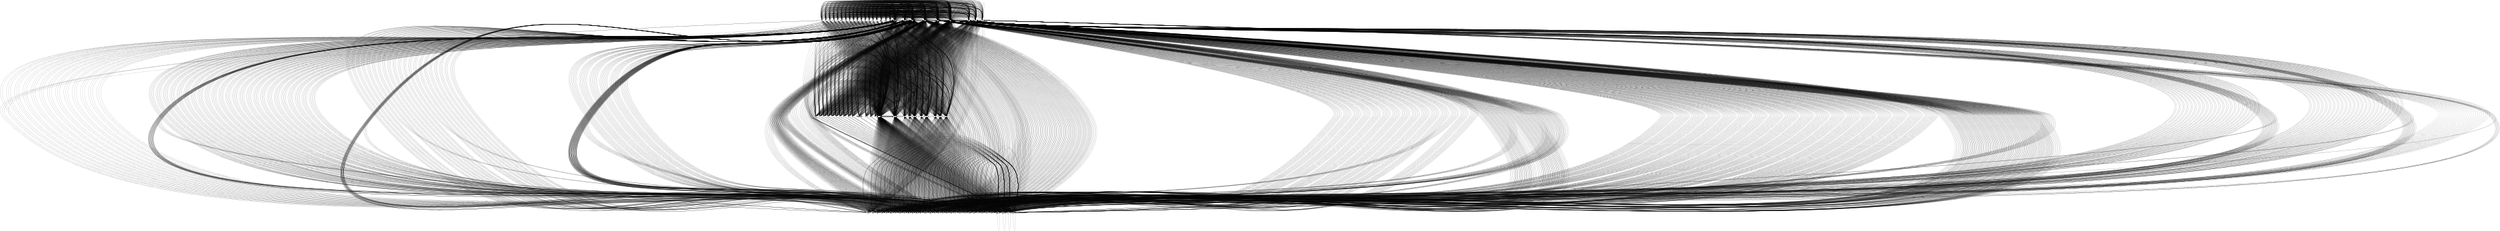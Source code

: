 digraph g {
ratio=fill;
graph [ size = "25,25", ranksep=5 ];{ rank=same; "C79"; "47B"; "47A"; "61BL"; "47C"; "3S"; "3L"; "399"; "9H"; "9A"; "9C"; "9E"; "9D"; "9G"; "9F"; "61B"; "61C"; "61A"; "302"; "99"; "98"; "70"; "97"; "39"; "61CL"; "375"; "61AS"; }
  "C79" -> "61B";
  "C79" -> "61BL";
  "C79" -> "162";
  "C79" -> "186";
  "C79" -> "286A";
  "C79" -> "262A";
  "C79" -> "61A";
  "C79" -> "61B";
  "C79" -> "61C";
  "C79" -> "61B";
  "C79" -> "61BL";
  "C79" -> "150";
  "C79" -> "170";
  "C79" -> "61B";
  "C79" -> "61C";
  "C79" -> "61A";
  "C79" -> "61B";
  "C79" -> "61BL";
  "C79" -> "9C";
  "C79" -> "9F";
  "C79" -> "9G";
  "C79" -> "170";
  "C79" -> "184";
  "C79" -> "61B";
  "C79" -> "61C";
  "C79" -> "70";
  "C79" -> "61A";
  "C79" -> "170";
  "C79" -> "162";
  "C79" -> "161";
  "C79" -> "164";
  "C79" -> "160";
  "C79" -> "70";
  "C79" -> "188";
  "C79" -> "61C";
  "C79" -> "164";
  "C79" -> "263";
  "C79" -> "70";
  "C79" -> "188";
  "C79" -> "61B";
  "C79" -> "9D";
  "C79" -> "61B";
  "C79" -> "162";
  "C79" -> "61A";
  "C79" -> "61B";
  "C79" -> "61BL";
  "C79" -> "61A";
  "C79" -> "61B";
  "C79" -> "61BL";
  "C79" -> "9C";
  "C79" -> "9F";
  "C79" -> "9G";
  "C79" -> "61A";
  "C79" -> "188";
  "C79" -> "170";
  "C79" -> "9C";
  "C79" -> "9F";
  "C79" -> "61A";
  "C79" -> "184";
  "C79" -> "150";
  "C79" -> "170";
  "C79" -> "162";
  "C79" -> "9C";
  "C79" -> "61C";
  "C79" -> "61B";
  "C79" -> "61C";
  "C79" -> "61B";
  "C79" -> "61C";
  "C79" -> "70";
  "C79" -> "9G";
  "C79" -> "61B";
  "C79" -> "70";
  "C79" -> "162";
  "C79" -> "70";
  "C79" -> "170";
  "C79" -> "61A";
  "C79" -> "61B";
  "C79" -> "70";
  "C79" -> "61A";
  "C79" -> "164";
  "C79" -> "162";
  "C79" -> "61B";
  "C79" -> "61BL";
  "C79" -> "170";
  "C79" -> "170";
  "C79" -> "170";
  "C79" -> "270";
  "C79" -> "61C";
  "C79" -> "70";
  "C79" -> "170";
  "C79" -> "170";
  "C79" -> "61C";
  "C79" -> "70";
  "C79" -> "152";
  "C79" -> "170";
  "61BL" -> "61B";
  "61BL" -> "61BL";
  "61BL" -> "162";
  "61BL" -> "186";
  "61BL" -> "286A";
  "61BL" -> "262A";
  "61BL" -> "61A";
  "61BL" -> "61B";
  "61BL" -> "61C";
  "61BL" -> "61B";
  "61BL" -> "61BL";
  "61BL" -> "150";
  "61BL" -> "170";
  "61BL" -> "61B";
  "61BL" -> "61C";
  "61BL" -> "61A";
  "61BL" -> "61B";
  "61BL" -> "61BL";
  "61BL" -> "9C";
  "61BL" -> "9F";
  "61BL" -> "9G";
  "61BL" -> "170";
  "61BL" -> "184";
  "61BL" -> "61B";
  "61BL" -> "61C";
  "61BL" -> "70";
  "61BL" -> "61A";
  "61BL" -> "170";
  "61BL" -> "162";
  "61BL" -> "161";
  "61BL" -> "164";
  "61BL" -> "160";
  "61BL" -> "70";
  "61BL" -> "188";
  "61BL" -> "61C";
  "61BL" -> "164";
  "61BL" -> "263";
  "61BL" -> "70";
  "61BL" -> "188";
  "61BL" -> "61B";
  "61BL" -> "9D";
  "61BL" -> "61B";
  "61BL" -> "162";
  "61BL" -> "61A";
  "61BL" -> "61B";
  "61BL" -> "61BL";
  "61BL" -> "61A";
  "61BL" -> "61B";
  "61BL" -> "61BL";
  "61BL" -> "9C";
  "61BL" -> "9F";
  "61BL" -> "9G";
  "61BL" -> "61A";
  "61BL" -> "188";
  "61BL" -> "170";
  "61BL" -> "9C";
  "61BL" -> "9F";
  "61BL" -> "61A";
  "61BL" -> "184";
  "61BL" -> "150";
  "61BL" -> "170";
  "61BL" -> "162";
  "61BL" -> "9C";
  "61BL" -> "61C";
  "61BL" -> "61B";
  "61BL" -> "61C";
  "61BL" -> "61B";
  "61BL" -> "61C";
  "61BL" -> "70";
  "61BL" -> "9G";
  "61BL" -> "61B";
  "61BL" -> "70";
  "61BL" -> "162";
  "61BL" -> "70";
  "61BL" -> "170";
  "61BL" -> "61A";
  "61BL" -> "61B";
  "61BL" -> "70";
  "61BL" -> "61A";
  "61BL" -> "164";
  "61BL" -> "162";
  "61BL" -> "61B";
  "61BL" -> "61BL";
  "61BL" -> "170";
  "61BL" -> "170";
  "61BL" -> "170";
  "61BL" -> "270";
  "61BL" -> "61C";
  "61BL" -> "70";
  "61BL" -> "170";
  "61BL" -> "170";
  "61BL" -> "61C";
  "61BL" -> "70";
  "61BL" -> "152";
  "61BL" -> "170";
  "47B" -> "61B";
  "47B" -> "61BL";
  "47B" -> "162";
  "47B" -> "186";
  "47B" -> "286A";
  "47B" -> "262A";
  "47B" -> "61A";
  "47B" -> "61B";
  "47B" -> "61C";
  "47B" -> "61B";
  "47B" -> "61BL";
  "47B" -> "150";
  "47B" -> "170";
  "47B" -> "61B";
  "47B" -> "61C";
  "47B" -> "61A";
  "47B" -> "61B";
  "47B" -> "61BL";
  "47B" -> "9C";
  "47B" -> "9F";
  "47B" -> "9G";
  "47B" -> "170";
  "47B" -> "184";
  "47B" -> "61B";
  "47B" -> "61C";
  "47B" -> "70";
  "47B" -> "61A";
  "47B" -> "170";
  "47B" -> "162";
  "47B" -> "161";
  "47B" -> "164";
  "47B" -> "160";
  "47B" -> "70";
  "47B" -> "188";
  "47B" -> "61C";
  "47B" -> "164";
  "47B" -> "263";
  "47B" -> "70";
  "47B" -> "188";
  "47B" -> "61B";
  "47B" -> "9D";
  "47B" -> "61B";
  "47B" -> "162";
  "47B" -> "61A";
  "47B" -> "61B";
  "47B" -> "61BL";
  "47B" -> "61A";
  "47B" -> "61B";
  "47B" -> "61BL";
  "47B" -> "9C";
  "47B" -> "9F";
  "47B" -> "9G";
  "47B" -> "61A";
  "47B" -> "188";
  "47B" -> "170";
  "47B" -> "9C";
  "47B" -> "9F";
  "47B" -> "61A";
  "47B" -> "184";
  "47B" -> "150";
  "47B" -> "170";
  "47B" -> "162";
  "47B" -> "9C";
  "47B" -> "61C";
  "47B" -> "61B";
  "47B" -> "61C";
  "47B" -> "61B";
  "47B" -> "61C";
  "47B" -> "70";
  "47B" -> "9G";
  "47B" -> "61B";
  "47B" -> "70";
  "47B" -> "162";
  "47B" -> "70";
  "47B" -> "170";
  "47B" -> "61A";
  "47B" -> "61B";
  "47B" -> "70";
  "47B" -> "61A";
  "47B" -> "164";
  "47B" -> "162";
  "47B" -> "61B";
  "47B" -> "61BL";
  "47B" -> "170";
  "47B" -> "170";
  "47B" -> "170";
  "47B" -> "270";
  "47B" -> "61C";
  "47B" -> "70";
  "47B" -> "170";
  "47B" -> "170";
  "47B" -> "61C";
  "47B" -> "70";
  "47B" -> "152";
  "47B" -> "170";
  "47C" -> "61B";
  "47C" -> "61BL";
  "47C" -> "162";
  "47C" -> "186";
  "47C" -> "286A";
  "47C" -> "262A";
  "47C" -> "61A";
  "47C" -> "61B";
  "47C" -> "61C";
  "47C" -> "61B";
  "47C" -> "61BL";
  "47C" -> "150";
  "47C" -> "170";
  "47C" -> "61B";
  "47C" -> "61C";
  "47C" -> "61A";
  "47C" -> "61B";
  "47C" -> "61BL";
  "47C" -> "9C";
  "47C" -> "9F";
  "47C" -> "9G";
  "47C" -> "170";
  "47C" -> "184";
  "47C" -> "61B";
  "47C" -> "61C";
  "47C" -> "70";
  "47C" -> "61A";
  "47C" -> "170";
  "47C" -> "162";
  "47C" -> "161";
  "47C" -> "164";
  "47C" -> "160";
  "47C" -> "70";
  "47C" -> "188";
  "47C" -> "61C";
  "47C" -> "164";
  "47C" -> "263";
  "47C" -> "70";
  "47C" -> "188";
  "47C" -> "61B";
  "47C" -> "9D";
  "47C" -> "61B";
  "47C" -> "162";
  "47C" -> "61A";
  "47C" -> "61B";
  "47C" -> "61BL";
  "47C" -> "61A";
  "47C" -> "61B";
  "47C" -> "61BL";
  "47C" -> "9C";
  "47C" -> "9F";
  "47C" -> "9G";
  "47C" -> "61A";
  "47C" -> "188";
  "47C" -> "170";
  "47C" -> "9C";
  "47C" -> "9F";
  "47C" -> "61A";
  "47C" -> "184";
  "47C" -> "150";
  "47C" -> "170";
  "47C" -> "162";
  "47C" -> "9C";
  "47C" -> "61C";
  "47C" -> "61B";
  "47C" -> "61C";
  "47C" -> "61B";
  "47C" -> "61C";
  "47C" -> "70";
  "47C" -> "9G";
  "47C" -> "61B";
  "47C" -> "70";
  "47C" -> "162";
  "47C" -> "70";
  "47C" -> "170";
  "47C" -> "61A";
  "47C" -> "61B";
  "47C" -> "70";
  "47C" -> "61A";
  "47C" -> "164";
  "47C" -> "162";
  "47C" -> "61B";
  "47C" -> "61BL";
  "47C" -> "170";
  "47C" -> "170";
  "47C" -> "170";
  "47C" -> "270";
  "47C" -> "61C";
  "47C" -> "70";
  "47C" -> "170";
  "47C" -> "170";
  "47C" -> "61C";
  "47C" -> "70";
  "47C" -> "152";
  "47C" -> "170";
  "3S" -> "61B";
  "3S" -> "61BL";
  "3S" -> "162";
  "3S" -> "186";
  "3S" -> "286A";
  "3S" -> "262A";
  "3S" -> "61A";
  "3S" -> "61B";
  "3S" -> "61C";
  "3S" -> "61B";
  "3S" -> "61BL";
  "3S" -> "150";
  "3S" -> "170";
  "3S" -> "61B";
  "3S" -> "61C";
  "3S" -> "61A";
  "3S" -> "61B";
  "3S" -> "61BL";
  "3S" -> "9C";
  "3S" -> "9F";
  "3S" -> "9G";
  "3S" -> "170";
  "3S" -> "184";
  "3S" -> "61B";
  "3S" -> "61C";
  "3S" -> "70";
  "3S" -> "61A";
  "3S" -> "170";
  "3S" -> "162";
  "3S" -> "161";
  "3S" -> "164";
  "3S" -> "160";
  "3S" -> "70";
  "3S" -> "188";
  "3S" -> "61C";
  "3S" -> "164";
  "3S" -> "263";
  "3S" -> "70";
  "3S" -> "188";
  "3S" -> "61B";
  "3S" -> "9D";
  "3S" -> "61B";
  "3S" -> "162";
  "3S" -> "61A";
  "3S" -> "61B";
  "3S" -> "61BL";
  "3S" -> "61A";
  "3S" -> "61B";
  "3S" -> "61BL";
  "3S" -> "9C";
  "3S" -> "9F";
  "3S" -> "9G";
  "3S" -> "61A";
  "3S" -> "188";
  "3S" -> "170";
  "3S" -> "9C";
  "3S" -> "9F";
  "3S" -> "61A";
  "3S" -> "184";
  "3S" -> "150";
  "3S" -> "170";
  "3S" -> "162";
  "3S" -> "9C";
  "3S" -> "61C";
  "3S" -> "61B";
  "3S" -> "61C";
  "3S" -> "61B";
  "3S" -> "61C";
  "3S" -> "70";
  "3S" -> "9G";
  "3S" -> "61B";
  "3S" -> "70";
  "3S" -> "162";
  "3S" -> "70";
  "3S" -> "170";
  "3S" -> "61A";
  "3S" -> "61B";
  "3S" -> "70";
  "3S" -> "61A";
  "3S" -> "164";
  "3S" -> "162";
  "3S" -> "61B";
  "3S" -> "61BL";
  "3S" -> "170";
  "3S" -> "170";
  "3S" -> "170";
  "3S" -> "270";
  "3S" -> "61C";
  "3S" -> "70";
  "3S" -> "170";
  "3S" -> "170";
  "3S" -> "61C";
  "3S" -> "70";
  "3S" -> "152";
  "3S" -> "170";
  "9D" -> "61B";
  "9D" -> "61BL";
  "9D" -> "162";
  "9D" -> "186";
  "9D" -> "286A";
  "9D" -> "262A";
  "9D" -> "61A";
  "9D" -> "61B";
  "9D" -> "61C";
  "9D" -> "61B";
  "9D" -> "61BL";
  "9D" -> "150";
  "9D" -> "170";
  "9D" -> "61B";
  "9D" -> "61C";
  "9D" -> "61A";
  "9D" -> "61B";
  "9D" -> "61BL";
  "9D" -> "9C";
  "9D" -> "9F";
  "9D" -> "9G";
  "9D" -> "170";
  "9D" -> "184";
  "9D" -> "61B";
  "9D" -> "61C";
  "9D" -> "70";
  "9D" -> "61A";
  "9D" -> "170";
  "9D" -> "162";
  "9D" -> "161";
  "9D" -> "164";
  "9D" -> "160";
  "9D" -> "70";
  "9D" -> "188";
  "9D" -> "61C";
  "9D" -> "164";
  "9D" -> "263";
  "9D" -> "70";
  "9D" -> "188";
  "9D" -> "61B";
  "9D" -> "9D";
  "9D" -> "61B";
  "9D" -> "162";
  "9D" -> "61A";
  "9D" -> "61B";
  "9D" -> "61BL";
  "9D" -> "61A";
  "9D" -> "61B";
  "9D" -> "61BL";
  "9D" -> "9C";
  "9D" -> "9F";
  "9D" -> "9G";
  "9D" -> "61A";
  "9D" -> "188";
  "9D" -> "170";
  "9D" -> "9C";
  "9D" -> "9F";
  "9D" -> "61A";
  "9D" -> "184";
  "9D" -> "150";
  "9D" -> "170";
  "9D" -> "162";
  "9D" -> "9C";
  "9D" -> "61C";
  "9D" -> "61B";
  "9D" -> "61C";
  "9D" -> "61B";
  "9D" -> "61C";
  "9D" -> "70";
  "9D" -> "9G";
  "9D" -> "61B";
  "9D" -> "70";
  "9D" -> "162";
  "9D" -> "70";
  "9D" -> "170";
  "9D" -> "61A";
  "9D" -> "61B";
  "9D" -> "70";
  "9D" -> "61A";
  "9D" -> "164";
  "9D" -> "162";
  "9D" -> "61B";
  "9D" -> "61BL";
  "9D" -> "170";
  "9D" -> "170";
  "9D" -> "170";
  "9D" -> "270";
  "9D" -> "61C";
  "9D" -> "70";
  "9D" -> "170";
  "9D" -> "170";
  "9D" -> "61C";
  "9D" -> "70";
  "9D" -> "152";
  "9D" -> "170";
  "47A" -> "61B";
  "47A" -> "61BL";
  "47A" -> "162";
  "47A" -> "186";
  "47A" -> "286A";
  "47A" -> "262A";
  "47A" -> "61A";
  "47A" -> "61B";
  "47A" -> "61C";
  "47A" -> "61B";
  "47A" -> "61BL";
  "47A" -> "150";
  "47A" -> "170";
  "47A" -> "61B";
  "47A" -> "61C";
  "47A" -> "61A";
  "47A" -> "61B";
  "47A" -> "61BL";
  "47A" -> "9C";
  "47A" -> "9F";
  "47A" -> "9G";
  "47A" -> "170";
  "47A" -> "184";
  "47A" -> "61B";
  "47A" -> "61C";
  "47A" -> "70";
  "47A" -> "61A";
  "47A" -> "170";
  "47A" -> "162";
  "47A" -> "161";
  "47A" -> "164";
  "47A" -> "160";
  "47A" -> "70";
  "47A" -> "188";
  "47A" -> "61C";
  "47A" -> "164";
  "47A" -> "263";
  "47A" -> "70";
  "47A" -> "188";
  "47A" -> "61B";
  "47A" -> "9D";
  "47A" -> "61B";
  "47A" -> "162";
  "47A" -> "61A";
  "47A" -> "61B";
  "47A" -> "61BL";
  "47A" -> "61A";
  "47A" -> "61B";
  "47A" -> "61BL";
  "47A" -> "9C";
  "47A" -> "9F";
  "47A" -> "9G";
  "47A" -> "61A";
  "47A" -> "188";
  "47A" -> "170";
  "47A" -> "9C";
  "47A" -> "9F";
  "47A" -> "61A";
  "47A" -> "184";
  "47A" -> "150";
  "47A" -> "170";
  "47A" -> "162";
  "47A" -> "9C";
  "47A" -> "61C";
  "47A" -> "61B";
  "47A" -> "61C";
  "47A" -> "61B";
  "47A" -> "61C";
  "47A" -> "70";
  "47A" -> "9G";
  "47A" -> "61B";
  "47A" -> "70";
  "47A" -> "162";
  "47A" -> "70";
  "47A" -> "170";
  "47A" -> "61A";
  "47A" -> "61B";
  "47A" -> "70";
  "47A" -> "61A";
  "47A" -> "164";
  "47A" -> "162";
  "47A" -> "61B";
  "47A" -> "61BL";
  "47A" -> "170";
  "47A" -> "170";
  "47A" -> "170";
  "47A" -> "270";
  "47A" -> "61C";
  "47A" -> "70";
  "47A" -> "170";
  "47A" -> "170";
  "47A" -> "61C";
  "47A" -> "70";
  "47A" -> "152";
  "47A" -> "170";
  "3L" -> "61B";
  "3L" -> "61BL";
  "3L" -> "162";
  "3L" -> "186";
  "3L" -> "286A";
  "3L" -> "262A";
  "3L" -> "61A";
  "3L" -> "61B";
  "3L" -> "61C";
  "3L" -> "61B";
  "3L" -> "61BL";
  "3L" -> "150";
  "3L" -> "170";
  "3L" -> "61B";
  "3L" -> "61C";
  "3L" -> "61A";
  "3L" -> "61B";
  "3L" -> "61BL";
  "3L" -> "9C";
  "3L" -> "9F";
  "3L" -> "9G";
  "3L" -> "170";
  "3L" -> "184";
  "3L" -> "61B";
  "3L" -> "61C";
  "3L" -> "70";
  "3L" -> "61A";
  "3L" -> "170";
  "3L" -> "162";
  "3L" -> "161";
  "3L" -> "164";
  "3L" -> "160";
  "3L" -> "70";
  "3L" -> "188";
  "3L" -> "61C";
  "3L" -> "164";
  "3L" -> "263";
  "3L" -> "70";
  "3L" -> "188";
  "3L" -> "61B";
  "3L" -> "9D";
  "3L" -> "61B";
  "3L" -> "162";
  "3L" -> "61A";
  "3L" -> "61B";
  "3L" -> "61BL";
  "3L" -> "61A";
  "3L" -> "61B";
  "3L" -> "61BL";
  "3L" -> "9C";
  "3L" -> "9F";
  "3L" -> "9G";
  "3L" -> "61A";
  "3L" -> "188";
  "3L" -> "170";
  "3L" -> "9C";
  "3L" -> "9F";
  "3L" -> "61A";
  "3L" -> "184";
  "3L" -> "150";
  "3L" -> "170";
  "3L" -> "162";
  "3L" -> "9C";
  "3L" -> "61C";
  "3L" -> "61B";
  "3L" -> "61C";
  "3L" -> "61B";
  "3L" -> "61C";
  "3L" -> "70";
  "3L" -> "9G";
  "3L" -> "61B";
  "3L" -> "70";
  "3L" -> "162";
  "3L" -> "70";
  "3L" -> "170";
  "3L" -> "61A";
  "3L" -> "61B";
  "3L" -> "70";
  "3L" -> "61A";
  "3L" -> "164";
  "3L" -> "162";
  "3L" -> "61B";
  "3L" -> "61BL";
  "3L" -> "170";
  "3L" -> "170";
  "3L" -> "170";
  "3L" -> "270";
  "3L" -> "61C";
  "3L" -> "70";
  "3L" -> "170";
  "3L" -> "170";
  "3L" -> "61C";
  "3L" -> "70";
  "3L" -> "152";
  "3L" -> "170";
  "399" -> "61B";
  "399" -> "61BL";
  "399" -> "162";
  "399" -> "186";
  "399" -> "286A";
  "399" -> "262A";
  "399" -> "61A";
  "399" -> "61B";
  "399" -> "61C";
  "399" -> "61B";
  "399" -> "61BL";
  "399" -> "150";
  "399" -> "170";
  "399" -> "61B";
  "399" -> "61C";
  "399" -> "61A";
  "399" -> "61B";
  "399" -> "61BL";
  "399" -> "9C";
  "399" -> "9F";
  "399" -> "9G";
  "399" -> "170";
  "399" -> "184";
  "399" -> "61B";
  "399" -> "61C";
  "399" -> "70";
  "399" -> "61A";
  "399" -> "170";
  "399" -> "162";
  "399" -> "161";
  "399" -> "164";
  "399" -> "160";
  "399" -> "70";
  "399" -> "188";
  "399" -> "61C";
  "399" -> "164";
  "399" -> "263";
  "399" -> "70";
  "399" -> "188";
  "399" -> "61B";
  "399" -> "9D";
  "399" -> "61B";
  "399" -> "162";
  "399" -> "61A";
  "399" -> "61B";
  "399" -> "61BL";
  "399" -> "61A";
  "399" -> "61B";
  "399" -> "61BL";
  "399" -> "9C";
  "399" -> "9F";
  "399" -> "9G";
  "399" -> "61A";
  "399" -> "188";
  "399" -> "170";
  "399" -> "9C";
  "399" -> "9F";
  "399" -> "61A";
  "399" -> "184";
  "399" -> "150";
  "399" -> "170";
  "399" -> "162";
  "399" -> "9C";
  "399" -> "61C";
  "399" -> "61B";
  "399" -> "61C";
  "399" -> "61B";
  "399" -> "61C";
  "399" -> "70";
  "399" -> "9G";
  "399" -> "61B";
  "399" -> "70";
  "399" -> "162";
  "399" -> "70";
  "399" -> "170";
  "399" -> "61A";
  "399" -> "61B";
  "399" -> "70";
  "399" -> "61A";
  "399" -> "164";
  "399" -> "162";
  "399" -> "61B";
  "399" -> "61BL";
  "399" -> "170";
  "399" -> "170";
  "399" -> "170";
  "399" -> "270";
  "399" -> "61C";
  "399" -> "70";
  "399" -> "170";
  "399" -> "170";
  "399" -> "61C";
  "399" -> "70";
  "399" -> "152";
  "399" -> "170";
  "9H" -> "61B";
  "9H" -> "61BL";
  "9H" -> "162";
  "9H" -> "186";
  "9H" -> "286A";
  "9H" -> "262A";
  "9H" -> "61A";
  "9H" -> "61B";
  "9H" -> "61C";
  "9H" -> "61B";
  "9H" -> "61BL";
  "9H" -> "150";
  "9H" -> "170";
  "9H" -> "61B";
  "9H" -> "61C";
  "9H" -> "61A";
  "9H" -> "61B";
  "9H" -> "61BL";
  "9H" -> "9C";
  "9H" -> "9F";
  "9H" -> "9G";
  "9H" -> "170";
  "9H" -> "184";
  "9H" -> "61B";
  "9H" -> "61C";
  "9H" -> "70";
  "9H" -> "61A";
  "9H" -> "170";
  "9H" -> "162";
  "9H" -> "161";
  "9H" -> "164";
  "9H" -> "160";
  "9H" -> "70";
  "9H" -> "188";
  "9H" -> "61C";
  "9H" -> "164";
  "9H" -> "263";
  "9H" -> "70";
  "9H" -> "188";
  "9H" -> "61B";
  "9H" -> "9D";
  "9H" -> "61B";
  "9H" -> "162";
  "9H" -> "61A";
  "9H" -> "61B";
  "9H" -> "61BL";
  "9H" -> "61A";
  "9H" -> "61B";
  "9H" -> "61BL";
  "9H" -> "9C";
  "9H" -> "9F";
  "9H" -> "9G";
  "9H" -> "61A";
  "9H" -> "188";
  "9H" -> "170";
  "9H" -> "9C";
  "9H" -> "9F";
  "9H" -> "61A";
  "9H" -> "184";
  "9H" -> "150";
  "9H" -> "170";
  "9H" -> "162";
  "9H" -> "9C";
  "9H" -> "61C";
  "9H" -> "61B";
  "9H" -> "61C";
  "9H" -> "61B";
  "9H" -> "61C";
  "9H" -> "70";
  "9H" -> "9G";
  "9H" -> "61B";
  "9H" -> "70";
  "9H" -> "162";
  "9H" -> "70";
  "9H" -> "170";
  "9H" -> "61A";
  "9H" -> "61B";
  "9H" -> "70";
  "9H" -> "61A";
  "9H" -> "164";
  "9H" -> "162";
  "9H" -> "61B";
  "9H" -> "61BL";
  "9H" -> "170";
  "9H" -> "170";
  "9H" -> "170";
  "9H" -> "270";
  "9H" -> "61C";
  "9H" -> "70";
  "9H" -> "170";
  "9H" -> "170";
  "9H" -> "61C";
  "9H" -> "70";
  "9H" -> "152";
  "9H" -> "170";
  "9A" -> "61B";
  "9A" -> "61BL";
  "9A" -> "162";
  "9A" -> "186";
  "9A" -> "286A";
  "9A" -> "262A";
  "9A" -> "61A";
  "9A" -> "61B";
  "9A" -> "61C";
  "9A" -> "61B";
  "9A" -> "61BL";
  "9A" -> "150";
  "9A" -> "170";
  "9A" -> "61B";
  "9A" -> "61C";
  "9A" -> "61A";
  "9A" -> "61B";
  "9A" -> "61BL";
  "9A" -> "9C";
  "9A" -> "9F";
  "9A" -> "9G";
  "9A" -> "170";
  "9A" -> "184";
  "9A" -> "61B";
  "9A" -> "61C";
  "9A" -> "70";
  "9A" -> "61A";
  "9A" -> "170";
  "9A" -> "162";
  "9A" -> "161";
  "9A" -> "164";
  "9A" -> "160";
  "9A" -> "70";
  "9A" -> "188";
  "9A" -> "61C";
  "9A" -> "164";
  "9A" -> "263";
  "9A" -> "70";
  "9A" -> "188";
  "9A" -> "61B";
  "9A" -> "9D";
  "9A" -> "61B";
  "9A" -> "162";
  "9A" -> "61A";
  "9A" -> "61B";
  "9A" -> "61BL";
  "9A" -> "61A";
  "9A" -> "61B";
  "9A" -> "61BL";
  "9A" -> "9C";
  "9A" -> "9F";
  "9A" -> "9G";
  "9A" -> "61A";
  "9A" -> "188";
  "9A" -> "170";
  "9A" -> "9C";
  "9A" -> "9F";
  "9A" -> "61A";
  "9A" -> "184";
  "9A" -> "150";
  "9A" -> "170";
  "9A" -> "162";
  "9A" -> "9C";
  "9A" -> "61C";
  "9A" -> "61B";
  "9A" -> "61C";
  "9A" -> "61B";
  "9A" -> "61C";
  "9A" -> "70";
  "9A" -> "9G";
  "9A" -> "61B";
  "9A" -> "70";
  "9A" -> "162";
  "9A" -> "70";
  "9A" -> "170";
  "9A" -> "61A";
  "9A" -> "61B";
  "9A" -> "70";
  "9A" -> "61A";
  "9A" -> "164";
  "9A" -> "162";
  "9A" -> "61B";
  "9A" -> "61BL";
  "9A" -> "170";
  "9A" -> "170";
  "9A" -> "170";
  "9A" -> "270";
  "9A" -> "61C";
  "9A" -> "70";
  "9A" -> "170";
  "9A" -> "170";
  "9A" -> "61C";
  "9A" -> "70";
  "9A" -> "152";
  "9A" -> "170";
  "9C" -> "61B";
  "9C" -> "61BL";
  "9C" -> "162";
  "9C" -> "186";
  "9C" -> "286A";
  "9C" -> "262A";
  "9C" -> "61A";
  "9C" -> "61B";
  "9C" -> "61C";
  "9C" -> "61B";
  "9C" -> "61BL";
  "9C" -> "150";
  "9C" -> "170";
  "9C" -> "61B";
  "9C" -> "61C";
  "9C" -> "61A";
  "9C" -> "61B";
  "9C" -> "61BL";
  "9C" -> "9C";
  "9C" -> "9F";
  "9C" -> "9G";
  "9C" -> "170";
  "9C" -> "184";
  "9C" -> "61B";
  "9C" -> "61C";
  "9C" -> "70";
  "9C" -> "61A";
  "9C" -> "170";
  "9C" -> "162";
  "9C" -> "161";
  "9C" -> "164";
  "9C" -> "160";
  "9C" -> "70";
  "9C" -> "188";
  "9C" -> "61C";
  "9C" -> "164";
  "9C" -> "263";
  "9C" -> "70";
  "9C" -> "188";
  "9C" -> "61B";
  "9C" -> "9D";
  "9C" -> "61B";
  "9C" -> "162";
  "9C" -> "61A";
  "9C" -> "61B";
  "9C" -> "61BL";
  "9C" -> "61A";
  "9C" -> "61B";
  "9C" -> "61BL";
  "9C" -> "9C";
  "9C" -> "9F";
  "9C" -> "9G";
  "9C" -> "61A";
  "9C" -> "188";
  "9C" -> "170";
  "9C" -> "9C";
  "9C" -> "9F";
  "9C" -> "61A";
  "9C" -> "184";
  "9C" -> "150";
  "9C" -> "170";
  "9C" -> "162";
  "9C" -> "9C";
  "9C" -> "61C";
  "9C" -> "61B";
  "9C" -> "61C";
  "9C" -> "61B";
  "9C" -> "61C";
  "9C" -> "70";
  "9C" -> "9G";
  "9C" -> "61B";
  "9C" -> "70";
  "9C" -> "162";
  "9C" -> "70";
  "9C" -> "170";
  "9C" -> "61A";
  "9C" -> "61B";
  "9C" -> "70";
  "9C" -> "61A";
  "9C" -> "164";
  "9C" -> "162";
  "9C" -> "61B";
  "9C" -> "61BL";
  "9C" -> "170";
  "9C" -> "170";
  "9C" -> "170";
  "9C" -> "270";
  "9C" -> "61C";
  "9C" -> "70";
  "9C" -> "170";
  "9C" -> "170";
  "9C" -> "61C";
  "9C" -> "70";
  "9C" -> "152";
  "9C" -> "170";
  "9E" -> "61B";
  "9E" -> "61BL";
  "9E" -> "162";
  "9E" -> "186";
  "9E" -> "286A";
  "9E" -> "262A";
  "9E" -> "61A";
  "9E" -> "61B";
  "9E" -> "61C";
  "9E" -> "61B";
  "9E" -> "61BL";
  "9E" -> "150";
  "9E" -> "170";
  "9E" -> "61B";
  "9E" -> "61C";
  "9E" -> "61A";
  "9E" -> "61B";
  "9E" -> "61BL";
  "9E" -> "9C";
  "9E" -> "9F";
  "9E" -> "9G";
  "9E" -> "170";
  "9E" -> "184";
  "9E" -> "61B";
  "9E" -> "61C";
  "9E" -> "70";
  "9E" -> "61A";
  "9E" -> "170";
  "9E" -> "162";
  "9E" -> "161";
  "9E" -> "164";
  "9E" -> "160";
  "9E" -> "70";
  "9E" -> "188";
  "9E" -> "61C";
  "9E" -> "164";
  "9E" -> "263";
  "9E" -> "70";
  "9E" -> "188";
  "9E" -> "61B";
  "9E" -> "9D";
  "9E" -> "61B";
  "9E" -> "162";
  "9E" -> "61A";
  "9E" -> "61B";
  "9E" -> "61BL";
  "9E" -> "61A";
  "9E" -> "61B";
  "9E" -> "61BL";
  "9E" -> "9C";
  "9E" -> "9F";
  "9E" -> "9G";
  "9E" -> "61A";
  "9E" -> "188";
  "9E" -> "170";
  "9E" -> "9C";
  "9E" -> "9F";
  "9E" -> "61A";
  "9E" -> "184";
  "9E" -> "150";
  "9E" -> "170";
  "9E" -> "162";
  "9E" -> "9C";
  "9E" -> "61C";
  "9E" -> "61B";
  "9E" -> "61C";
  "9E" -> "61B";
  "9E" -> "61C";
  "9E" -> "70";
  "9E" -> "9G";
  "9E" -> "61B";
  "9E" -> "70";
  "9E" -> "162";
  "9E" -> "70";
  "9E" -> "170";
  "9E" -> "61A";
  "9E" -> "61B";
  "9E" -> "70";
  "9E" -> "61A";
  "9E" -> "164";
  "9E" -> "162";
  "9E" -> "61B";
  "9E" -> "61BL";
  "9E" -> "170";
  "9E" -> "170";
  "9E" -> "170";
  "9E" -> "270";
  "9E" -> "61C";
  "9E" -> "70";
  "9E" -> "170";
  "9E" -> "170";
  "9E" -> "61C";
  "9E" -> "70";
  "9E" -> "152";
  "9E" -> "170";
  "9G" -> "61B";
  "9G" -> "61BL";
  "9G" -> "162";
  "9G" -> "186";
  "9G" -> "286A";
  "9G" -> "262A";
  "9G" -> "61A";
  "9G" -> "61B";
  "9G" -> "61C";
  "9G" -> "61B";
  "9G" -> "61BL";
  "9G" -> "150";
  "9G" -> "170";
  "9G" -> "61B";
  "9G" -> "61C";
  "9G" -> "61A";
  "9G" -> "61B";
  "9G" -> "61BL";
  "9G" -> "9C";
  "9G" -> "9F";
  "9G" -> "9G";
  "9G" -> "170";
  "9G" -> "184";
  "9G" -> "61B";
  "9G" -> "61C";
  "9G" -> "70";
  "9G" -> "61A";
  "9G" -> "170";
  "9G" -> "162";
  "9G" -> "161";
  "9G" -> "164";
  "9G" -> "160";
  "9G" -> "70";
  "9G" -> "188";
  "9G" -> "61C";
  "9G" -> "164";
  "9G" -> "263";
  "9G" -> "70";
  "9G" -> "188";
  "9G" -> "61B";
  "9G" -> "9D";
  "9G" -> "61B";
  "9G" -> "162";
  "9G" -> "61A";
  "9G" -> "61B";
  "9G" -> "61BL";
  "9G" -> "61A";
  "9G" -> "61B";
  "9G" -> "61BL";
  "9G" -> "9C";
  "9G" -> "9F";
  "9G" -> "9G";
  "9G" -> "61A";
  "9G" -> "188";
  "9G" -> "170";
  "9G" -> "9C";
  "9G" -> "9F";
  "9G" -> "61A";
  "9G" -> "184";
  "9G" -> "150";
  "9G" -> "170";
  "9G" -> "162";
  "9G" -> "9C";
  "9G" -> "61C";
  "9G" -> "61B";
  "9G" -> "61C";
  "9G" -> "61B";
  "9G" -> "61C";
  "9G" -> "70";
  "9G" -> "9G";
  "9G" -> "61B";
  "9G" -> "70";
  "9G" -> "162";
  "9G" -> "70";
  "9G" -> "170";
  "9G" -> "61A";
  "9G" -> "61B";
  "9G" -> "70";
  "9G" -> "61A";
  "9G" -> "164";
  "9G" -> "162";
  "9G" -> "61B";
  "9G" -> "61BL";
  "9G" -> "170";
  "9G" -> "170";
  "9G" -> "170";
  "9G" -> "270";
  "9G" -> "61C";
  "9G" -> "70";
  "9G" -> "170";
  "9G" -> "170";
  "9G" -> "61C";
  "9G" -> "70";
  "9G" -> "152";
  "9G" -> "170";
  "9F" -> "61B";
  "9F" -> "61BL";
  "9F" -> "162";
  "9F" -> "186";
  "9F" -> "286A";
  "9F" -> "262A";
  "9F" -> "61A";
  "9F" -> "61B";
  "9F" -> "61C";
  "9F" -> "61B";
  "9F" -> "61BL";
  "9F" -> "150";
  "9F" -> "170";
  "9F" -> "61B";
  "9F" -> "61C";
  "9F" -> "61A";
  "9F" -> "61B";
  "9F" -> "61BL";
  "9F" -> "9C";
  "9F" -> "9F";
  "9F" -> "9G";
  "9F" -> "170";
  "9F" -> "184";
  "9F" -> "61B";
  "9F" -> "61C";
  "9F" -> "70";
  "9F" -> "61A";
  "9F" -> "170";
  "9F" -> "162";
  "9F" -> "161";
  "9F" -> "164";
  "9F" -> "160";
  "9F" -> "70";
  "9F" -> "188";
  "9F" -> "61C";
  "9F" -> "164";
  "9F" -> "263";
  "9F" -> "70";
  "9F" -> "188";
  "9F" -> "61B";
  "9F" -> "9D";
  "9F" -> "61B";
  "9F" -> "162";
  "9F" -> "61A";
  "9F" -> "61B";
  "9F" -> "61BL";
  "9F" -> "61A";
  "9F" -> "61B";
  "9F" -> "61BL";
  "9F" -> "9C";
  "9F" -> "9F";
  "9F" -> "9G";
  "9F" -> "61A";
  "9F" -> "188";
  "9F" -> "170";
  "9F" -> "9C";
  "9F" -> "9F";
  "9F" -> "61A";
  "9F" -> "184";
  "9F" -> "150";
  "9F" -> "170";
  "9F" -> "162";
  "9F" -> "9C";
  "9F" -> "61C";
  "9F" -> "61B";
  "9F" -> "61C";
  "9F" -> "61B";
  "9F" -> "61C";
  "9F" -> "70";
  "9F" -> "9G";
  "9F" -> "61B";
  "9F" -> "70";
  "9F" -> "162";
  "9F" -> "70";
  "9F" -> "170";
  "9F" -> "61A";
  "9F" -> "61B";
  "9F" -> "70";
  "9F" -> "61A";
  "9F" -> "164";
  "9F" -> "162";
  "9F" -> "61B";
  "9F" -> "61BL";
  "9F" -> "170";
  "9F" -> "170";
  "9F" -> "170";
  "9F" -> "270";
  "9F" -> "61C";
  "9F" -> "70";
  "9F" -> "170";
  "9F" -> "170";
  "9F" -> "61C";
  "9F" -> "70";
  "9F" -> "152";
  "9F" -> "170";
  "97" -> "61B";
  "97" -> "61BL";
  "97" -> "162";
  "97" -> "186";
  "97" -> "286A";
  "97" -> "262A";
  "97" -> "61A";
  "97" -> "61B";
  "97" -> "61C";
  "97" -> "61B";
  "97" -> "61BL";
  "97" -> "150";
  "97" -> "170";
  "97" -> "61B";
  "97" -> "61C";
  "97" -> "61A";
  "97" -> "61B";
  "97" -> "61BL";
  "97" -> "9C";
  "97" -> "9F";
  "97" -> "9G";
  "97" -> "170";
  "97" -> "184";
  "97" -> "61B";
  "97" -> "61C";
  "97" -> "70";
  "97" -> "61A";
  "97" -> "170";
  "97" -> "162";
  "97" -> "161";
  "97" -> "164";
  "97" -> "160";
  "97" -> "70";
  "97" -> "188";
  "97" -> "61C";
  "97" -> "164";
  "97" -> "263";
  "97" -> "70";
  "97" -> "188";
  "97" -> "61B";
  "97" -> "9D";
  "97" -> "61B";
  "97" -> "162";
  "97" -> "61A";
  "97" -> "61B";
  "97" -> "61BL";
  "97" -> "61A";
  "97" -> "61B";
  "97" -> "61BL";
  "97" -> "9C";
  "97" -> "9F";
  "97" -> "9G";
  "97" -> "61A";
  "97" -> "188";
  "97" -> "170";
  "97" -> "9C";
  "97" -> "9F";
  "97" -> "61A";
  "97" -> "184";
  "97" -> "150";
  "97" -> "170";
  "97" -> "162";
  "97" -> "9C";
  "97" -> "61C";
  "97" -> "61B";
  "97" -> "61C";
  "97" -> "61B";
  "97" -> "61C";
  "97" -> "70";
  "97" -> "9G";
  "97" -> "61B";
  "97" -> "70";
  "97" -> "162";
  "97" -> "70";
  "97" -> "170";
  "97" -> "61A";
  "97" -> "61B";
  "97" -> "70";
  "97" -> "61A";
  "97" -> "164";
  "97" -> "162";
  "97" -> "61B";
  "97" -> "61BL";
  "97" -> "170";
  "97" -> "170";
  "97" -> "170";
  "97" -> "270";
  "97" -> "61C";
  "97" -> "70";
  "97" -> "170";
  "97" -> "170";
  "97" -> "61C";
  "97" -> "70";
  "97" -> "152";
  "97" -> "170";
  "61B" -> "61B";
  "61B" -> "61BL";
  "61B" -> "162";
  "61B" -> "186";
  "61B" -> "286A";
  "61B" -> "262A";
  "61B" -> "61A";
  "61B" -> "61B";
  "61B" -> "61C";
  "61B" -> "61B";
  "61B" -> "61BL";
  "61B" -> "150";
  "61B" -> "170";
  "61B" -> "61B";
  "61B" -> "61C";
  "61B" -> "61A";
  "61B" -> "61B";
  "61B" -> "61BL";
  "61B" -> "9C";
  "61B" -> "9F";
  "61B" -> "9G";
  "61B" -> "170";
  "61B" -> "184";
  "61B" -> "61B";
  "61B" -> "61C";
  "61B" -> "70";
  "61B" -> "61A";
  "61B" -> "170";
  "61B" -> "162";
  "61B" -> "161";
  "61B" -> "164";
  "61B" -> "160";
  "61B" -> "70";
  "61B" -> "188";
  "61B" -> "61C";
  "61B" -> "164";
  "61B" -> "263";
  "61B" -> "70";
  "61B" -> "188";
  "61B" -> "61B";
  "61B" -> "9D";
  "61B" -> "61B";
  "61B" -> "162";
  "61B" -> "61A";
  "61B" -> "61B";
  "61B" -> "61BL";
  "61B" -> "61A";
  "61B" -> "61B";
  "61B" -> "61BL";
  "61B" -> "9C";
  "61B" -> "9F";
  "61B" -> "9G";
  "61B" -> "61A";
  "61B" -> "188";
  "61B" -> "170";
  "61B" -> "9C";
  "61B" -> "9F";
  "61B" -> "61A";
  "61B" -> "184";
  "61B" -> "150";
  "61B" -> "170";
  "61B" -> "162";
  "61B" -> "9C";
  "61B" -> "61C";
  "61B" -> "61B";
  "61B" -> "61C";
  "61B" -> "61B";
  "61B" -> "61C";
  "61B" -> "70";
  "61B" -> "9G";
  "61B" -> "61B";
  "61B" -> "70";
  "61B" -> "162";
  "61B" -> "70";
  "61B" -> "170";
  "61B" -> "61A";
  "61B" -> "61B";
  "61B" -> "70";
  "61B" -> "61A";
  "61B" -> "164";
  "61B" -> "162";
  "61B" -> "61B";
  "61B" -> "61BL";
  "61B" -> "170";
  "61B" -> "170";
  "61B" -> "170";
  "61B" -> "270";
  "61B" -> "61C";
  "61B" -> "70";
  "61B" -> "170";
  "61B" -> "170";
  "61B" -> "61C";
  "61B" -> "70";
  "61B" -> "152";
  "61B" -> "170";
  "61C" -> "61B";
  "61C" -> "61BL";
  "61C" -> "162";
  "61C" -> "186";
  "61C" -> "286A";
  "61C" -> "262A";
  "61C" -> "61A";
  "61C" -> "61B";
  "61C" -> "61C";
  "61C" -> "61B";
  "61C" -> "61BL";
  "61C" -> "150";
  "61C" -> "170";
  "61C" -> "61B";
  "61C" -> "61C";
  "61C" -> "61A";
  "61C" -> "61B";
  "61C" -> "61BL";
  "61C" -> "9C";
  "61C" -> "9F";
  "61C" -> "9G";
  "61C" -> "170";
  "61C" -> "184";
  "61C" -> "61B";
  "61C" -> "61C";
  "61C" -> "70";
  "61C" -> "61A";
  "61C" -> "170";
  "61C" -> "162";
  "61C" -> "161";
  "61C" -> "164";
  "61C" -> "160";
  "61C" -> "70";
  "61C" -> "188";
  "61C" -> "61C";
  "61C" -> "164";
  "61C" -> "263";
  "61C" -> "70";
  "61C" -> "188";
  "61C" -> "61B";
  "61C" -> "9D";
  "61C" -> "61B";
  "61C" -> "162";
  "61C" -> "61A";
  "61C" -> "61B";
  "61C" -> "61BL";
  "61C" -> "61A";
  "61C" -> "61B";
  "61C" -> "61BL";
  "61C" -> "9C";
  "61C" -> "9F";
  "61C" -> "9G";
  "61C" -> "61A";
  "61C" -> "188";
  "61C" -> "170";
  "61C" -> "9C";
  "61C" -> "9F";
  "61C" -> "61A";
  "61C" -> "184";
  "61C" -> "150";
  "61C" -> "170";
  "61C" -> "162";
  "61C" -> "9C";
  "61C" -> "61C";
  "61C" -> "61B";
  "61C" -> "61C";
  "61C" -> "61B";
  "61C" -> "61C";
  "61C" -> "70";
  "61C" -> "9G";
  "61C" -> "61B";
  "61C" -> "70";
  "61C" -> "162";
  "61C" -> "70";
  "61C" -> "170";
  "61C" -> "61A";
  "61C" -> "61B";
  "61C" -> "70";
  "61C" -> "61A";
  "61C" -> "164";
  "61C" -> "162";
  "61C" -> "61B";
  "61C" -> "61BL";
  "61C" -> "170";
  "61C" -> "170";
  "61C" -> "170";
  "61C" -> "270";
  "61C" -> "61C";
  "61C" -> "70";
  "61C" -> "170";
  "61C" -> "170";
  "61C" -> "61C";
  "61C" -> "70";
  "61C" -> "152";
  "61C" -> "170";
  "302" -> "61B";
  "302" -> "61BL";
  "302" -> "162";
  "302" -> "186";
  "302" -> "286A";
  "302" -> "262A";
  "302" -> "61A";
  "302" -> "61B";
  "302" -> "61C";
  "302" -> "61B";
  "302" -> "61BL";
  "302" -> "150";
  "302" -> "170";
  "302" -> "61B";
  "302" -> "61C";
  "302" -> "61A";
  "302" -> "61B";
  "302" -> "61BL";
  "302" -> "9C";
  "302" -> "9F";
  "302" -> "9G";
  "302" -> "170";
  "302" -> "184";
  "302" -> "61B";
  "302" -> "61C";
  "302" -> "70";
  "302" -> "61A";
  "302" -> "170";
  "302" -> "162";
  "302" -> "161";
  "302" -> "164";
  "302" -> "160";
  "302" -> "70";
  "302" -> "188";
  "302" -> "61C";
  "302" -> "164";
  "302" -> "263";
  "302" -> "70";
  "302" -> "188";
  "302" -> "61B";
  "302" -> "9D";
  "302" -> "61B";
  "302" -> "162";
  "302" -> "61A";
  "302" -> "61B";
  "302" -> "61BL";
  "302" -> "61A";
  "302" -> "61B";
  "302" -> "61BL";
  "302" -> "9C";
  "302" -> "9F";
  "302" -> "9G";
  "302" -> "61A";
  "302" -> "188";
  "302" -> "170";
  "302" -> "9C";
  "302" -> "9F";
  "302" -> "61A";
  "302" -> "184";
  "302" -> "150";
  "302" -> "170";
  "302" -> "162";
  "302" -> "9C";
  "302" -> "61C";
  "302" -> "61B";
  "302" -> "61C";
  "302" -> "61B";
  "302" -> "61C";
  "302" -> "70";
  "302" -> "9G";
  "302" -> "61B";
  "302" -> "70";
  "302" -> "162";
  "302" -> "70";
  "302" -> "170";
  "302" -> "61A";
  "302" -> "61B";
  "302" -> "70";
  "302" -> "61A";
  "302" -> "164";
  "302" -> "162";
  "302" -> "61B";
  "302" -> "61BL";
  "302" -> "170";
  "302" -> "170";
  "302" -> "170";
  "302" -> "270";
  "302" -> "61C";
  "302" -> "70";
  "302" -> "170";
  "302" -> "170";
  "302" -> "61C";
  "302" -> "70";
  "302" -> "152";
  "302" -> "170";
  "98" -> "61B";
  "98" -> "61BL";
  "98" -> "162";
  "98" -> "186";
  "98" -> "286A";
  "98" -> "262A";
  "98" -> "61A";
  "98" -> "61B";
  "98" -> "61C";
  "98" -> "61B";
  "98" -> "61BL";
  "98" -> "150";
  "98" -> "170";
  "98" -> "61B";
  "98" -> "61C";
  "98" -> "61A";
  "98" -> "61B";
  "98" -> "61BL";
  "98" -> "9C";
  "98" -> "9F";
  "98" -> "9G";
  "98" -> "170";
  "98" -> "184";
  "98" -> "61B";
  "98" -> "61C";
  "98" -> "70";
  "98" -> "61A";
  "98" -> "170";
  "98" -> "162";
  "98" -> "161";
  "98" -> "164";
  "98" -> "160";
  "98" -> "70";
  "98" -> "188";
  "98" -> "61C";
  "98" -> "164";
  "98" -> "263";
  "98" -> "70";
  "98" -> "188";
  "98" -> "61B";
  "98" -> "9D";
  "98" -> "61B";
  "98" -> "162";
  "98" -> "61A";
  "98" -> "61B";
  "98" -> "61BL";
  "98" -> "61A";
  "98" -> "61B";
  "98" -> "61BL";
  "98" -> "9C";
  "98" -> "9F";
  "98" -> "9G";
  "98" -> "61A";
  "98" -> "188";
  "98" -> "170";
  "98" -> "9C";
  "98" -> "9F";
  "98" -> "61A";
  "98" -> "184";
  "98" -> "150";
  "98" -> "170";
  "98" -> "162";
  "98" -> "9C";
  "98" -> "61C";
  "98" -> "61B";
  "98" -> "61C";
  "98" -> "61B";
  "98" -> "61C";
  "98" -> "70";
  "98" -> "9G";
  "98" -> "61B";
  "98" -> "70";
  "98" -> "162";
  "98" -> "70";
  "98" -> "170";
  "98" -> "61A";
  "98" -> "61B";
  "98" -> "70";
  "98" -> "61A";
  "98" -> "164";
  "98" -> "162";
  "98" -> "61B";
  "98" -> "61BL";
  "98" -> "170";
  "98" -> "170";
  "98" -> "170";
  "98" -> "270";
  "98" -> "61C";
  "98" -> "70";
  "98" -> "170";
  "98" -> "170";
  "98" -> "61C";
  "98" -> "70";
  "98" -> "152";
  "98" -> "170";
  "70" -> "61B";
  "70" -> "61BL";
  "70" -> "162";
  "70" -> "186";
  "70" -> "286A";
  "70" -> "262A";
  "70" -> "61A";
  "70" -> "61B";
  "70" -> "61C";
  "70" -> "61B";
  "70" -> "61BL";
  "70" -> "150";
  "70" -> "170";
  "70" -> "61B";
  "70" -> "61C";
  "70" -> "61A";
  "70" -> "61B";
  "70" -> "61BL";
  "70" -> "9C";
  "70" -> "9F";
  "70" -> "9G";
  "70" -> "170";
  "70" -> "184";
  "70" -> "61B";
  "70" -> "61C";
  "70" -> "70";
  "70" -> "61A";
  "70" -> "170";
  "70" -> "162";
  "70" -> "161";
  "70" -> "164";
  "70" -> "160";
  "70" -> "70";
  "70" -> "188";
  "70" -> "61C";
  "70" -> "164";
  "70" -> "263";
  "70" -> "70";
  "70" -> "188";
  "70" -> "61B";
  "70" -> "9D";
  "70" -> "61B";
  "70" -> "162";
  "70" -> "61A";
  "70" -> "61B";
  "70" -> "61BL";
  "70" -> "61A";
  "70" -> "61B";
  "70" -> "61BL";
  "70" -> "9C";
  "70" -> "9F";
  "70" -> "9G";
  "70" -> "61A";
  "70" -> "188";
  "70" -> "170";
  "70" -> "9C";
  "70" -> "9F";
  "70" -> "61A";
  "70" -> "184";
  "70" -> "150";
  "70" -> "170";
  "70" -> "162";
  "70" -> "9C";
  "70" -> "61C";
  "70" -> "61B";
  "70" -> "61C";
  "70" -> "61B";
  "70" -> "61C";
  "70" -> "70";
  "70" -> "9G";
  "70" -> "61B";
  "70" -> "70";
  "70" -> "162";
  "70" -> "70";
  "70" -> "170";
  "70" -> "61A";
  "70" -> "61B";
  "70" -> "70";
  "70" -> "61A";
  "70" -> "164";
  "70" -> "162";
  "70" -> "61B";
  "70" -> "61BL";
  "70" -> "170";
  "70" -> "170";
  "70" -> "170";
  "70" -> "270";
  "70" -> "61C";
  "70" -> "70";
  "70" -> "170";
  "70" -> "170";
  "70" -> "61C";
  "70" -> "70";
  "70" -> "152";
  "70" -> "170";
  "99" -> "61B";
  "99" -> "61BL";
  "99" -> "162";
  "99" -> "186";
  "99" -> "286A";
  "99" -> "262A";
  "99" -> "61A";
  "99" -> "61B";
  "99" -> "61C";
  "99" -> "61B";
  "99" -> "61BL";
  "99" -> "150";
  "99" -> "170";
  "99" -> "61B";
  "99" -> "61C";
  "99" -> "61A";
  "99" -> "61B";
  "99" -> "61BL";
  "99" -> "9C";
  "99" -> "9F";
  "99" -> "9G";
  "99" -> "170";
  "99" -> "184";
  "99" -> "61B";
  "99" -> "61C";
  "99" -> "70";
  "99" -> "61A";
  "99" -> "170";
  "99" -> "162";
  "99" -> "161";
  "99" -> "164";
  "99" -> "160";
  "99" -> "70";
  "99" -> "188";
  "99" -> "61C";
  "99" -> "164";
  "99" -> "263";
  "99" -> "70";
  "99" -> "188";
  "99" -> "61B";
  "99" -> "9D";
  "99" -> "61B";
  "99" -> "162";
  "99" -> "61A";
  "99" -> "61B";
  "99" -> "61BL";
  "99" -> "61A";
  "99" -> "61B";
  "99" -> "61BL";
  "99" -> "9C";
  "99" -> "9F";
  "99" -> "9G";
  "99" -> "61A";
  "99" -> "188";
  "99" -> "170";
  "99" -> "9C";
  "99" -> "9F";
  "99" -> "61A";
  "99" -> "184";
  "99" -> "150";
  "99" -> "170";
  "99" -> "162";
  "99" -> "9C";
  "99" -> "61C";
  "99" -> "61B";
  "99" -> "61C";
  "99" -> "61B";
  "99" -> "61C";
  "99" -> "70";
  "99" -> "9G";
  "99" -> "61B";
  "99" -> "70";
  "99" -> "162";
  "99" -> "70";
  "99" -> "170";
  "99" -> "61A";
  "99" -> "61B";
  "99" -> "70";
  "99" -> "61A";
  "99" -> "164";
  "99" -> "162";
  "99" -> "61B";
  "99" -> "61BL";
  "99" -> "170";
  "99" -> "170";
  "99" -> "170";
  "99" -> "270";
  "99" -> "61C";
  "99" -> "70";
  "99" -> "170";
  "99" -> "170";
  "99" -> "61C";
  "99" -> "70";
  "99" -> "152";
  "99" -> "170";
  "39" -> "61B";
  "39" -> "61BL";
  "39" -> "162";
  "39" -> "186";
  "39" -> "286A";
  "39" -> "262A";
  "39" -> "61A";
  "39" -> "61B";
  "39" -> "61C";
  "39" -> "61B";
  "39" -> "61BL";
  "39" -> "150";
  "39" -> "170";
  "39" -> "61B";
  "39" -> "61C";
  "39" -> "61A";
  "39" -> "61B";
  "39" -> "61BL";
  "39" -> "9C";
  "39" -> "9F";
  "39" -> "9G";
  "39" -> "170";
  "39" -> "184";
  "39" -> "61B";
  "39" -> "61C";
  "39" -> "70";
  "39" -> "61A";
  "39" -> "170";
  "39" -> "162";
  "39" -> "161";
  "39" -> "164";
  "39" -> "160";
  "39" -> "70";
  "39" -> "188";
  "39" -> "61C";
  "39" -> "164";
  "39" -> "263";
  "39" -> "70";
  "39" -> "188";
  "39" -> "61B";
  "39" -> "9D";
  "39" -> "61B";
  "39" -> "162";
  "39" -> "61A";
  "39" -> "61B";
  "39" -> "61BL";
  "39" -> "61A";
  "39" -> "61B";
  "39" -> "61BL";
  "39" -> "9C";
  "39" -> "9F";
  "39" -> "9G";
  "39" -> "61A";
  "39" -> "188";
  "39" -> "170";
  "39" -> "9C";
  "39" -> "9F";
  "39" -> "61A";
  "39" -> "184";
  "39" -> "150";
  "39" -> "170";
  "39" -> "162";
  "39" -> "9C";
  "39" -> "61C";
  "39" -> "61B";
  "39" -> "61C";
  "39" -> "61B";
  "39" -> "61C";
  "39" -> "70";
  "39" -> "9G";
  "39" -> "61B";
  "39" -> "70";
  "39" -> "162";
  "39" -> "70";
  "39" -> "170";
  "39" -> "61A";
  "39" -> "61B";
  "39" -> "70";
  "39" -> "61A";
  "39" -> "164";
  "39" -> "162";
  "39" -> "61B";
  "39" -> "61BL";
  "39" -> "170";
  "39" -> "170";
  "39" -> "170";
  "39" -> "270";
  "39" -> "61C";
  "39" -> "70";
  "39" -> "170";
  "39" -> "170";
  "39" -> "61C";
  "39" -> "70";
  "39" -> "152";
  "39" -> "170";
  "61A" -> "61B";
  "61A" -> "61BL";
  "61A" -> "162";
  "61A" -> "186";
  "61A" -> "286A";
  "61A" -> "262A";
  "61A" -> "61A";
  "61A" -> "61B";
  "61A" -> "61C";
  "61A" -> "61B";
  "61A" -> "61BL";
  "61A" -> "150";
  "61A" -> "170";
  "61A" -> "61B";
  "61A" -> "61C";
  "61A" -> "61A";
  "61A" -> "61B";
  "61A" -> "61BL";
  "61A" -> "9C";
  "61A" -> "9F";
  "61A" -> "9G";
  "61A" -> "170";
  "61A" -> "184";
  "61A" -> "61B";
  "61A" -> "61C";
  "61A" -> "70";
  "61A" -> "61A";
  "61A" -> "170";
  "61A" -> "162";
  "61A" -> "161";
  "61A" -> "164";
  "61A" -> "160";
  "61A" -> "70";
  "61A" -> "188";
  "61A" -> "61C";
  "61A" -> "164";
  "61A" -> "263";
  "61A" -> "70";
  "61A" -> "188";
  "61A" -> "61B";
  "61A" -> "9D";
  "61A" -> "61B";
  "61A" -> "162";
  "61A" -> "61A";
  "61A" -> "61B";
  "61A" -> "61BL";
  "61A" -> "61A";
  "61A" -> "61B";
  "61A" -> "61BL";
  "61A" -> "9C";
  "61A" -> "9F";
  "61A" -> "9G";
  "61A" -> "61A";
  "61A" -> "188";
  "61A" -> "170";
  "61A" -> "9C";
  "61A" -> "9F";
  "61A" -> "61A";
  "61A" -> "184";
  "61A" -> "150";
  "61A" -> "170";
  "61A" -> "162";
  "61A" -> "9C";
  "61A" -> "61C";
  "61A" -> "61B";
  "61A" -> "61C";
  "61A" -> "61B";
  "61A" -> "61C";
  "61A" -> "70";
  "61A" -> "9G";
  "61A" -> "61B";
  "61A" -> "70";
  "61A" -> "162";
  "61A" -> "70";
  "61A" -> "170";
  "61A" -> "61A";
  "61A" -> "61B";
  "61A" -> "70";
  "61A" -> "61A";
  "61A" -> "164";
  "61A" -> "162";
  "61A" -> "61B";
  "61A" -> "61BL";
  "61A" -> "170";
  "61A" -> "170";
  "61A" -> "170";
  "61A" -> "270";
  "61A" -> "61C";
  "61A" -> "70";
  "61A" -> "170";
  "61A" -> "170";
  "61A" -> "61C";
  "61A" -> "70";
  "61A" -> "152";
  "61A" -> "170";
  "61CL" -> "61B";
  "61CL" -> "61BL";
  "61CL" -> "162";
  "61CL" -> "186";
  "61CL" -> "286A";
  "61CL" -> "262A";
  "61CL" -> "61A";
  "61CL" -> "61B";
  "61CL" -> "61C";
  "61CL" -> "61B";
  "61CL" -> "61BL";
  "61CL" -> "150";
  "61CL" -> "170";
  "61CL" -> "61B";
  "61CL" -> "61C";
  "61CL" -> "61A";
  "61CL" -> "61B";
  "61CL" -> "61BL";
  "61CL" -> "9C";
  "61CL" -> "9F";
  "61CL" -> "9G";
  "61CL" -> "170";
  "61CL" -> "184";
  "61CL" -> "61B";
  "61CL" -> "61C";
  "61CL" -> "70";
  "61CL" -> "61A";
  "61CL" -> "170";
  "61CL" -> "162";
  "61CL" -> "161";
  "61CL" -> "164";
  "61CL" -> "160";
  "61CL" -> "70";
  "61CL" -> "188";
  "61CL" -> "61C";
  "61CL" -> "164";
  "61CL" -> "263";
  "61CL" -> "70";
  "61CL" -> "188";
  "61CL" -> "61B";
  "61CL" -> "9D";
  "61CL" -> "61B";
  "61CL" -> "162";
  "61CL" -> "61A";
  "61CL" -> "61B";
  "61CL" -> "61BL";
  "61CL" -> "61A";
  "61CL" -> "61B";
  "61CL" -> "61BL";
  "61CL" -> "9C";
  "61CL" -> "9F";
  "61CL" -> "9G";
  "61CL" -> "61A";
  "61CL" -> "188";
  "61CL" -> "170";
  "61CL" -> "9C";
  "61CL" -> "9F";
  "61CL" -> "61A";
  "61CL" -> "184";
  "61CL" -> "150";
  "61CL" -> "170";
  "61CL" -> "162";
  "61CL" -> "9C";
  "61CL" -> "61C";
  "61CL" -> "61B";
  "61CL" -> "61C";
  "61CL" -> "61B";
  "61CL" -> "61C";
  "61CL" -> "70";
  "61CL" -> "9G";
  "61CL" -> "61B";
  "61CL" -> "70";
  "61CL" -> "162";
  "61CL" -> "70";
  "61CL" -> "170";
  "61CL" -> "61A";
  "61CL" -> "61B";
  "61CL" -> "70";
  "61CL" -> "61A";
  "61CL" -> "164";
  "61CL" -> "162";
  "61CL" -> "61B";
  "61CL" -> "61BL";
  "61CL" -> "170";
  "61CL" -> "170";
  "61CL" -> "170";
  "61CL" -> "270";
  "61CL" -> "61C";
  "61CL" -> "70";
  "61CL" -> "170";
  "61CL" -> "170";
  "61CL" -> "61C";
  "61CL" -> "70";
  "61CL" -> "152";
  "61CL" -> "170";
  "375" -> "61B";
  "375" -> "61BL";
  "375" -> "162";
  "375" -> "186";
  "375" -> "286A";
  "375" -> "262A";
  "375" -> "61A";
  "375" -> "61B";
  "375" -> "61C";
  "375" -> "61B";
  "375" -> "61BL";
  "375" -> "150";
  "375" -> "170";
  "375" -> "61B";
  "375" -> "61C";
  "375" -> "61A";
  "375" -> "61B";
  "375" -> "61BL";
  "375" -> "9C";
  "375" -> "9F";
  "375" -> "9G";
  "375" -> "170";
  "375" -> "184";
  "375" -> "61B";
  "375" -> "61C";
  "375" -> "70";
  "375" -> "61A";
  "375" -> "170";
  "375" -> "162";
  "375" -> "161";
  "375" -> "164";
  "375" -> "160";
  "375" -> "70";
  "375" -> "188";
  "375" -> "61C";
  "375" -> "164";
  "375" -> "263";
  "375" -> "70";
  "375" -> "188";
  "375" -> "61B";
  "375" -> "9D";
  "375" -> "61B";
  "375" -> "162";
  "375" -> "61A";
  "375" -> "61B";
  "375" -> "61BL";
  "375" -> "61A";
  "375" -> "61B";
  "375" -> "61BL";
  "375" -> "9C";
  "375" -> "9F";
  "375" -> "9G";
  "375" -> "61A";
  "375" -> "188";
  "375" -> "170";
  "375" -> "9C";
  "375" -> "9F";
  "375" -> "61A";
  "375" -> "184";
  "375" -> "150";
  "375" -> "170";
  "375" -> "162";
  "375" -> "9C";
  "375" -> "61C";
  "375" -> "61B";
  "375" -> "61C";
  "375" -> "61B";
  "375" -> "61C";
  "375" -> "70";
  "375" -> "9G";
  "375" -> "61B";
  "375" -> "70";
  "375" -> "162";
  "375" -> "70";
  "375" -> "170";
  "375" -> "61A";
  "375" -> "61B";
  "375" -> "70";
  "375" -> "61A";
  "375" -> "164";
  "375" -> "162";
  "375" -> "61B";
  "375" -> "61BL";
  "375" -> "170";
  "375" -> "170";
  "375" -> "170";
  "375" -> "270";
  "375" -> "61C";
  "375" -> "70";
  "375" -> "170";
  "375" -> "170";
  "375" -> "61C";
  "375" -> "70";
  "375" -> "152";
  "375" -> "170";
  "61AS" -> "61B";
  "61AS" -> "61BL";
  "61AS" -> "162";
  "61AS" -> "186";
  "61AS" -> "286A";
  "61AS" -> "262A";
  "61AS" -> "61A";
  "61AS" -> "61B";
  "61AS" -> "61C";
  "61AS" -> "61B";
  "61AS" -> "61BL";
  "61AS" -> "150";
  "61AS" -> "170";
  "61AS" -> "61B";
  "61AS" -> "61C";
  "61AS" -> "61A";
  "61AS" -> "61B";
  "61AS" -> "61BL";
  "61AS" -> "9C";
  "61AS" -> "9F";
  "61AS" -> "9G";
  "61AS" -> "170";
  "61AS" -> "184";
  "61AS" -> "61B";
  "61AS" -> "61C";
  "61AS" -> "70";
  "61AS" -> "61A";
  "61AS" -> "170";
  "61AS" -> "162";
  "61AS" -> "161";
  "61AS" -> "164";
  "61AS" -> "160";
  "61AS" -> "70";
  "61AS" -> "188";
  "61AS" -> "61C";
  "61AS" -> "164";
  "61AS" -> "263";
  "61AS" -> "70";
  "61AS" -> "188";
  "61AS" -> "61B";
  "61AS" -> "9D";
  "61AS" -> "61B";
  "61AS" -> "162";
  "61AS" -> "61A";
  "61AS" -> "61B";
  "61AS" -> "61BL";
  "61AS" -> "61A";
  "61AS" -> "61B";
  "61AS" -> "61BL";
  "61AS" -> "9C";
  "61AS" -> "9F";
  "61AS" -> "9G";
  "61AS" -> "61A";
  "61AS" -> "188";
  "61AS" -> "170";
  "61AS" -> "9C";
  "61AS" -> "9F";
  "61AS" -> "61A";
  "61AS" -> "184";
  "61AS" -> "150";
  "61AS" -> "170";
  "61AS" -> "162";
  "61AS" -> "9C";
  "61AS" -> "61C";
  "61AS" -> "61B";
  "61AS" -> "61C";
  "61AS" -> "61B";
  "61AS" -> "61C";
  "61AS" -> "70";
  "61AS" -> "9G";
  "61AS" -> "61B";
  "61AS" -> "70";
  "61AS" -> "162";
  "61AS" -> "70";
  "61AS" -> "170";
  "61AS" -> "61A";
  "61AS" -> "61B";
  "61AS" -> "70";
  "61AS" -> "61A";
  "61AS" -> "164";
  "61AS" -> "162";
  "61AS" -> "61B";
  "61AS" -> "61BL";
  "61AS" -> "170";
  "61AS" -> "170";
  "61AS" -> "170";
  "61AS" -> "270";
  "61AS" -> "61C";
  "61AS" -> "70";
  "61AS" -> "170";
  "61AS" -> "170";
  "61AS" -> "61C";
  "61AS" -> "70";
  "61AS" -> "152";
  "61AS" -> "170";
{ rank=same; "150"; "152"; "199"; "198"; "194"; "197"; "176"; "174"; "172"; "170"; "186"; "184"; "188"; "189"; "C191"; "168"; "169"; "164"; "160"; "161"; "162"; "H196A-H196B"; "C149"; "H196"; }
  "152" -> "61B";
  "152" -> "61BL";
  "152" -> "162";
  "152" -> "186";
  "152" -> "286A";
  "152" -> "262A";
  "152" -> "61A";
  "152" -> "61B";
  "152" -> "61C";
  "152" -> "61B";
  "152" -> "61BL";
  "152" -> "150";
  "152" -> "170";
  "152" -> "61B";
  "152" -> "61C";
  "152" -> "61A";
  "152" -> "61B";
  "152" -> "61BL";
  "152" -> "9C";
  "152" -> "9F";
  "152" -> "9G";
  "152" -> "170";
  "152" -> "184";
  "152" -> "61B";
  "152" -> "61C";
  "152" -> "70";
  "152" -> "61A";
  "152" -> "170";
  "152" -> "162";
  "152" -> "161";
  "152" -> "164";
  "152" -> "160";
  "152" -> "70";
  "152" -> "188";
  "152" -> "61C";
  "152" -> "164";
  "152" -> "263";
  "152" -> "70";
  "152" -> "188";
  "152" -> "61B";
  "152" -> "9D";
  "152" -> "61B";
  "152" -> "162";
  "152" -> "61A";
  "152" -> "61B";
  "152" -> "61BL";
  "152" -> "61A";
  "152" -> "61B";
  "152" -> "61BL";
  "152" -> "9C";
  "152" -> "9F";
  "152" -> "9G";
  "152" -> "61A";
  "152" -> "188";
  "152" -> "170";
  "152" -> "9C";
  "152" -> "9F";
  "152" -> "61A";
  "152" -> "184";
  "152" -> "150";
  "152" -> "170";
  "152" -> "162";
  "152" -> "9C";
  "152" -> "61C";
  "152" -> "61B";
  "152" -> "61C";
  "152" -> "61B";
  "152" -> "61C";
  "152" -> "70";
  "152" -> "9G";
  "152" -> "61B";
  "152" -> "70";
  "152" -> "162";
  "152" -> "70";
  "152" -> "170";
  "152" -> "61A";
  "152" -> "61B";
  "152" -> "70";
  "152" -> "61A";
  "152" -> "164";
  "152" -> "162";
  "152" -> "61B";
  "152" -> "61BL";
  "152" -> "170";
  "152" -> "170";
  "152" -> "170";
  "152" -> "270";
  "152" -> "61C";
  "152" -> "70";
  "152" -> "170";
  "152" -> "170";
  "152" -> "61C";
  "152" -> "70";
  "152" -> "152";
  "152" -> "170";
  "199" -> "61B";
  "199" -> "61BL";
  "199" -> "162";
  "199" -> "186";
  "199" -> "286A";
  "199" -> "262A";
  "199" -> "61A";
  "199" -> "61B";
  "199" -> "61C";
  "199" -> "61B";
  "199" -> "61BL";
  "199" -> "150";
  "199" -> "170";
  "199" -> "61B";
  "199" -> "61C";
  "199" -> "61A";
  "199" -> "61B";
  "199" -> "61BL";
  "199" -> "9C";
  "199" -> "9F";
  "199" -> "9G";
  "199" -> "170";
  "199" -> "184";
  "199" -> "61B";
  "199" -> "61C";
  "199" -> "70";
  "199" -> "61A";
  "199" -> "170";
  "199" -> "162";
  "199" -> "161";
  "199" -> "164";
  "199" -> "160";
  "199" -> "70";
  "199" -> "188";
  "199" -> "61C";
  "199" -> "164";
  "199" -> "263";
  "199" -> "70";
  "199" -> "188";
  "199" -> "61B";
  "199" -> "9D";
  "199" -> "61B";
  "199" -> "162";
  "199" -> "61A";
  "199" -> "61B";
  "199" -> "61BL";
  "199" -> "61A";
  "199" -> "61B";
  "199" -> "61BL";
  "199" -> "9C";
  "199" -> "9F";
  "199" -> "9G";
  "199" -> "61A";
  "199" -> "188";
  "199" -> "170";
  "199" -> "9C";
  "199" -> "9F";
  "199" -> "61A";
  "199" -> "184";
  "199" -> "150";
  "199" -> "170";
  "199" -> "162";
  "199" -> "9C";
  "199" -> "61C";
  "199" -> "61B";
  "199" -> "61C";
  "199" -> "61B";
  "199" -> "61C";
  "199" -> "70";
  "199" -> "9G";
  "199" -> "61B";
  "199" -> "70";
  "199" -> "162";
  "199" -> "70";
  "199" -> "170";
  "199" -> "61A";
  "199" -> "61B";
  "199" -> "70";
  "199" -> "61A";
  "199" -> "164";
  "199" -> "162";
  "199" -> "61B";
  "199" -> "61BL";
  "199" -> "170";
  "199" -> "170";
  "199" -> "170";
  "199" -> "270";
  "199" -> "61C";
  "199" -> "70";
  "199" -> "170";
  "199" -> "170";
  "199" -> "61C";
  "199" -> "70";
  "199" -> "152";
  "199" -> "170";
  "198" -> "61B";
  "198" -> "61BL";
  "198" -> "162";
  "198" -> "186";
  "198" -> "286A";
  "198" -> "262A";
  "198" -> "61A";
  "198" -> "61B";
  "198" -> "61C";
  "198" -> "61B";
  "198" -> "61BL";
  "198" -> "150";
  "198" -> "170";
  "198" -> "61B";
  "198" -> "61C";
  "198" -> "61A";
  "198" -> "61B";
  "198" -> "61BL";
  "198" -> "9C";
  "198" -> "9F";
  "198" -> "9G";
  "198" -> "170";
  "198" -> "184";
  "198" -> "61B";
  "198" -> "61C";
  "198" -> "70";
  "198" -> "61A";
  "198" -> "170";
  "198" -> "162";
  "198" -> "161";
  "198" -> "164";
  "198" -> "160";
  "198" -> "70";
  "198" -> "188";
  "198" -> "61C";
  "198" -> "164";
  "198" -> "263";
  "198" -> "70";
  "198" -> "188";
  "198" -> "61B";
  "198" -> "9D";
  "198" -> "61B";
  "198" -> "162";
  "198" -> "61A";
  "198" -> "61B";
  "198" -> "61BL";
  "198" -> "61A";
  "198" -> "61B";
  "198" -> "61BL";
  "198" -> "9C";
  "198" -> "9F";
  "198" -> "9G";
  "198" -> "61A";
  "198" -> "188";
  "198" -> "170";
  "198" -> "9C";
  "198" -> "9F";
  "198" -> "61A";
  "198" -> "184";
  "198" -> "150";
  "198" -> "170";
  "198" -> "162";
  "198" -> "9C";
  "198" -> "61C";
  "198" -> "61B";
  "198" -> "61C";
  "198" -> "61B";
  "198" -> "61C";
  "198" -> "70";
  "198" -> "9G";
  "198" -> "61B";
  "198" -> "70";
  "198" -> "162";
  "198" -> "70";
  "198" -> "170";
  "198" -> "61A";
  "198" -> "61B";
  "198" -> "70";
  "198" -> "61A";
  "198" -> "164";
  "198" -> "162";
  "198" -> "61B";
  "198" -> "61BL";
  "198" -> "170";
  "198" -> "170";
  "198" -> "170";
  "198" -> "270";
  "198" -> "61C";
  "198" -> "70";
  "198" -> "170";
  "198" -> "170";
  "198" -> "61C";
  "198" -> "70";
  "198" -> "152";
  "198" -> "170";
  "194" -> "61B";
  "194" -> "61BL";
  "194" -> "162";
  "194" -> "186";
  "194" -> "286A";
  "194" -> "262A";
  "194" -> "61A";
  "194" -> "61B";
  "194" -> "61C";
  "194" -> "61B";
  "194" -> "61BL";
  "194" -> "150";
  "194" -> "170";
  "194" -> "61B";
  "194" -> "61C";
  "194" -> "61A";
  "194" -> "61B";
  "194" -> "61BL";
  "194" -> "9C";
  "194" -> "9F";
  "194" -> "9G";
  "194" -> "170";
  "194" -> "184";
  "194" -> "61B";
  "194" -> "61C";
  "194" -> "70";
  "194" -> "61A";
  "194" -> "170";
  "194" -> "162";
  "194" -> "161";
  "194" -> "164";
  "194" -> "160";
  "194" -> "70";
  "194" -> "188";
  "194" -> "61C";
  "194" -> "164";
  "194" -> "263";
  "194" -> "70";
  "194" -> "188";
  "194" -> "61B";
  "194" -> "9D";
  "194" -> "61B";
  "194" -> "162";
  "194" -> "61A";
  "194" -> "61B";
  "194" -> "61BL";
  "194" -> "61A";
  "194" -> "61B";
  "194" -> "61BL";
  "194" -> "9C";
  "194" -> "9F";
  "194" -> "9G";
  "194" -> "61A";
  "194" -> "188";
  "194" -> "170";
  "194" -> "9C";
  "194" -> "9F";
  "194" -> "61A";
  "194" -> "184";
  "194" -> "150";
  "194" -> "170";
  "194" -> "162";
  "194" -> "9C";
  "194" -> "61C";
  "194" -> "61B";
  "194" -> "61C";
  "194" -> "61B";
  "194" -> "61C";
  "194" -> "70";
  "194" -> "9G";
  "194" -> "61B";
  "194" -> "70";
  "194" -> "162";
  "194" -> "70";
  "194" -> "170";
  "194" -> "61A";
  "194" -> "61B";
  "194" -> "70";
  "194" -> "61A";
  "194" -> "164";
  "194" -> "162";
  "194" -> "61B";
  "194" -> "61BL";
  "194" -> "170";
  "194" -> "170";
  "194" -> "170";
  "194" -> "270";
  "194" -> "61C";
  "194" -> "70";
  "194" -> "170";
  "194" -> "170";
  "194" -> "61C";
  "194" -> "70";
  "194" -> "152";
  "194" -> "170";
  "197" -> "61B";
  "197" -> "61BL";
  "197" -> "162";
  "197" -> "186";
  "197" -> "286A";
  "197" -> "262A";
  "197" -> "61A";
  "197" -> "61B";
  "197" -> "61C";
  "197" -> "61B";
  "197" -> "61BL";
  "197" -> "150";
  "197" -> "170";
  "197" -> "61B";
  "197" -> "61C";
  "197" -> "61A";
  "197" -> "61B";
  "197" -> "61BL";
  "197" -> "9C";
  "197" -> "9F";
  "197" -> "9G";
  "197" -> "170";
  "197" -> "184";
  "197" -> "61B";
  "197" -> "61C";
  "197" -> "70";
  "197" -> "61A";
  "197" -> "170";
  "197" -> "162";
  "197" -> "161";
  "197" -> "164";
  "197" -> "160";
  "197" -> "70";
  "197" -> "188";
  "197" -> "61C";
  "197" -> "164";
  "197" -> "263";
  "197" -> "70";
  "197" -> "188";
  "197" -> "61B";
  "197" -> "9D";
  "197" -> "61B";
  "197" -> "162";
  "197" -> "61A";
  "197" -> "61B";
  "197" -> "61BL";
  "197" -> "61A";
  "197" -> "61B";
  "197" -> "61BL";
  "197" -> "9C";
  "197" -> "9F";
  "197" -> "9G";
  "197" -> "61A";
  "197" -> "188";
  "197" -> "170";
  "197" -> "9C";
  "197" -> "9F";
  "197" -> "61A";
  "197" -> "184";
  "197" -> "150";
  "197" -> "170";
  "197" -> "162";
  "197" -> "9C";
  "197" -> "61C";
  "197" -> "61B";
  "197" -> "61C";
  "197" -> "61B";
  "197" -> "61C";
  "197" -> "70";
  "197" -> "9G";
  "197" -> "61B";
  "197" -> "70";
  "197" -> "162";
  "197" -> "70";
  "197" -> "170";
  "197" -> "61A";
  "197" -> "61B";
  "197" -> "70";
  "197" -> "61A";
  "197" -> "164";
  "197" -> "162";
  "197" -> "61B";
  "197" -> "61BL";
  "197" -> "170";
  "197" -> "170";
  "197" -> "170";
  "197" -> "270";
  "197" -> "61C";
  "197" -> "70";
  "197" -> "170";
  "197" -> "170";
  "197" -> "61C";
  "197" -> "70";
  "197" -> "152";
  "197" -> "170";
  "161" -> "61B";
  "161" -> "61BL";
  "161" -> "162";
  "161" -> "186";
  "161" -> "286A";
  "161" -> "262A";
  "161" -> "61A";
  "161" -> "61B";
  "161" -> "61C";
  "161" -> "61B";
  "161" -> "61BL";
  "161" -> "150";
  "161" -> "170";
  "161" -> "61B";
  "161" -> "61C";
  "161" -> "61A";
  "161" -> "61B";
  "161" -> "61BL";
  "161" -> "9C";
  "161" -> "9F";
  "161" -> "9G";
  "161" -> "170";
  "161" -> "184";
  "161" -> "61B";
  "161" -> "61C";
  "161" -> "70";
  "161" -> "61A";
  "161" -> "170";
  "161" -> "162";
  "161" -> "161";
  "161" -> "164";
  "161" -> "160";
  "161" -> "70";
  "161" -> "188";
  "161" -> "61C";
  "161" -> "164";
  "161" -> "263";
  "161" -> "70";
  "161" -> "188";
  "161" -> "61B";
  "161" -> "9D";
  "161" -> "61B";
  "161" -> "162";
  "161" -> "61A";
  "161" -> "61B";
  "161" -> "61BL";
  "161" -> "61A";
  "161" -> "61B";
  "161" -> "61BL";
  "161" -> "9C";
  "161" -> "9F";
  "161" -> "9G";
  "161" -> "61A";
  "161" -> "188";
  "161" -> "170";
  "161" -> "9C";
  "161" -> "9F";
  "161" -> "61A";
  "161" -> "184";
  "161" -> "150";
  "161" -> "170";
  "161" -> "162";
  "161" -> "9C";
  "161" -> "61C";
  "161" -> "61B";
  "161" -> "61C";
  "161" -> "61B";
  "161" -> "61C";
  "161" -> "70";
  "161" -> "9G";
  "161" -> "61B";
  "161" -> "70";
  "161" -> "162";
  "161" -> "70";
  "161" -> "170";
  "161" -> "61A";
  "161" -> "61B";
  "161" -> "70";
  "161" -> "61A";
  "161" -> "164";
  "161" -> "162";
  "161" -> "61B";
  "161" -> "61BL";
  "161" -> "170";
  "161" -> "170";
  "161" -> "170";
  "161" -> "270";
  "161" -> "61C";
  "161" -> "70";
  "161" -> "170";
  "161" -> "170";
  "161" -> "61C";
  "161" -> "70";
  "161" -> "152";
  "161" -> "170";
  "176" -> "61B";
  "176" -> "61BL";
  "176" -> "162";
  "176" -> "186";
  "176" -> "286A";
  "176" -> "262A";
  "176" -> "61A";
  "176" -> "61B";
  "176" -> "61C";
  "176" -> "61B";
  "176" -> "61BL";
  "176" -> "150";
  "176" -> "170";
  "176" -> "61B";
  "176" -> "61C";
  "176" -> "61A";
  "176" -> "61B";
  "176" -> "61BL";
  "176" -> "9C";
  "176" -> "9F";
  "176" -> "9G";
  "176" -> "170";
  "176" -> "184";
  "176" -> "61B";
  "176" -> "61C";
  "176" -> "70";
  "176" -> "61A";
  "176" -> "170";
  "176" -> "162";
  "176" -> "161";
  "176" -> "164";
  "176" -> "160";
  "176" -> "70";
  "176" -> "188";
  "176" -> "61C";
  "176" -> "164";
  "176" -> "263";
  "176" -> "70";
  "176" -> "188";
  "176" -> "61B";
  "176" -> "9D";
  "176" -> "61B";
  "176" -> "162";
  "176" -> "61A";
  "176" -> "61B";
  "176" -> "61BL";
  "176" -> "61A";
  "176" -> "61B";
  "176" -> "61BL";
  "176" -> "9C";
  "176" -> "9F";
  "176" -> "9G";
  "176" -> "61A";
  "176" -> "188";
  "176" -> "170";
  "176" -> "9C";
  "176" -> "9F";
  "176" -> "61A";
  "176" -> "184";
  "176" -> "150";
  "176" -> "170";
  "176" -> "162";
  "176" -> "9C";
  "176" -> "61C";
  "176" -> "61B";
  "176" -> "61C";
  "176" -> "61B";
  "176" -> "61C";
  "176" -> "70";
  "176" -> "9G";
  "176" -> "61B";
  "176" -> "70";
  "176" -> "162";
  "176" -> "70";
  "176" -> "170";
  "176" -> "61A";
  "176" -> "61B";
  "176" -> "70";
  "176" -> "61A";
  "176" -> "164";
  "176" -> "162";
  "176" -> "61B";
  "176" -> "61BL";
  "176" -> "170";
  "176" -> "170";
  "176" -> "170";
  "176" -> "270";
  "176" -> "61C";
  "176" -> "70";
  "176" -> "170";
  "176" -> "170";
  "176" -> "61C";
  "176" -> "70";
  "176" -> "152";
  "176" -> "170";
  "174" -> "61B";
  "174" -> "61BL";
  "174" -> "162";
  "174" -> "186";
  "174" -> "286A";
  "174" -> "262A";
  "174" -> "61A";
  "174" -> "61B";
  "174" -> "61C";
  "174" -> "61B";
  "174" -> "61BL";
  "174" -> "150";
  "174" -> "170";
  "174" -> "61B";
  "174" -> "61C";
  "174" -> "61A";
  "174" -> "61B";
  "174" -> "61BL";
  "174" -> "9C";
  "174" -> "9F";
  "174" -> "9G";
  "174" -> "170";
  "174" -> "184";
  "174" -> "61B";
  "174" -> "61C";
  "174" -> "70";
  "174" -> "61A";
  "174" -> "170";
  "174" -> "162";
  "174" -> "161";
  "174" -> "164";
  "174" -> "160";
  "174" -> "70";
  "174" -> "188";
  "174" -> "61C";
  "174" -> "164";
  "174" -> "263";
  "174" -> "70";
  "174" -> "188";
  "174" -> "61B";
  "174" -> "9D";
  "174" -> "61B";
  "174" -> "162";
  "174" -> "61A";
  "174" -> "61B";
  "174" -> "61BL";
  "174" -> "61A";
  "174" -> "61B";
  "174" -> "61BL";
  "174" -> "9C";
  "174" -> "9F";
  "174" -> "9G";
  "174" -> "61A";
  "174" -> "188";
  "174" -> "170";
  "174" -> "9C";
  "174" -> "9F";
  "174" -> "61A";
  "174" -> "184";
  "174" -> "150";
  "174" -> "170";
  "174" -> "162";
  "174" -> "9C";
  "174" -> "61C";
  "174" -> "61B";
  "174" -> "61C";
  "174" -> "61B";
  "174" -> "61C";
  "174" -> "70";
  "174" -> "9G";
  "174" -> "61B";
  "174" -> "70";
  "174" -> "162";
  "174" -> "70";
  "174" -> "170";
  "174" -> "61A";
  "174" -> "61B";
  "174" -> "70";
  "174" -> "61A";
  "174" -> "164";
  "174" -> "162";
  "174" -> "61B";
  "174" -> "61BL";
  "174" -> "170";
  "174" -> "170";
  "174" -> "170";
  "174" -> "270";
  "174" -> "61C";
  "174" -> "70";
  "174" -> "170";
  "174" -> "170";
  "174" -> "61C";
  "174" -> "70";
  "174" -> "152";
  "174" -> "170";
  "170" -> "61B";
  "170" -> "61BL";
  "170" -> "162";
  "170" -> "186";
  "170" -> "286A";
  "170" -> "262A";
  "170" -> "61A";
  "170" -> "61B";
  "170" -> "61C";
  "170" -> "61B";
  "170" -> "61BL";
  "170" -> "150";
  "170" -> "170";
  "170" -> "61B";
  "170" -> "61C";
  "170" -> "61A";
  "170" -> "61B";
  "170" -> "61BL";
  "170" -> "9C";
  "170" -> "9F";
  "170" -> "9G";
  "170" -> "170";
  "170" -> "184";
  "170" -> "61B";
  "170" -> "61C";
  "170" -> "70";
  "170" -> "61A";
  "170" -> "170";
  "170" -> "162";
  "170" -> "161";
  "170" -> "164";
  "170" -> "160";
  "170" -> "70";
  "170" -> "188";
  "170" -> "61C";
  "170" -> "164";
  "170" -> "263";
  "170" -> "70";
  "170" -> "188";
  "170" -> "61B";
  "170" -> "9D";
  "170" -> "61B";
  "170" -> "162";
  "170" -> "61A";
  "170" -> "61B";
  "170" -> "61BL";
  "170" -> "61A";
  "170" -> "61B";
  "170" -> "61BL";
  "170" -> "9C";
  "170" -> "9F";
  "170" -> "9G";
  "170" -> "61A";
  "170" -> "188";
  "170" -> "170";
  "170" -> "9C";
  "170" -> "9F";
  "170" -> "61A";
  "170" -> "184";
  "170" -> "150";
  "170" -> "170";
  "170" -> "162";
  "170" -> "9C";
  "170" -> "61C";
  "170" -> "61B";
  "170" -> "61C";
  "170" -> "61B";
  "170" -> "61C";
  "170" -> "70";
  "170" -> "9G";
  "170" -> "61B";
  "170" -> "70";
  "170" -> "162";
  "170" -> "70";
  "170" -> "170";
  "170" -> "61A";
  "170" -> "61B";
  "170" -> "70";
  "170" -> "61A";
  "170" -> "164";
  "170" -> "162";
  "170" -> "61B";
  "170" -> "61BL";
  "170" -> "170";
  "170" -> "170";
  "170" -> "170";
  "170" -> "270";
  "170" -> "61C";
  "170" -> "70";
  "170" -> "170";
  "170" -> "170";
  "170" -> "61C";
  "170" -> "70";
  "170" -> "152";
  "170" -> "170";
  "169" -> "61B";
  "169" -> "61BL";
  "169" -> "162";
  "169" -> "186";
  "169" -> "286A";
  "169" -> "262A";
  "169" -> "61A";
  "169" -> "61B";
  "169" -> "61C";
  "169" -> "61B";
  "169" -> "61BL";
  "169" -> "150";
  "169" -> "170";
  "169" -> "61B";
  "169" -> "61C";
  "169" -> "61A";
  "169" -> "61B";
  "169" -> "61BL";
  "169" -> "9C";
  "169" -> "9F";
  "169" -> "9G";
  "169" -> "170";
  "169" -> "184";
  "169" -> "61B";
  "169" -> "61C";
  "169" -> "70";
  "169" -> "61A";
  "169" -> "170";
  "169" -> "162";
  "169" -> "161";
  "169" -> "164";
  "169" -> "160";
  "169" -> "70";
  "169" -> "188";
  "169" -> "61C";
  "169" -> "164";
  "169" -> "263";
  "169" -> "70";
  "169" -> "188";
  "169" -> "61B";
  "169" -> "9D";
  "169" -> "61B";
  "169" -> "162";
  "169" -> "61A";
  "169" -> "61B";
  "169" -> "61BL";
  "169" -> "61A";
  "169" -> "61B";
  "169" -> "61BL";
  "169" -> "9C";
  "169" -> "9F";
  "169" -> "9G";
  "169" -> "61A";
  "169" -> "188";
  "169" -> "170";
  "169" -> "9C";
  "169" -> "9F";
  "169" -> "61A";
  "169" -> "184";
  "169" -> "150";
  "169" -> "170";
  "169" -> "162";
  "169" -> "9C";
  "169" -> "61C";
  "169" -> "61B";
  "169" -> "61C";
  "169" -> "61B";
  "169" -> "61C";
  "169" -> "70";
  "169" -> "9G";
  "169" -> "61B";
  "169" -> "70";
  "169" -> "162";
  "169" -> "70";
  "169" -> "170";
  "169" -> "61A";
  "169" -> "61B";
  "169" -> "70";
  "169" -> "61A";
  "169" -> "164";
  "169" -> "162";
  "169" -> "61B";
  "169" -> "61BL";
  "169" -> "170";
  "169" -> "170";
  "169" -> "170";
  "169" -> "270";
  "169" -> "61C";
  "169" -> "70";
  "169" -> "170";
  "169" -> "170";
  "169" -> "61C";
  "169" -> "70";
  "169" -> "152";
  "169" -> "170";
  "186" -> "61B";
  "186" -> "61BL";
  "186" -> "162";
  "186" -> "186";
  "186" -> "286A";
  "186" -> "262A";
  "186" -> "61A";
  "186" -> "61B";
  "186" -> "61C";
  "186" -> "61B";
  "186" -> "61BL";
  "186" -> "150";
  "186" -> "170";
  "186" -> "61B";
  "186" -> "61C";
  "186" -> "61A";
  "186" -> "61B";
  "186" -> "61BL";
  "186" -> "9C";
  "186" -> "9F";
  "186" -> "9G";
  "186" -> "170";
  "186" -> "184";
  "186" -> "61B";
  "186" -> "61C";
  "186" -> "70";
  "186" -> "61A";
  "186" -> "170";
  "186" -> "162";
  "186" -> "161";
  "186" -> "164";
  "186" -> "160";
  "186" -> "70";
  "186" -> "188";
  "186" -> "61C";
  "186" -> "164";
  "186" -> "263";
  "186" -> "70";
  "186" -> "188";
  "186" -> "61B";
  "186" -> "9D";
  "186" -> "61B";
  "186" -> "162";
  "186" -> "61A";
  "186" -> "61B";
  "186" -> "61BL";
  "186" -> "61A";
  "186" -> "61B";
  "186" -> "61BL";
  "186" -> "9C";
  "186" -> "9F";
  "186" -> "9G";
  "186" -> "61A";
  "186" -> "188";
  "186" -> "170";
  "186" -> "9C";
  "186" -> "9F";
  "186" -> "61A";
  "186" -> "184";
  "186" -> "150";
  "186" -> "170";
  "186" -> "162";
  "186" -> "9C";
  "186" -> "61C";
  "186" -> "61B";
  "186" -> "61C";
  "186" -> "61B";
  "186" -> "61C";
  "186" -> "70";
  "186" -> "9G";
  "186" -> "61B";
  "186" -> "70";
  "186" -> "162";
  "186" -> "70";
  "186" -> "170";
  "186" -> "61A";
  "186" -> "61B";
  "186" -> "70";
  "186" -> "61A";
  "186" -> "164";
  "186" -> "162";
  "186" -> "61B";
  "186" -> "61BL";
  "186" -> "170";
  "186" -> "170";
  "186" -> "170";
  "186" -> "270";
  "186" -> "61C";
  "186" -> "70";
  "186" -> "170";
  "186" -> "170";
  "186" -> "61C";
  "186" -> "70";
  "186" -> "152";
  "186" -> "170";
  "184" -> "61B";
  "184" -> "61BL";
  "184" -> "162";
  "184" -> "186";
  "184" -> "286A";
  "184" -> "262A";
  "184" -> "61A";
  "184" -> "61B";
  "184" -> "61C";
  "184" -> "61B";
  "184" -> "61BL";
  "184" -> "150";
  "184" -> "170";
  "184" -> "61B";
  "184" -> "61C";
  "184" -> "61A";
  "184" -> "61B";
  "184" -> "61BL";
  "184" -> "9C";
  "184" -> "9F";
  "184" -> "9G";
  "184" -> "170";
  "184" -> "184";
  "184" -> "61B";
  "184" -> "61C";
  "184" -> "70";
  "184" -> "61A";
  "184" -> "170";
  "184" -> "162";
  "184" -> "161";
  "184" -> "164";
  "184" -> "160";
  "184" -> "70";
  "184" -> "188";
  "184" -> "61C";
  "184" -> "164";
  "184" -> "263";
  "184" -> "70";
  "184" -> "188";
  "184" -> "61B";
  "184" -> "9D";
  "184" -> "61B";
  "184" -> "162";
  "184" -> "61A";
  "184" -> "61B";
  "184" -> "61BL";
  "184" -> "61A";
  "184" -> "61B";
  "184" -> "61BL";
  "184" -> "9C";
  "184" -> "9F";
  "184" -> "9G";
  "184" -> "61A";
  "184" -> "188";
  "184" -> "170";
  "184" -> "9C";
  "184" -> "9F";
  "184" -> "61A";
  "184" -> "184";
  "184" -> "150";
  "184" -> "170";
  "184" -> "162";
  "184" -> "9C";
  "184" -> "61C";
  "184" -> "61B";
  "184" -> "61C";
  "184" -> "61B";
  "184" -> "61C";
  "184" -> "70";
  "184" -> "9G";
  "184" -> "61B";
  "184" -> "70";
  "184" -> "162";
  "184" -> "70";
  "184" -> "170";
  "184" -> "61A";
  "184" -> "61B";
  "184" -> "70";
  "184" -> "61A";
  "184" -> "164";
  "184" -> "162";
  "184" -> "61B";
  "184" -> "61BL";
  "184" -> "170";
  "184" -> "170";
  "184" -> "170";
  "184" -> "270";
  "184" -> "61C";
  "184" -> "70";
  "184" -> "170";
  "184" -> "170";
  "184" -> "61C";
  "184" -> "70";
  "184" -> "152";
  "184" -> "170";
  "189" -> "61B";
  "189" -> "61BL";
  "189" -> "162";
  "189" -> "186";
  "189" -> "286A";
  "189" -> "262A";
  "189" -> "61A";
  "189" -> "61B";
  "189" -> "61C";
  "189" -> "61B";
  "189" -> "61BL";
  "189" -> "150";
  "189" -> "170";
  "189" -> "61B";
  "189" -> "61C";
  "189" -> "61A";
  "189" -> "61B";
  "189" -> "61BL";
  "189" -> "9C";
  "189" -> "9F";
  "189" -> "9G";
  "189" -> "170";
  "189" -> "184";
  "189" -> "61B";
  "189" -> "61C";
  "189" -> "70";
  "189" -> "61A";
  "189" -> "170";
  "189" -> "162";
  "189" -> "161";
  "189" -> "164";
  "189" -> "160";
  "189" -> "70";
  "189" -> "188";
  "189" -> "61C";
  "189" -> "164";
  "189" -> "263";
  "189" -> "70";
  "189" -> "188";
  "189" -> "61B";
  "189" -> "9D";
  "189" -> "61B";
  "189" -> "162";
  "189" -> "61A";
  "189" -> "61B";
  "189" -> "61BL";
  "189" -> "61A";
  "189" -> "61B";
  "189" -> "61BL";
  "189" -> "9C";
  "189" -> "9F";
  "189" -> "9G";
  "189" -> "61A";
  "189" -> "188";
  "189" -> "170";
  "189" -> "9C";
  "189" -> "9F";
  "189" -> "61A";
  "189" -> "184";
  "189" -> "150";
  "189" -> "170";
  "189" -> "162";
  "189" -> "9C";
  "189" -> "61C";
  "189" -> "61B";
  "189" -> "61C";
  "189" -> "61B";
  "189" -> "61C";
  "189" -> "70";
  "189" -> "9G";
  "189" -> "61B";
  "189" -> "70";
  "189" -> "162";
  "189" -> "70";
  "189" -> "170";
  "189" -> "61A";
  "189" -> "61B";
  "189" -> "70";
  "189" -> "61A";
  "189" -> "164";
  "189" -> "162";
  "189" -> "61B";
  "189" -> "61BL";
  "189" -> "170";
  "189" -> "170";
  "189" -> "170";
  "189" -> "270";
  "189" -> "61C";
  "189" -> "70";
  "189" -> "170";
  "189" -> "170";
  "189" -> "61C";
  "189" -> "70";
  "189" -> "152";
  "189" -> "170";
  "172" -> "61B";
  "172" -> "61BL";
  "172" -> "162";
  "172" -> "186";
  "172" -> "286A";
  "172" -> "262A";
  "172" -> "61A";
  "172" -> "61B";
  "172" -> "61C";
  "172" -> "61B";
  "172" -> "61BL";
  "172" -> "150";
  "172" -> "170";
  "172" -> "61B";
  "172" -> "61C";
  "172" -> "61A";
  "172" -> "61B";
  "172" -> "61BL";
  "172" -> "9C";
  "172" -> "9F";
  "172" -> "9G";
  "172" -> "170";
  "172" -> "184";
  "172" -> "61B";
  "172" -> "61C";
  "172" -> "70";
  "172" -> "61A";
  "172" -> "170";
  "172" -> "162";
  "172" -> "161";
  "172" -> "164";
  "172" -> "160";
  "172" -> "70";
  "172" -> "188";
  "172" -> "61C";
  "172" -> "164";
  "172" -> "263";
  "172" -> "70";
  "172" -> "188";
  "172" -> "61B";
  "172" -> "9D";
  "172" -> "61B";
  "172" -> "162";
  "172" -> "61A";
  "172" -> "61B";
  "172" -> "61BL";
  "172" -> "61A";
  "172" -> "61B";
  "172" -> "61BL";
  "172" -> "9C";
  "172" -> "9F";
  "172" -> "9G";
  "172" -> "61A";
  "172" -> "188";
  "172" -> "170";
  "172" -> "9C";
  "172" -> "9F";
  "172" -> "61A";
  "172" -> "184";
  "172" -> "150";
  "172" -> "170";
  "172" -> "162";
  "172" -> "9C";
  "172" -> "61C";
  "172" -> "61B";
  "172" -> "61C";
  "172" -> "61B";
  "172" -> "61C";
  "172" -> "70";
  "172" -> "9G";
  "172" -> "61B";
  "172" -> "70";
  "172" -> "162";
  "172" -> "70";
  "172" -> "170";
  "172" -> "61A";
  "172" -> "61B";
  "172" -> "70";
  "172" -> "61A";
  "172" -> "164";
  "172" -> "162";
  "172" -> "61B";
  "172" -> "61BL";
  "172" -> "170";
  "172" -> "170";
  "172" -> "170";
  "172" -> "270";
  "172" -> "61C";
  "172" -> "70";
  "172" -> "170";
  "172" -> "170";
  "172" -> "61C";
  "172" -> "70";
  "172" -> "152";
  "172" -> "170";
  "C191" -> "61B";
  "C191" -> "61BL";
  "C191" -> "162";
  "C191" -> "186";
  "C191" -> "286A";
  "C191" -> "262A";
  "C191" -> "61A";
  "C191" -> "61B";
  "C191" -> "61C";
  "C191" -> "61B";
  "C191" -> "61BL";
  "C191" -> "150";
  "C191" -> "170";
  "C191" -> "61B";
  "C191" -> "61C";
  "C191" -> "61A";
  "C191" -> "61B";
  "C191" -> "61BL";
  "C191" -> "9C";
  "C191" -> "9F";
  "C191" -> "9G";
  "C191" -> "170";
  "C191" -> "184";
  "C191" -> "61B";
  "C191" -> "61C";
  "C191" -> "70";
  "C191" -> "61A";
  "C191" -> "170";
  "C191" -> "162";
  "C191" -> "161";
  "C191" -> "164";
  "C191" -> "160";
  "C191" -> "70";
  "C191" -> "188";
  "C191" -> "61C";
  "C191" -> "164";
  "C191" -> "263";
  "C191" -> "70";
  "C191" -> "188";
  "C191" -> "61B";
  "C191" -> "9D";
  "C191" -> "61B";
  "C191" -> "162";
  "C191" -> "61A";
  "C191" -> "61B";
  "C191" -> "61BL";
  "C191" -> "61A";
  "C191" -> "61B";
  "C191" -> "61BL";
  "C191" -> "9C";
  "C191" -> "9F";
  "C191" -> "9G";
  "C191" -> "61A";
  "C191" -> "188";
  "C191" -> "170";
  "C191" -> "9C";
  "C191" -> "9F";
  "C191" -> "61A";
  "C191" -> "184";
  "C191" -> "150";
  "C191" -> "170";
  "C191" -> "162";
  "C191" -> "9C";
  "C191" -> "61C";
  "C191" -> "61B";
  "C191" -> "61C";
  "C191" -> "61B";
  "C191" -> "61C";
  "C191" -> "70";
  "C191" -> "9G";
  "C191" -> "61B";
  "C191" -> "70";
  "C191" -> "162";
  "C191" -> "70";
  "C191" -> "170";
  "C191" -> "61A";
  "C191" -> "61B";
  "C191" -> "70";
  "C191" -> "61A";
  "C191" -> "164";
  "C191" -> "162";
  "C191" -> "61B";
  "C191" -> "61BL";
  "C191" -> "170";
  "C191" -> "170";
  "C191" -> "170";
  "C191" -> "270";
  "C191" -> "61C";
  "C191" -> "70";
  "C191" -> "170";
  "C191" -> "170";
  "C191" -> "61C";
  "C191" -> "70";
  "C191" -> "152";
  "C191" -> "170";
  "168" -> "61B";
  "168" -> "61BL";
  "168" -> "162";
  "168" -> "186";
  "168" -> "286A";
  "168" -> "262A";
  "168" -> "61A";
  "168" -> "61B";
  "168" -> "61C";
  "168" -> "61B";
  "168" -> "61BL";
  "168" -> "150";
  "168" -> "170";
  "168" -> "61B";
  "168" -> "61C";
  "168" -> "61A";
  "168" -> "61B";
  "168" -> "61BL";
  "168" -> "9C";
  "168" -> "9F";
  "168" -> "9G";
  "168" -> "170";
  "168" -> "184";
  "168" -> "61B";
  "168" -> "61C";
  "168" -> "70";
  "168" -> "61A";
  "168" -> "170";
  "168" -> "162";
  "168" -> "161";
  "168" -> "164";
  "168" -> "160";
  "168" -> "70";
  "168" -> "188";
  "168" -> "61C";
  "168" -> "164";
  "168" -> "263";
  "168" -> "70";
  "168" -> "188";
  "168" -> "61B";
  "168" -> "9D";
  "168" -> "61B";
  "168" -> "162";
  "168" -> "61A";
  "168" -> "61B";
  "168" -> "61BL";
  "168" -> "61A";
  "168" -> "61B";
  "168" -> "61BL";
  "168" -> "9C";
  "168" -> "9F";
  "168" -> "9G";
  "168" -> "61A";
  "168" -> "188";
  "168" -> "170";
  "168" -> "9C";
  "168" -> "9F";
  "168" -> "61A";
  "168" -> "184";
  "168" -> "150";
  "168" -> "170";
  "168" -> "162";
  "168" -> "9C";
  "168" -> "61C";
  "168" -> "61B";
  "168" -> "61C";
  "168" -> "61B";
  "168" -> "61C";
  "168" -> "70";
  "168" -> "9G";
  "168" -> "61B";
  "168" -> "70";
  "168" -> "162";
  "168" -> "70";
  "168" -> "170";
  "168" -> "61A";
  "168" -> "61B";
  "168" -> "70";
  "168" -> "61A";
  "168" -> "164";
  "168" -> "162";
  "168" -> "61B";
  "168" -> "61BL";
  "168" -> "170";
  "168" -> "170";
  "168" -> "170";
  "168" -> "270";
  "168" -> "61C";
  "168" -> "70";
  "168" -> "170";
  "168" -> "170";
  "168" -> "61C";
  "168" -> "70";
  "168" -> "152";
  "168" -> "170";
  "164" -> "61B";
  "164" -> "61BL";
  "164" -> "162";
  "164" -> "186";
  "164" -> "286A";
  "164" -> "262A";
  "164" -> "61A";
  "164" -> "61B";
  "164" -> "61C";
  "164" -> "61B";
  "164" -> "61BL";
  "164" -> "150";
  "164" -> "170";
  "164" -> "61B";
  "164" -> "61C";
  "164" -> "61A";
  "164" -> "61B";
  "164" -> "61BL";
  "164" -> "9C";
  "164" -> "9F";
  "164" -> "9G";
  "164" -> "170";
  "164" -> "184";
  "164" -> "61B";
  "164" -> "61C";
  "164" -> "70";
  "164" -> "61A";
  "164" -> "170";
  "164" -> "162";
  "164" -> "161";
  "164" -> "164";
  "164" -> "160";
  "164" -> "70";
  "164" -> "188";
  "164" -> "61C";
  "164" -> "164";
  "164" -> "263";
  "164" -> "70";
  "164" -> "188";
  "164" -> "61B";
  "164" -> "9D";
  "164" -> "61B";
  "164" -> "162";
  "164" -> "61A";
  "164" -> "61B";
  "164" -> "61BL";
  "164" -> "61A";
  "164" -> "61B";
  "164" -> "61BL";
  "164" -> "9C";
  "164" -> "9F";
  "164" -> "9G";
  "164" -> "61A";
  "164" -> "188";
  "164" -> "170";
  "164" -> "9C";
  "164" -> "9F";
  "164" -> "61A";
  "164" -> "184";
  "164" -> "150";
  "164" -> "170";
  "164" -> "162";
  "164" -> "9C";
  "164" -> "61C";
  "164" -> "61B";
  "164" -> "61C";
  "164" -> "61B";
  "164" -> "61C";
  "164" -> "70";
  "164" -> "9G";
  "164" -> "61B";
  "164" -> "70";
  "164" -> "162";
  "164" -> "70";
  "164" -> "170";
  "164" -> "61A";
  "164" -> "61B";
  "164" -> "70";
  "164" -> "61A";
  "164" -> "164";
  "164" -> "162";
  "164" -> "61B";
  "164" -> "61BL";
  "164" -> "170";
  "164" -> "170";
  "164" -> "170";
  "164" -> "270";
  "164" -> "61C";
  "164" -> "70";
  "164" -> "170";
  "164" -> "170";
  "164" -> "61C";
  "164" -> "70";
  "164" -> "152";
  "164" -> "170";
  "160" -> "61B";
  "160" -> "61BL";
  "160" -> "162";
  "160" -> "186";
  "160" -> "286A";
  "160" -> "262A";
  "160" -> "61A";
  "160" -> "61B";
  "160" -> "61C";
  "160" -> "61B";
  "160" -> "61BL";
  "160" -> "150";
  "160" -> "170";
  "160" -> "61B";
  "160" -> "61C";
  "160" -> "61A";
  "160" -> "61B";
  "160" -> "61BL";
  "160" -> "9C";
  "160" -> "9F";
  "160" -> "9G";
  "160" -> "170";
  "160" -> "184";
  "160" -> "61B";
  "160" -> "61C";
  "160" -> "70";
  "160" -> "61A";
  "160" -> "170";
  "160" -> "162";
  "160" -> "161";
  "160" -> "164";
  "160" -> "160";
  "160" -> "70";
  "160" -> "188";
  "160" -> "61C";
  "160" -> "164";
  "160" -> "263";
  "160" -> "70";
  "160" -> "188";
  "160" -> "61B";
  "160" -> "9D";
  "160" -> "61B";
  "160" -> "162";
  "160" -> "61A";
  "160" -> "61B";
  "160" -> "61BL";
  "160" -> "61A";
  "160" -> "61B";
  "160" -> "61BL";
  "160" -> "9C";
  "160" -> "9F";
  "160" -> "9G";
  "160" -> "61A";
  "160" -> "188";
  "160" -> "170";
  "160" -> "9C";
  "160" -> "9F";
  "160" -> "61A";
  "160" -> "184";
  "160" -> "150";
  "160" -> "170";
  "160" -> "162";
  "160" -> "9C";
  "160" -> "61C";
  "160" -> "61B";
  "160" -> "61C";
  "160" -> "61B";
  "160" -> "61C";
  "160" -> "70";
  "160" -> "9G";
  "160" -> "61B";
  "160" -> "70";
  "160" -> "162";
  "160" -> "70";
  "160" -> "170";
  "160" -> "61A";
  "160" -> "61B";
  "160" -> "70";
  "160" -> "61A";
  "160" -> "164";
  "160" -> "162";
  "160" -> "61B";
  "160" -> "61BL";
  "160" -> "170";
  "160" -> "170";
  "160" -> "170";
  "160" -> "270";
  "160" -> "61C";
  "160" -> "70";
  "160" -> "170";
  "160" -> "170";
  "160" -> "61C";
  "160" -> "70";
  "160" -> "152";
  "160" -> "170";
  "188" -> "61B";
  "188" -> "61BL";
  "188" -> "162";
  "188" -> "186";
  "188" -> "286A";
  "188" -> "262A";
  "188" -> "61A";
  "188" -> "61B";
  "188" -> "61C";
  "188" -> "61B";
  "188" -> "61BL";
  "188" -> "150";
  "188" -> "170";
  "188" -> "61B";
  "188" -> "61C";
  "188" -> "61A";
  "188" -> "61B";
  "188" -> "61BL";
  "188" -> "9C";
  "188" -> "9F";
  "188" -> "9G";
  "188" -> "170";
  "188" -> "184";
  "188" -> "61B";
  "188" -> "61C";
  "188" -> "70";
  "188" -> "61A";
  "188" -> "170";
  "188" -> "162";
  "188" -> "161";
  "188" -> "164";
  "188" -> "160";
  "188" -> "70";
  "188" -> "188";
  "188" -> "61C";
  "188" -> "164";
  "188" -> "263";
  "188" -> "70";
  "188" -> "188";
  "188" -> "61B";
  "188" -> "9D";
  "188" -> "61B";
  "188" -> "162";
  "188" -> "61A";
  "188" -> "61B";
  "188" -> "61BL";
  "188" -> "61A";
  "188" -> "61B";
  "188" -> "61BL";
  "188" -> "9C";
  "188" -> "9F";
  "188" -> "9G";
  "188" -> "61A";
  "188" -> "188";
  "188" -> "170";
  "188" -> "9C";
  "188" -> "9F";
  "188" -> "61A";
  "188" -> "184";
  "188" -> "150";
  "188" -> "170";
  "188" -> "162";
  "188" -> "9C";
  "188" -> "61C";
  "188" -> "61B";
  "188" -> "61C";
  "188" -> "61B";
  "188" -> "61C";
  "188" -> "70";
  "188" -> "9G";
  "188" -> "61B";
  "188" -> "70";
  "188" -> "162";
  "188" -> "70";
  "188" -> "170";
  "188" -> "61A";
  "188" -> "61B";
  "188" -> "70";
  "188" -> "61A";
  "188" -> "164";
  "188" -> "162";
  "188" -> "61B";
  "188" -> "61BL";
  "188" -> "170";
  "188" -> "170";
  "188" -> "170";
  "188" -> "270";
  "188" -> "61C";
  "188" -> "70";
  "188" -> "170";
  "188" -> "170";
  "188" -> "61C";
  "188" -> "70";
  "188" -> "152";
  "188" -> "170";
  "162" -> "61B";
  "162" -> "61BL";
  "162" -> "162";
  "162" -> "186";
  "162" -> "286A";
  "162" -> "262A";
  "162" -> "61A";
  "162" -> "61B";
  "162" -> "61C";
  "162" -> "61B";
  "162" -> "61BL";
  "162" -> "150";
  "162" -> "170";
  "162" -> "61B";
  "162" -> "61C";
  "162" -> "61A";
  "162" -> "61B";
  "162" -> "61BL";
  "162" -> "9C";
  "162" -> "9F";
  "162" -> "9G";
  "162" -> "170";
  "162" -> "184";
  "162" -> "61B";
  "162" -> "61C";
  "162" -> "70";
  "162" -> "61A";
  "162" -> "170";
  "162" -> "162";
  "162" -> "161";
  "162" -> "164";
  "162" -> "160";
  "162" -> "70";
  "162" -> "188";
  "162" -> "61C";
  "162" -> "164";
  "162" -> "263";
  "162" -> "70";
  "162" -> "188";
  "162" -> "61B";
  "162" -> "9D";
  "162" -> "61B";
  "162" -> "162";
  "162" -> "61A";
  "162" -> "61B";
  "162" -> "61BL";
  "162" -> "61A";
  "162" -> "61B";
  "162" -> "61BL";
  "162" -> "9C";
  "162" -> "9F";
  "162" -> "9G";
  "162" -> "61A";
  "162" -> "188";
  "162" -> "170";
  "162" -> "9C";
  "162" -> "9F";
  "162" -> "61A";
  "162" -> "184";
  "162" -> "150";
  "162" -> "170";
  "162" -> "162";
  "162" -> "9C";
  "162" -> "61C";
  "162" -> "61B";
  "162" -> "61C";
  "162" -> "61B";
  "162" -> "61C";
  "162" -> "70";
  "162" -> "9G";
  "162" -> "61B";
  "162" -> "70";
  "162" -> "162";
  "162" -> "70";
  "162" -> "170";
  "162" -> "61A";
  "162" -> "61B";
  "162" -> "70";
  "162" -> "61A";
  "162" -> "164";
  "162" -> "162";
  "162" -> "61B";
  "162" -> "61BL";
  "162" -> "170";
  "162" -> "170";
  "162" -> "170";
  "162" -> "270";
  "162" -> "61C";
  "162" -> "70";
  "162" -> "170";
  "162" -> "170";
  "162" -> "61C";
  "162" -> "70";
  "162" -> "152";
  "162" -> "170";
  "H196A-H196B" -> "61B";
  "H196A-H196B" -> "61BL";
  "H196A-H196B" -> "162";
  "H196A-H196B" -> "186";
  "H196A-H196B" -> "286A";
  "H196A-H196B" -> "262A";
  "H196A-H196B" -> "61A";
  "H196A-H196B" -> "61B";
  "H196A-H196B" -> "61C";
  "H196A-H196B" -> "61B";
  "H196A-H196B" -> "61BL";
  "H196A-H196B" -> "150";
  "H196A-H196B" -> "170";
  "H196A-H196B" -> "61B";
  "H196A-H196B" -> "61C";
  "H196A-H196B" -> "61A";
  "H196A-H196B" -> "61B";
  "H196A-H196B" -> "61BL";
  "H196A-H196B" -> "9C";
  "H196A-H196B" -> "9F";
  "H196A-H196B" -> "9G";
  "H196A-H196B" -> "170";
  "H196A-H196B" -> "184";
  "H196A-H196B" -> "61B";
  "H196A-H196B" -> "61C";
  "H196A-H196B" -> "70";
  "H196A-H196B" -> "61A";
  "H196A-H196B" -> "170";
  "H196A-H196B" -> "162";
  "H196A-H196B" -> "161";
  "H196A-H196B" -> "164";
  "H196A-H196B" -> "160";
  "H196A-H196B" -> "70";
  "H196A-H196B" -> "188";
  "H196A-H196B" -> "61C";
  "H196A-H196B" -> "164";
  "H196A-H196B" -> "263";
  "H196A-H196B" -> "70";
  "H196A-H196B" -> "188";
  "H196A-H196B" -> "61B";
  "H196A-H196B" -> "9D";
  "H196A-H196B" -> "61B";
  "H196A-H196B" -> "162";
  "H196A-H196B" -> "61A";
  "H196A-H196B" -> "61B";
  "H196A-H196B" -> "61BL";
  "H196A-H196B" -> "61A";
  "H196A-H196B" -> "61B";
  "H196A-H196B" -> "61BL";
  "H196A-H196B" -> "9C";
  "H196A-H196B" -> "9F";
  "H196A-H196B" -> "9G";
  "H196A-H196B" -> "61A";
  "H196A-H196B" -> "188";
  "H196A-H196B" -> "170";
  "H196A-H196B" -> "9C";
  "H196A-H196B" -> "9F";
  "H196A-H196B" -> "61A";
  "H196A-H196B" -> "184";
  "H196A-H196B" -> "150";
  "H196A-H196B" -> "170";
  "H196A-H196B" -> "162";
  "H196A-H196B" -> "9C";
  "H196A-H196B" -> "61C";
  "H196A-H196B" -> "61B";
  "H196A-H196B" -> "61C";
  "H196A-H196B" -> "61B";
  "H196A-H196B" -> "61C";
  "H196A-H196B" -> "70";
  "H196A-H196B" -> "9G";
  "H196A-H196B" -> "61B";
  "H196A-H196B" -> "70";
  "H196A-H196B" -> "162";
  "H196A-H196B" -> "70";
  "H196A-H196B" -> "170";
  "H196A-H196B" -> "61A";
  "H196A-H196B" -> "61B";
  "H196A-H196B" -> "70";
  "H196A-H196B" -> "61A";
  "H196A-H196B" -> "164";
  "H196A-H196B" -> "162";
  "H196A-H196B" -> "61B";
  "H196A-H196B" -> "61BL";
  "H196A-H196B" -> "170";
  "H196A-H196B" -> "170";
  "H196A-H196B" -> "170";
  "H196A-H196B" -> "270";
  "H196A-H196B" -> "61C";
  "H196A-H196B" -> "70";
  "H196A-H196B" -> "170";
  "H196A-H196B" -> "170";
  "H196A-H196B" -> "61C";
  "H196A-H196B" -> "70";
  "H196A-H196B" -> "152";
  "H196A-H196B" -> "170";
  "150" -> "61B";
  "150" -> "61BL";
  "150" -> "162";
  "150" -> "186";
  "150" -> "286A";
  "150" -> "262A";
  "150" -> "61A";
  "150" -> "61B";
  "150" -> "61C";
  "150" -> "61B";
  "150" -> "61BL";
  "150" -> "150";
  "150" -> "170";
  "150" -> "61B";
  "150" -> "61C";
  "150" -> "61A";
  "150" -> "61B";
  "150" -> "61BL";
  "150" -> "9C";
  "150" -> "9F";
  "150" -> "9G";
  "150" -> "170";
  "150" -> "184";
  "150" -> "61B";
  "150" -> "61C";
  "150" -> "70";
  "150" -> "61A";
  "150" -> "170";
  "150" -> "162";
  "150" -> "161";
  "150" -> "164";
  "150" -> "160";
  "150" -> "70";
  "150" -> "188";
  "150" -> "61C";
  "150" -> "164";
  "150" -> "263";
  "150" -> "70";
  "150" -> "188";
  "150" -> "61B";
  "150" -> "9D";
  "150" -> "61B";
  "150" -> "162";
  "150" -> "61A";
  "150" -> "61B";
  "150" -> "61BL";
  "150" -> "61A";
  "150" -> "61B";
  "150" -> "61BL";
  "150" -> "9C";
  "150" -> "9F";
  "150" -> "9G";
  "150" -> "61A";
  "150" -> "188";
  "150" -> "170";
  "150" -> "9C";
  "150" -> "9F";
  "150" -> "61A";
  "150" -> "184";
  "150" -> "150";
  "150" -> "170";
  "150" -> "162";
  "150" -> "9C";
  "150" -> "61C";
  "150" -> "61B";
  "150" -> "61C";
  "150" -> "61B";
  "150" -> "61C";
  "150" -> "70";
  "150" -> "9G";
  "150" -> "61B";
  "150" -> "70";
  "150" -> "162";
  "150" -> "70";
  "150" -> "170";
  "150" -> "61A";
  "150" -> "61B";
  "150" -> "70";
  "150" -> "61A";
  "150" -> "164";
  "150" -> "162";
  "150" -> "61B";
  "150" -> "61BL";
  "150" -> "170";
  "150" -> "170";
  "150" -> "170";
  "150" -> "270";
  "150" -> "61C";
  "150" -> "70";
  "150" -> "170";
  "150" -> "170";
  "150" -> "61C";
  "150" -> "70";
  "150" -> "152";
  "150" -> "170";
  "H196" -> "61B";
  "H196" -> "61BL";
  "H196" -> "162";
  "H196" -> "186";
  "H196" -> "286A";
  "H196" -> "262A";
  "H196" -> "61A";
  "H196" -> "61B";
  "H196" -> "61C";
  "H196" -> "61B";
  "H196" -> "61BL";
  "H196" -> "150";
  "H196" -> "170";
  "H196" -> "61B";
  "H196" -> "61C";
  "H196" -> "61A";
  "H196" -> "61B";
  "H196" -> "61BL";
  "H196" -> "9C";
  "H196" -> "9F";
  "H196" -> "9G";
  "H196" -> "170";
  "H196" -> "184";
  "H196" -> "61B";
  "H196" -> "61C";
  "H196" -> "70";
  "H196" -> "61A";
  "H196" -> "170";
  "H196" -> "162";
  "H196" -> "161";
  "H196" -> "164";
  "H196" -> "160";
  "H196" -> "70";
  "H196" -> "188";
  "H196" -> "61C";
  "H196" -> "164";
  "H196" -> "263";
  "H196" -> "70";
  "H196" -> "188";
  "H196" -> "61B";
  "H196" -> "9D";
  "H196" -> "61B";
  "H196" -> "162";
  "H196" -> "61A";
  "H196" -> "61B";
  "H196" -> "61BL";
  "H196" -> "61A";
  "H196" -> "61B";
  "H196" -> "61BL";
  "H196" -> "9C";
  "H196" -> "9F";
  "H196" -> "9G";
  "H196" -> "61A";
  "H196" -> "188";
  "H196" -> "170";
  "H196" -> "9C";
  "H196" -> "9F";
  "H196" -> "61A";
  "H196" -> "184";
  "H196" -> "150";
  "H196" -> "170";
  "H196" -> "162";
  "H196" -> "9C";
  "H196" -> "61C";
  "H196" -> "61B";
  "H196" -> "61C";
  "H196" -> "61B";
  "H196" -> "61C";
  "H196" -> "70";
  "H196" -> "9G";
  "H196" -> "61B";
  "H196" -> "70";
  "H196" -> "162";
  "H196" -> "70";
  "H196" -> "170";
  "H196" -> "61A";
  "H196" -> "61B";
  "H196" -> "70";
  "H196" -> "61A";
  "H196" -> "164";
  "H196" -> "162";
  "H196" -> "61B";
  "H196" -> "61BL";
  "H196" -> "170";
  "H196" -> "170";
  "H196" -> "170";
  "H196" -> "270";
  "H196" -> "61C";
  "H196" -> "70";
  "H196" -> "170";
  "H196" -> "170";
  "H196" -> "61C";
  "H196" -> "70";
  "H196" -> "152";
  "H196" -> "170";
  "C149" -> "61B";
  "C149" -> "61BL";
  "C149" -> "162";
  "C149" -> "186";
  "C149" -> "286A";
  "C149" -> "262A";
  "C149" -> "61A";
  "C149" -> "61B";
  "C149" -> "61C";
  "C149" -> "61B";
  "C149" -> "61BL";
  "C149" -> "150";
  "C149" -> "170";
  "C149" -> "61B";
  "C149" -> "61C";
  "C149" -> "61A";
  "C149" -> "61B";
  "C149" -> "61BL";
  "C149" -> "9C";
  "C149" -> "9F";
  "C149" -> "9G";
  "C149" -> "170";
  "C149" -> "184";
  "C149" -> "61B";
  "C149" -> "61C";
  "C149" -> "70";
  "C149" -> "61A";
  "C149" -> "170";
  "C149" -> "162";
  "C149" -> "161";
  "C149" -> "164";
  "C149" -> "160";
  "C149" -> "70";
  "C149" -> "188";
  "C149" -> "61C";
  "C149" -> "164";
  "C149" -> "263";
  "C149" -> "70";
  "C149" -> "188";
  "C149" -> "61B";
  "C149" -> "9D";
  "C149" -> "61B";
  "C149" -> "162";
  "C149" -> "61A";
  "C149" -> "61B";
  "C149" -> "61BL";
  "C149" -> "61A";
  "C149" -> "61B";
  "C149" -> "61BL";
  "C149" -> "9C";
  "C149" -> "9F";
  "C149" -> "9G";
  "C149" -> "61A";
  "C149" -> "188";
  "C149" -> "170";
  "C149" -> "9C";
  "C149" -> "9F";
  "C149" -> "61A";
  "C149" -> "184";
  "C149" -> "150";
  "C149" -> "170";
  "C149" -> "162";
  "C149" -> "9C";
  "C149" -> "61C";
  "C149" -> "61B";
  "C149" -> "61C";
  "C149" -> "61B";
  "C149" -> "61C";
  "C149" -> "70";
  "C149" -> "9G";
  "C149" -> "61B";
  "C149" -> "70";
  "C149" -> "162";
  "C149" -> "70";
  "C149" -> "170";
  "C149" -> "61A";
  "C149" -> "61B";
  "C149" -> "70";
  "C149" -> "61A";
  "C149" -> "164";
  "C149" -> "162";
  "C149" -> "61B";
  "C149" -> "61BL";
  "C149" -> "170";
  "C149" -> "170";
  "C149" -> "170";
  "C149" -> "270";
  "C149" -> "61C";
  "C149" -> "70";
  "C149" -> "170";
  "C149" -> "170";
  "C149" -> "61C";
  "C149" -> "70";
  "C149" -> "152";
  "C149" -> "170";
{ rank=same; "270"; "271"; "273"; "274"; "276"; "278"; "250"; "289A"; "283B"; "C280"; "262B"; "288"; "262A"; "260A"; "260B"; "C281B"; "C281A"; "285"; "287"; "263"; "261"; "266"; "265"; "264"; "268"; "C294P"; "C219D"; "286A"; "286B"; "261N"; "284B"; "252"; "284A"; }
  "264" -> "61B";
  "264" -> "61BL";
  "264" -> "162";
  "264" -> "186";
  "264" -> "286A";
  "264" -> "262A";
  "264" -> "61A";
  "264" -> "61B";
  "264" -> "61C";
  "264" -> "61B";
  "264" -> "61BL";
  "264" -> "150";
  "264" -> "170";
  "264" -> "61B";
  "264" -> "61C";
  "264" -> "61A";
  "264" -> "61B";
  "264" -> "61BL";
  "264" -> "9C";
  "264" -> "9F";
  "264" -> "9G";
  "264" -> "170";
  "264" -> "184";
  "264" -> "61B";
  "264" -> "61C";
  "264" -> "70";
  "264" -> "61A";
  "264" -> "170";
  "264" -> "162";
  "264" -> "161";
  "264" -> "164";
  "264" -> "160";
  "264" -> "70";
  "264" -> "188";
  "264" -> "61C";
  "264" -> "164";
  "264" -> "263";
  "264" -> "70";
  "264" -> "188";
  "264" -> "61B";
  "264" -> "9D";
  "264" -> "61B";
  "264" -> "162";
  "264" -> "61A";
  "264" -> "61B";
  "264" -> "61BL";
  "264" -> "61A";
  "264" -> "61B";
  "264" -> "61BL";
  "264" -> "9C";
  "264" -> "9F";
  "264" -> "9G";
  "264" -> "61A";
  "264" -> "188";
  "264" -> "170";
  "264" -> "9C";
  "264" -> "9F";
  "264" -> "61A";
  "264" -> "184";
  "264" -> "150";
  "264" -> "170";
  "264" -> "162";
  "264" -> "9C";
  "264" -> "61C";
  "264" -> "61B";
  "264" -> "61C";
  "264" -> "61B";
  "264" -> "61C";
  "264" -> "70";
  "264" -> "9G";
  "264" -> "61B";
  "264" -> "70";
  "264" -> "162";
  "264" -> "70";
  "264" -> "170";
  "264" -> "61A";
  "264" -> "61B";
  "264" -> "70";
  "264" -> "61A";
  "264" -> "164";
  "264" -> "162";
  "264" -> "61B";
  "264" -> "61BL";
  "264" -> "170";
  "264" -> "170";
  "264" -> "170";
  "264" -> "270";
  "264" -> "61C";
  "264" -> "70";
  "264" -> "170";
  "264" -> "170";
  "264" -> "61C";
  "264" -> "70";
  "264" -> "152";
  "264" -> "170";
  "270" -> "61B";
  "270" -> "61BL";
  "270" -> "162";
  "270" -> "186";
  "270" -> "286A";
  "270" -> "262A";
  "270" -> "61A";
  "270" -> "61B";
  "270" -> "61C";
  "270" -> "61B";
  "270" -> "61BL";
  "270" -> "150";
  "270" -> "170";
  "270" -> "61B";
  "270" -> "61C";
  "270" -> "61A";
  "270" -> "61B";
  "270" -> "61BL";
  "270" -> "9C";
  "270" -> "9F";
  "270" -> "9G";
  "270" -> "170";
  "270" -> "184";
  "270" -> "61B";
  "270" -> "61C";
  "270" -> "70";
  "270" -> "61A";
  "270" -> "170";
  "270" -> "162";
  "270" -> "161";
  "270" -> "164";
  "270" -> "160";
  "270" -> "70";
  "270" -> "188";
  "270" -> "61C";
  "270" -> "164";
  "270" -> "263";
  "270" -> "70";
  "270" -> "188";
  "270" -> "61B";
  "270" -> "9D";
  "270" -> "61B";
  "270" -> "162";
  "270" -> "61A";
  "270" -> "61B";
  "270" -> "61BL";
  "270" -> "61A";
  "270" -> "61B";
  "270" -> "61BL";
  "270" -> "9C";
  "270" -> "9F";
  "270" -> "9G";
  "270" -> "61A";
  "270" -> "188";
  "270" -> "170";
  "270" -> "9C";
  "270" -> "9F";
  "270" -> "61A";
  "270" -> "184";
  "270" -> "150";
  "270" -> "170";
  "270" -> "162";
  "270" -> "9C";
  "270" -> "61C";
  "270" -> "61B";
  "270" -> "61C";
  "270" -> "61B";
  "270" -> "61C";
  "270" -> "70";
  "270" -> "9G";
  "270" -> "61B";
  "270" -> "70";
  "270" -> "162";
  "270" -> "70";
  "270" -> "170";
  "270" -> "61A";
  "270" -> "61B";
  "270" -> "70";
  "270" -> "61A";
  "270" -> "164";
  "270" -> "162";
  "270" -> "61B";
  "270" -> "61BL";
  "270" -> "170";
  "270" -> "170";
  "270" -> "170";
  "270" -> "270";
  "270" -> "61C";
  "270" -> "70";
  "270" -> "170";
  "270" -> "170";
  "270" -> "61C";
  "270" -> "70";
  "270" -> "152";
  "270" -> "170";
  "271" -> "61B";
  "271" -> "61BL";
  "271" -> "162";
  "271" -> "186";
  "271" -> "286A";
  "271" -> "262A";
  "271" -> "61A";
  "271" -> "61B";
  "271" -> "61C";
  "271" -> "61B";
  "271" -> "61BL";
  "271" -> "150";
  "271" -> "170";
  "271" -> "61B";
  "271" -> "61C";
  "271" -> "61A";
  "271" -> "61B";
  "271" -> "61BL";
  "271" -> "9C";
  "271" -> "9F";
  "271" -> "9G";
  "271" -> "170";
  "271" -> "184";
  "271" -> "61B";
  "271" -> "61C";
  "271" -> "70";
  "271" -> "61A";
  "271" -> "170";
  "271" -> "162";
  "271" -> "161";
  "271" -> "164";
  "271" -> "160";
  "271" -> "70";
  "271" -> "188";
  "271" -> "61C";
  "271" -> "164";
  "271" -> "263";
  "271" -> "70";
  "271" -> "188";
  "271" -> "61B";
  "271" -> "9D";
  "271" -> "61B";
  "271" -> "162";
  "271" -> "61A";
  "271" -> "61B";
  "271" -> "61BL";
  "271" -> "61A";
  "271" -> "61B";
  "271" -> "61BL";
  "271" -> "9C";
  "271" -> "9F";
  "271" -> "9G";
  "271" -> "61A";
  "271" -> "188";
  "271" -> "170";
  "271" -> "9C";
  "271" -> "9F";
  "271" -> "61A";
  "271" -> "184";
  "271" -> "150";
  "271" -> "170";
  "271" -> "162";
  "271" -> "9C";
  "271" -> "61C";
  "271" -> "61B";
  "271" -> "61C";
  "271" -> "61B";
  "271" -> "61C";
  "271" -> "70";
  "271" -> "9G";
  "271" -> "61B";
  "271" -> "70";
  "271" -> "162";
  "271" -> "70";
  "271" -> "170";
  "271" -> "61A";
  "271" -> "61B";
  "271" -> "70";
  "271" -> "61A";
  "271" -> "164";
  "271" -> "162";
  "271" -> "61B";
  "271" -> "61BL";
  "271" -> "170";
  "271" -> "170";
  "271" -> "170";
  "271" -> "270";
  "271" -> "61C";
  "271" -> "70";
  "271" -> "170";
  "271" -> "170";
  "271" -> "61C";
  "271" -> "70";
  "271" -> "152";
  "271" -> "170";
  "276" -> "61B";
  "276" -> "61BL";
  "276" -> "162";
  "276" -> "186";
  "276" -> "286A";
  "276" -> "262A";
  "276" -> "61A";
  "276" -> "61B";
  "276" -> "61C";
  "276" -> "61B";
  "276" -> "61BL";
  "276" -> "150";
  "276" -> "170";
  "276" -> "61B";
  "276" -> "61C";
  "276" -> "61A";
  "276" -> "61B";
  "276" -> "61BL";
  "276" -> "9C";
  "276" -> "9F";
  "276" -> "9G";
  "276" -> "170";
  "276" -> "184";
  "276" -> "61B";
  "276" -> "61C";
  "276" -> "70";
  "276" -> "61A";
  "276" -> "170";
  "276" -> "162";
  "276" -> "161";
  "276" -> "164";
  "276" -> "160";
  "276" -> "70";
  "276" -> "188";
  "276" -> "61C";
  "276" -> "164";
  "276" -> "263";
  "276" -> "70";
  "276" -> "188";
  "276" -> "61B";
  "276" -> "9D";
  "276" -> "61B";
  "276" -> "162";
  "276" -> "61A";
  "276" -> "61B";
  "276" -> "61BL";
  "276" -> "61A";
  "276" -> "61B";
  "276" -> "61BL";
  "276" -> "9C";
  "276" -> "9F";
  "276" -> "9G";
  "276" -> "61A";
  "276" -> "188";
  "276" -> "170";
  "276" -> "9C";
  "276" -> "9F";
  "276" -> "61A";
  "276" -> "184";
  "276" -> "150";
  "276" -> "170";
  "276" -> "162";
  "276" -> "9C";
  "276" -> "61C";
  "276" -> "61B";
  "276" -> "61C";
  "276" -> "61B";
  "276" -> "61C";
  "276" -> "70";
  "276" -> "9G";
  "276" -> "61B";
  "276" -> "70";
  "276" -> "162";
  "276" -> "70";
  "276" -> "170";
  "276" -> "61A";
  "276" -> "61B";
  "276" -> "70";
  "276" -> "61A";
  "276" -> "164";
  "276" -> "162";
  "276" -> "61B";
  "276" -> "61BL";
  "276" -> "170";
  "276" -> "170";
  "276" -> "170";
  "276" -> "270";
  "276" -> "61C";
  "276" -> "70";
  "276" -> "170";
  "276" -> "170";
  "276" -> "61C";
  "276" -> "70";
  "276" -> "152";
  "276" -> "170";
  "278" -> "61B";
  "278" -> "61BL";
  "278" -> "162";
  "278" -> "186";
  "278" -> "286A";
  "278" -> "262A";
  "278" -> "61A";
  "278" -> "61B";
  "278" -> "61C";
  "278" -> "61B";
  "278" -> "61BL";
  "278" -> "150";
  "278" -> "170";
  "278" -> "61B";
  "278" -> "61C";
  "278" -> "61A";
  "278" -> "61B";
  "278" -> "61BL";
  "278" -> "9C";
  "278" -> "9F";
  "278" -> "9G";
  "278" -> "170";
  "278" -> "184";
  "278" -> "61B";
  "278" -> "61C";
  "278" -> "70";
  "278" -> "61A";
  "278" -> "170";
  "278" -> "162";
  "278" -> "161";
  "278" -> "164";
  "278" -> "160";
  "278" -> "70";
  "278" -> "188";
  "278" -> "61C";
  "278" -> "164";
  "278" -> "263";
  "278" -> "70";
  "278" -> "188";
  "278" -> "61B";
  "278" -> "9D";
  "278" -> "61B";
  "278" -> "162";
  "278" -> "61A";
  "278" -> "61B";
  "278" -> "61BL";
  "278" -> "61A";
  "278" -> "61B";
  "278" -> "61BL";
  "278" -> "9C";
  "278" -> "9F";
  "278" -> "9G";
  "278" -> "61A";
  "278" -> "188";
  "278" -> "170";
  "278" -> "9C";
  "278" -> "9F";
  "278" -> "61A";
  "278" -> "184";
  "278" -> "150";
  "278" -> "170";
  "278" -> "162";
  "278" -> "9C";
  "278" -> "61C";
  "278" -> "61B";
  "278" -> "61C";
  "278" -> "61B";
  "278" -> "61C";
  "278" -> "70";
  "278" -> "9G";
  "278" -> "61B";
  "278" -> "70";
  "278" -> "162";
  "278" -> "70";
  "278" -> "170";
  "278" -> "61A";
  "278" -> "61B";
  "278" -> "70";
  "278" -> "61A";
  "278" -> "164";
  "278" -> "162";
  "278" -> "61B";
  "278" -> "61BL";
  "278" -> "170";
  "278" -> "170";
  "278" -> "170";
  "278" -> "270";
  "278" -> "61C";
  "278" -> "70";
  "278" -> "170";
  "278" -> "170";
  "278" -> "61C";
  "278" -> "70";
  "278" -> "152";
  "278" -> "170";
  "289A" -> "61B";
  "289A" -> "61BL";
  "289A" -> "162";
  "289A" -> "186";
  "289A" -> "286A";
  "289A" -> "262A";
  "289A" -> "61A";
  "289A" -> "61B";
  "289A" -> "61C";
  "289A" -> "61B";
  "289A" -> "61BL";
  "289A" -> "150";
  "289A" -> "170";
  "289A" -> "61B";
  "289A" -> "61C";
  "289A" -> "61A";
  "289A" -> "61B";
  "289A" -> "61BL";
  "289A" -> "9C";
  "289A" -> "9F";
  "289A" -> "9G";
  "289A" -> "170";
  "289A" -> "184";
  "289A" -> "61B";
  "289A" -> "61C";
  "289A" -> "70";
  "289A" -> "61A";
  "289A" -> "170";
  "289A" -> "162";
  "289A" -> "161";
  "289A" -> "164";
  "289A" -> "160";
  "289A" -> "70";
  "289A" -> "188";
  "289A" -> "61C";
  "289A" -> "164";
  "289A" -> "263";
  "289A" -> "70";
  "289A" -> "188";
  "289A" -> "61B";
  "289A" -> "9D";
  "289A" -> "61B";
  "289A" -> "162";
  "289A" -> "61A";
  "289A" -> "61B";
  "289A" -> "61BL";
  "289A" -> "61A";
  "289A" -> "61B";
  "289A" -> "61BL";
  "289A" -> "9C";
  "289A" -> "9F";
  "289A" -> "9G";
  "289A" -> "61A";
  "289A" -> "188";
  "289A" -> "170";
  "289A" -> "9C";
  "289A" -> "9F";
  "289A" -> "61A";
  "289A" -> "184";
  "289A" -> "150";
  "289A" -> "170";
  "289A" -> "162";
  "289A" -> "9C";
  "289A" -> "61C";
  "289A" -> "61B";
  "289A" -> "61C";
  "289A" -> "61B";
  "289A" -> "61C";
  "289A" -> "70";
  "289A" -> "9G";
  "289A" -> "61B";
  "289A" -> "70";
  "289A" -> "162";
  "289A" -> "70";
  "289A" -> "170";
  "289A" -> "61A";
  "289A" -> "61B";
  "289A" -> "70";
  "289A" -> "61A";
  "289A" -> "164";
  "289A" -> "162";
  "289A" -> "61B";
  "289A" -> "61BL";
  "289A" -> "170";
  "289A" -> "170";
  "289A" -> "170";
  "289A" -> "270";
  "289A" -> "61C";
  "289A" -> "70";
  "289A" -> "170";
  "289A" -> "170";
  "289A" -> "61C";
  "289A" -> "70";
  "289A" -> "152";
  "289A" -> "170";
  "250" -> "61B";
  "250" -> "61BL";
  "250" -> "162";
  "250" -> "186";
  "250" -> "286A";
  "250" -> "262A";
  "250" -> "61A";
  "250" -> "61B";
  "250" -> "61C";
  "250" -> "61B";
  "250" -> "61BL";
  "250" -> "150";
  "250" -> "170";
  "250" -> "61B";
  "250" -> "61C";
  "250" -> "61A";
  "250" -> "61B";
  "250" -> "61BL";
  "250" -> "9C";
  "250" -> "9F";
  "250" -> "9G";
  "250" -> "170";
  "250" -> "184";
  "250" -> "61B";
  "250" -> "61C";
  "250" -> "70";
  "250" -> "61A";
  "250" -> "170";
  "250" -> "162";
  "250" -> "161";
  "250" -> "164";
  "250" -> "160";
  "250" -> "70";
  "250" -> "188";
  "250" -> "61C";
  "250" -> "164";
  "250" -> "263";
  "250" -> "70";
  "250" -> "188";
  "250" -> "61B";
  "250" -> "9D";
  "250" -> "61B";
  "250" -> "162";
  "250" -> "61A";
  "250" -> "61B";
  "250" -> "61BL";
  "250" -> "61A";
  "250" -> "61B";
  "250" -> "61BL";
  "250" -> "9C";
  "250" -> "9F";
  "250" -> "9G";
  "250" -> "61A";
  "250" -> "188";
  "250" -> "170";
  "250" -> "9C";
  "250" -> "9F";
  "250" -> "61A";
  "250" -> "184";
  "250" -> "150";
  "250" -> "170";
  "250" -> "162";
  "250" -> "9C";
  "250" -> "61C";
  "250" -> "61B";
  "250" -> "61C";
  "250" -> "61B";
  "250" -> "61C";
  "250" -> "70";
  "250" -> "9G";
  "250" -> "61B";
  "250" -> "70";
  "250" -> "162";
  "250" -> "70";
  "250" -> "170";
  "250" -> "61A";
  "250" -> "61B";
  "250" -> "70";
  "250" -> "61A";
  "250" -> "164";
  "250" -> "162";
  "250" -> "61B";
  "250" -> "61BL";
  "250" -> "170";
  "250" -> "170";
  "250" -> "170";
  "250" -> "270";
  "250" -> "61C";
  "250" -> "70";
  "250" -> "170";
  "250" -> "170";
  "250" -> "61C";
  "250" -> "70";
  "250" -> "152";
  "250" -> "170";
  "283B" -> "61B";
  "283B" -> "61BL";
  "283B" -> "162";
  "283B" -> "186";
  "283B" -> "286A";
  "283B" -> "262A";
  "283B" -> "61A";
  "283B" -> "61B";
  "283B" -> "61C";
  "283B" -> "61B";
  "283B" -> "61BL";
  "283B" -> "150";
  "283B" -> "170";
  "283B" -> "61B";
  "283B" -> "61C";
  "283B" -> "61A";
  "283B" -> "61B";
  "283B" -> "61BL";
  "283B" -> "9C";
  "283B" -> "9F";
  "283B" -> "9G";
  "283B" -> "170";
  "283B" -> "184";
  "283B" -> "61B";
  "283B" -> "61C";
  "283B" -> "70";
  "283B" -> "61A";
  "283B" -> "170";
  "283B" -> "162";
  "283B" -> "161";
  "283B" -> "164";
  "283B" -> "160";
  "283B" -> "70";
  "283B" -> "188";
  "283B" -> "61C";
  "283B" -> "164";
  "283B" -> "263";
  "283B" -> "70";
  "283B" -> "188";
  "283B" -> "61B";
  "283B" -> "9D";
  "283B" -> "61B";
  "283B" -> "162";
  "283B" -> "61A";
  "283B" -> "61B";
  "283B" -> "61BL";
  "283B" -> "61A";
  "283B" -> "61B";
  "283B" -> "61BL";
  "283B" -> "9C";
  "283B" -> "9F";
  "283B" -> "9G";
  "283B" -> "61A";
  "283B" -> "188";
  "283B" -> "170";
  "283B" -> "9C";
  "283B" -> "9F";
  "283B" -> "61A";
  "283B" -> "184";
  "283B" -> "150";
  "283B" -> "170";
  "283B" -> "162";
  "283B" -> "9C";
  "283B" -> "61C";
  "283B" -> "61B";
  "283B" -> "61C";
  "283B" -> "61B";
  "283B" -> "61C";
  "283B" -> "70";
  "283B" -> "9G";
  "283B" -> "61B";
  "283B" -> "70";
  "283B" -> "162";
  "283B" -> "70";
  "283B" -> "170";
  "283B" -> "61A";
  "283B" -> "61B";
  "283B" -> "70";
  "283B" -> "61A";
  "283B" -> "164";
  "283B" -> "162";
  "283B" -> "61B";
  "283B" -> "61BL";
  "283B" -> "170";
  "283B" -> "170";
  "283B" -> "170";
  "283B" -> "270";
  "283B" -> "61C";
  "283B" -> "70";
  "283B" -> "170";
  "283B" -> "170";
  "283B" -> "61C";
  "283B" -> "70";
  "283B" -> "152";
  "283B" -> "170";
  "262B" -> "61B";
  "262B" -> "61BL";
  "262B" -> "162";
  "262B" -> "186";
  "262B" -> "286A";
  "262B" -> "262A";
  "262B" -> "61A";
  "262B" -> "61B";
  "262B" -> "61C";
  "262B" -> "61B";
  "262B" -> "61BL";
  "262B" -> "150";
  "262B" -> "170";
  "262B" -> "61B";
  "262B" -> "61C";
  "262B" -> "61A";
  "262B" -> "61B";
  "262B" -> "61BL";
  "262B" -> "9C";
  "262B" -> "9F";
  "262B" -> "9G";
  "262B" -> "170";
  "262B" -> "184";
  "262B" -> "61B";
  "262B" -> "61C";
  "262B" -> "70";
  "262B" -> "61A";
  "262B" -> "170";
  "262B" -> "162";
  "262B" -> "161";
  "262B" -> "164";
  "262B" -> "160";
  "262B" -> "70";
  "262B" -> "188";
  "262B" -> "61C";
  "262B" -> "164";
  "262B" -> "263";
  "262B" -> "70";
  "262B" -> "188";
  "262B" -> "61B";
  "262B" -> "9D";
  "262B" -> "61B";
  "262B" -> "162";
  "262B" -> "61A";
  "262B" -> "61B";
  "262B" -> "61BL";
  "262B" -> "61A";
  "262B" -> "61B";
  "262B" -> "61BL";
  "262B" -> "9C";
  "262B" -> "9F";
  "262B" -> "9G";
  "262B" -> "61A";
  "262B" -> "188";
  "262B" -> "170";
  "262B" -> "9C";
  "262B" -> "9F";
  "262B" -> "61A";
  "262B" -> "184";
  "262B" -> "150";
  "262B" -> "170";
  "262B" -> "162";
  "262B" -> "9C";
  "262B" -> "61C";
  "262B" -> "61B";
  "262B" -> "61C";
  "262B" -> "61B";
  "262B" -> "61C";
  "262B" -> "70";
  "262B" -> "9G";
  "262B" -> "61B";
  "262B" -> "70";
  "262B" -> "162";
  "262B" -> "70";
  "262B" -> "170";
  "262B" -> "61A";
  "262B" -> "61B";
  "262B" -> "70";
  "262B" -> "61A";
  "262B" -> "164";
  "262B" -> "162";
  "262B" -> "61B";
  "262B" -> "61BL";
  "262B" -> "170";
  "262B" -> "170";
  "262B" -> "170";
  "262B" -> "270";
  "262B" -> "61C";
  "262B" -> "70";
  "262B" -> "170";
  "262B" -> "170";
  "262B" -> "61C";
  "262B" -> "70";
  "262B" -> "152";
  "262B" -> "170";
  "288" -> "61B";
  "288" -> "61BL";
  "288" -> "162";
  "288" -> "186";
  "288" -> "286A";
  "288" -> "262A";
  "288" -> "61A";
  "288" -> "61B";
  "288" -> "61C";
  "288" -> "61B";
  "288" -> "61BL";
  "288" -> "150";
  "288" -> "170";
  "288" -> "61B";
  "288" -> "61C";
  "288" -> "61A";
  "288" -> "61B";
  "288" -> "61BL";
  "288" -> "9C";
  "288" -> "9F";
  "288" -> "9G";
  "288" -> "170";
  "288" -> "184";
  "288" -> "61B";
  "288" -> "61C";
  "288" -> "70";
  "288" -> "61A";
  "288" -> "170";
  "288" -> "162";
  "288" -> "161";
  "288" -> "164";
  "288" -> "160";
  "288" -> "70";
  "288" -> "188";
  "288" -> "61C";
  "288" -> "164";
  "288" -> "263";
  "288" -> "70";
  "288" -> "188";
  "288" -> "61B";
  "288" -> "9D";
  "288" -> "61B";
  "288" -> "162";
  "288" -> "61A";
  "288" -> "61B";
  "288" -> "61BL";
  "288" -> "61A";
  "288" -> "61B";
  "288" -> "61BL";
  "288" -> "9C";
  "288" -> "9F";
  "288" -> "9G";
  "288" -> "61A";
  "288" -> "188";
  "288" -> "170";
  "288" -> "9C";
  "288" -> "9F";
  "288" -> "61A";
  "288" -> "184";
  "288" -> "150";
  "288" -> "170";
  "288" -> "162";
  "288" -> "9C";
  "288" -> "61C";
  "288" -> "61B";
  "288" -> "61C";
  "288" -> "61B";
  "288" -> "61C";
  "288" -> "70";
  "288" -> "9G";
  "288" -> "61B";
  "288" -> "70";
  "288" -> "162";
  "288" -> "70";
  "288" -> "170";
  "288" -> "61A";
  "288" -> "61B";
  "288" -> "70";
  "288" -> "61A";
  "288" -> "164";
  "288" -> "162";
  "288" -> "61B";
  "288" -> "61BL";
  "288" -> "170";
  "288" -> "170";
  "288" -> "170";
  "288" -> "270";
  "288" -> "61C";
  "288" -> "70";
  "288" -> "170";
  "288" -> "170";
  "288" -> "61C";
  "288" -> "70";
  "288" -> "152";
  "288" -> "170";
  "262A" -> "61B";
  "262A" -> "61BL";
  "262A" -> "162";
  "262A" -> "186";
  "262A" -> "286A";
  "262A" -> "262A";
  "262A" -> "61A";
  "262A" -> "61B";
  "262A" -> "61C";
  "262A" -> "61B";
  "262A" -> "61BL";
  "262A" -> "150";
  "262A" -> "170";
  "262A" -> "61B";
  "262A" -> "61C";
  "262A" -> "61A";
  "262A" -> "61B";
  "262A" -> "61BL";
  "262A" -> "9C";
  "262A" -> "9F";
  "262A" -> "9G";
  "262A" -> "170";
  "262A" -> "184";
  "262A" -> "61B";
  "262A" -> "61C";
  "262A" -> "70";
  "262A" -> "61A";
  "262A" -> "170";
  "262A" -> "162";
  "262A" -> "161";
  "262A" -> "164";
  "262A" -> "160";
  "262A" -> "70";
  "262A" -> "188";
  "262A" -> "61C";
  "262A" -> "164";
  "262A" -> "263";
  "262A" -> "70";
  "262A" -> "188";
  "262A" -> "61B";
  "262A" -> "9D";
  "262A" -> "61B";
  "262A" -> "162";
  "262A" -> "61A";
  "262A" -> "61B";
  "262A" -> "61BL";
  "262A" -> "61A";
  "262A" -> "61B";
  "262A" -> "61BL";
  "262A" -> "9C";
  "262A" -> "9F";
  "262A" -> "9G";
  "262A" -> "61A";
  "262A" -> "188";
  "262A" -> "170";
  "262A" -> "9C";
  "262A" -> "9F";
  "262A" -> "61A";
  "262A" -> "184";
  "262A" -> "150";
  "262A" -> "170";
  "262A" -> "162";
  "262A" -> "9C";
  "262A" -> "61C";
  "262A" -> "61B";
  "262A" -> "61C";
  "262A" -> "61B";
  "262A" -> "61C";
  "262A" -> "70";
  "262A" -> "9G";
  "262A" -> "61B";
  "262A" -> "70";
  "262A" -> "162";
  "262A" -> "70";
  "262A" -> "170";
  "262A" -> "61A";
  "262A" -> "61B";
  "262A" -> "70";
  "262A" -> "61A";
  "262A" -> "164";
  "262A" -> "162";
  "262A" -> "61B";
  "262A" -> "61BL";
  "262A" -> "170";
  "262A" -> "170";
  "262A" -> "170";
  "262A" -> "270";
  "262A" -> "61C";
  "262A" -> "70";
  "262A" -> "170";
  "262A" -> "170";
  "262A" -> "61C";
  "262A" -> "70";
  "262A" -> "152";
  "262A" -> "170";
  "C281B" -> "61B";
  "C281B" -> "61BL";
  "C281B" -> "162";
  "C281B" -> "186";
  "C281B" -> "286A";
  "C281B" -> "262A";
  "C281B" -> "61A";
  "C281B" -> "61B";
  "C281B" -> "61C";
  "C281B" -> "61B";
  "C281B" -> "61BL";
  "C281B" -> "150";
  "C281B" -> "170";
  "C281B" -> "61B";
  "C281B" -> "61C";
  "C281B" -> "61A";
  "C281B" -> "61B";
  "C281B" -> "61BL";
  "C281B" -> "9C";
  "C281B" -> "9F";
  "C281B" -> "9G";
  "C281B" -> "170";
  "C281B" -> "184";
  "C281B" -> "61B";
  "C281B" -> "61C";
  "C281B" -> "70";
  "C281B" -> "61A";
  "C281B" -> "170";
  "C281B" -> "162";
  "C281B" -> "161";
  "C281B" -> "164";
  "C281B" -> "160";
  "C281B" -> "70";
  "C281B" -> "188";
  "C281B" -> "61C";
  "C281B" -> "164";
  "C281B" -> "263";
  "C281B" -> "70";
  "C281B" -> "188";
  "C281B" -> "61B";
  "C281B" -> "9D";
  "C281B" -> "61B";
  "C281B" -> "162";
  "C281B" -> "61A";
  "C281B" -> "61B";
  "C281B" -> "61BL";
  "C281B" -> "61A";
  "C281B" -> "61B";
  "C281B" -> "61BL";
  "C281B" -> "9C";
  "C281B" -> "9F";
  "C281B" -> "9G";
  "C281B" -> "61A";
  "C281B" -> "188";
  "C281B" -> "170";
  "C281B" -> "9C";
  "C281B" -> "9F";
  "C281B" -> "61A";
  "C281B" -> "184";
  "C281B" -> "150";
  "C281B" -> "170";
  "C281B" -> "162";
  "C281B" -> "9C";
  "C281B" -> "61C";
  "C281B" -> "61B";
  "C281B" -> "61C";
  "C281B" -> "61B";
  "C281B" -> "61C";
  "C281B" -> "70";
  "C281B" -> "9G";
  "C281B" -> "61B";
  "C281B" -> "70";
  "C281B" -> "162";
  "C281B" -> "70";
  "C281B" -> "170";
  "C281B" -> "61A";
  "C281B" -> "61B";
  "C281B" -> "70";
  "C281B" -> "61A";
  "C281B" -> "164";
  "C281B" -> "162";
  "C281B" -> "61B";
  "C281B" -> "61BL";
  "C281B" -> "170";
  "C281B" -> "170";
  "C281B" -> "170";
  "C281B" -> "270";
  "C281B" -> "61C";
  "C281B" -> "70";
  "C281B" -> "170";
  "C281B" -> "170";
  "C281B" -> "61C";
  "C281B" -> "70";
  "C281B" -> "152";
  "C281B" -> "170";
  "C281A" -> "61B";
  "C281A" -> "61BL";
  "C281A" -> "162";
  "C281A" -> "186";
  "C281A" -> "286A";
  "C281A" -> "262A";
  "C281A" -> "61A";
  "C281A" -> "61B";
  "C281A" -> "61C";
  "C281A" -> "61B";
  "C281A" -> "61BL";
  "C281A" -> "150";
  "C281A" -> "170";
  "C281A" -> "61B";
  "C281A" -> "61C";
  "C281A" -> "61A";
  "C281A" -> "61B";
  "C281A" -> "61BL";
  "C281A" -> "9C";
  "C281A" -> "9F";
  "C281A" -> "9G";
  "C281A" -> "170";
  "C281A" -> "184";
  "C281A" -> "61B";
  "C281A" -> "61C";
  "C281A" -> "70";
  "C281A" -> "61A";
  "C281A" -> "170";
  "C281A" -> "162";
  "C281A" -> "161";
  "C281A" -> "164";
  "C281A" -> "160";
  "C281A" -> "70";
  "C281A" -> "188";
  "C281A" -> "61C";
  "C281A" -> "164";
  "C281A" -> "263";
  "C281A" -> "70";
  "C281A" -> "188";
  "C281A" -> "61B";
  "C281A" -> "9D";
  "C281A" -> "61B";
  "C281A" -> "162";
  "C281A" -> "61A";
  "C281A" -> "61B";
  "C281A" -> "61BL";
  "C281A" -> "61A";
  "C281A" -> "61B";
  "C281A" -> "61BL";
  "C281A" -> "9C";
  "C281A" -> "9F";
  "C281A" -> "9G";
  "C281A" -> "61A";
  "C281A" -> "188";
  "C281A" -> "170";
  "C281A" -> "9C";
  "C281A" -> "9F";
  "C281A" -> "61A";
  "C281A" -> "184";
  "C281A" -> "150";
  "C281A" -> "170";
  "C281A" -> "162";
  "C281A" -> "9C";
  "C281A" -> "61C";
  "C281A" -> "61B";
  "C281A" -> "61C";
  "C281A" -> "61B";
  "C281A" -> "61C";
  "C281A" -> "70";
  "C281A" -> "9G";
  "C281A" -> "61B";
  "C281A" -> "70";
  "C281A" -> "162";
  "C281A" -> "70";
  "C281A" -> "170";
  "C281A" -> "61A";
  "C281A" -> "61B";
  "C281A" -> "70";
  "C281A" -> "61A";
  "C281A" -> "164";
  "C281A" -> "162";
  "C281A" -> "61B";
  "C281A" -> "61BL";
  "C281A" -> "170";
  "C281A" -> "170";
  "C281A" -> "170";
  "C281A" -> "270";
  "C281A" -> "61C";
  "C281A" -> "70";
  "C281A" -> "170";
  "C281A" -> "170";
  "C281A" -> "61C";
  "C281A" -> "70";
  "C281A" -> "152";
  "C281A" -> "170";
  "285" -> "61B";
  "285" -> "61BL";
  "285" -> "162";
  "285" -> "186";
  "285" -> "286A";
  "285" -> "262A";
  "285" -> "61A";
  "285" -> "61B";
  "285" -> "61C";
  "285" -> "61B";
  "285" -> "61BL";
  "285" -> "150";
  "285" -> "170";
  "285" -> "61B";
  "285" -> "61C";
  "285" -> "61A";
  "285" -> "61B";
  "285" -> "61BL";
  "285" -> "9C";
  "285" -> "9F";
  "285" -> "9G";
  "285" -> "170";
  "285" -> "184";
  "285" -> "61B";
  "285" -> "61C";
  "285" -> "70";
  "285" -> "61A";
  "285" -> "170";
  "285" -> "162";
  "285" -> "161";
  "285" -> "164";
  "285" -> "160";
  "285" -> "70";
  "285" -> "188";
  "285" -> "61C";
  "285" -> "164";
  "285" -> "263";
  "285" -> "70";
  "285" -> "188";
  "285" -> "61B";
  "285" -> "9D";
  "285" -> "61B";
  "285" -> "162";
  "285" -> "61A";
  "285" -> "61B";
  "285" -> "61BL";
  "285" -> "61A";
  "285" -> "61B";
  "285" -> "61BL";
  "285" -> "9C";
  "285" -> "9F";
  "285" -> "9G";
  "285" -> "61A";
  "285" -> "188";
  "285" -> "170";
  "285" -> "9C";
  "285" -> "9F";
  "285" -> "61A";
  "285" -> "184";
  "285" -> "150";
  "285" -> "170";
  "285" -> "162";
  "285" -> "9C";
  "285" -> "61C";
  "285" -> "61B";
  "285" -> "61C";
  "285" -> "61B";
  "285" -> "61C";
  "285" -> "70";
  "285" -> "9G";
  "285" -> "61B";
  "285" -> "70";
  "285" -> "162";
  "285" -> "70";
  "285" -> "170";
  "285" -> "61A";
  "285" -> "61B";
  "285" -> "70";
  "285" -> "61A";
  "285" -> "164";
  "285" -> "162";
  "285" -> "61B";
  "285" -> "61BL";
  "285" -> "170";
  "285" -> "170";
  "285" -> "170";
  "285" -> "270";
  "285" -> "61C";
  "285" -> "70";
  "285" -> "170";
  "285" -> "170";
  "285" -> "61C";
  "285" -> "70";
  "285" -> "152";
  "285" -> "170";
  "287" -> "61B";
  "287" -> "61BL";
  "287" -> "162";
  "287" -> "186";
  "287" -> "286A";
  "287" -> "262A";
  "287" -> "61A";
  "287" -> "61B";
  "287" -> "61C";
  "287" -> "61B";
  "287" -> "61BL";
  "287" -> "150";
  "287" -> "170";
  "287" -> "61B";
  "287" -> "61C";
  "287" -> "61A";
  "287" -> "61B";
  "287" -> "61BL";
  "287" -> "9C";
  "287" -> "9F";
  "287" -> "9G";
  "287" -> "170";
  "287" -> "184";
  "287" -> "61B";
  "287" -> "61C";
  "287" -> "70";
  "287" -> "61A";
  "287" -> "170";
  "287" -> "162";
  "287" -> "161";
  "287" -> "164";
  "287" -> "160";
  "287" -> "70";
  "287" -> "188";
  "287" -> "61C";
  "287" -> "164";
  "287" -> "263";
  "287" -> "70";
  "287" -> "188";
  "287" -> "61B";
  "287" -> "9D";
  "287" -> "61B";
  "287" -> "162";
  "287" -> "61A";
  "287" -> "61B";
  "287" -> "61BL";
  "287" -> "61A";
  "287" -> "61B";
  "287" -> "61BL";
  "287" -> "9C";
  "287" -> "9F";
  "287" -> "9G";
  "287" -> "61A";
  "287" -> "188";
  "287" -> "170";
  "287" -> "9C";
  "287" -> "9F";
  "287" -> "61A";
  "287" -> "184";
  "287" -> "150";
  "287" -> "170";
  "287" -> "162";
  "287" -> "9C";
  "287" -> "61C";
  "287" -> "61B";
  "287" -> "61C";
  "287" -> "61B";
  "287" -> "61C";
  "287" -> "70";
  "287" -> "9G";
  "287" -> "61B";
  "287" -> "70";
  "287" -> "162";
  "287" -> "70";
  "287" -> "170";
  "287" -> "61A";
  "287" -> "61B";
  "287" -> "70";
  "287" -> "61A";
  "287" -> "164";
  "287" -> "162";
  "287" -> "61B";
  "287" -> "61BL";
  "287" -> "170";
  "287" -> "170";
  "287" -> "170";
  "287" -> "270";
  "287" -> "61C";
  "287" -> "70";
  "287" -> "170";
  "287" -> "170";
  "287" -> "61C";
  "287" -> "70";
  "287" -> "152";
  "287" -> "170";
  "260A" -> "61B";
  "260A" -> "61BL";
  "260A" -> "162";
  "260A" -> "186";
  "260A" -> "286A";
  "260A" -> "262A";
  "260A" -> "61A";
  "260A" -> "61B";
  "260A" -> "61C";
  "260A" -> "61B";
  "260A" -> "61BL";
  "260A" -> "150";
  "260A" -> "170";
  "260A" -> "61B";
  "260A" -> "61C";
  "260A" -> "61A";
  "260A" -> "61B";
  "260A" -> "61BL";
  "260A" -> "9C";
  "260A" -> "9F";
  "260A" -> "9G";
  "260A" -> "170";
  "260A" -> "184";
  "260A" -> "61B";
  "260A" -> "61C";
  "260A" -> "70";
  "260A" -> "61A";
  "260A" -> "170";
  "260A" -> "162";
  "260A" -> "161";
  "260A" -> "164";
  "260A" -> "160";
  "260A" -> "70";
  "260A" -> "188";
  "260A" -> "61C";
  "260A" -> "164";
  "260A" -> "263";
  "260A" -> "70";
  "260A" -> "188";
  "260A" -> "61B";
  "260A" -> "9D";
  "260A" -> "61B";
  "260A" -> "162";
  "260A" -> "61A";
  "260A" -> "61B";
  "260A" -> "61BL";
  "260A" -> "61A";
  "260A" -> "61B";
  "260A" -> "61BL";
  "260A" -> "9C";
  "260A" -> "9F";
  "260A" -> "9G";
  "260A" -> "61A";
  "260A" -> "188";
  "260A" -> "170";
  "260A" -> "9C";
  "260A" -> "9F";
  "260A" -> "61A";
  "260A" -> "184";
  "260A" -> "150";
  "260A" -> "170";
  "260A" -> "162";
  "260A" -> "9C";
  "260A" -> "61C";
  "260A" -> "61B";
  "260A" -> "61C";
  "260A" -> "61B";
  "260A" -> "61C";
  "260A" -> "70";
  "260A" -> "9G";
  "260A" -> "61B";
  "260A" -> "70";
  "260A" -> "162";
  "260A" -> "70";
  "260A" -> "170";
  "260A" -> "61A";
  "260A" -> "61B";
  "260A" -> "70";
  "260A" -> "61A";
  "260A" -> "164";
  "260A" -> "162";
  "260A" -> "61B";
  "260A" -> "61BL";
  "260A" -> "170";
  "260A" -> "170";
  "260A" -> "170";
  "260A" -> "270";
  "260A" -> "61C";
  "260A" -> "70";
  "260A" -> "170";
  "260A" -> "170";
  "260A" -> "61C";
  "260A" -> "70";
  "260A" -> "152";
  "260A" -> "170";
  "260B" -> "61B";
  "260B" -> "61BL";
  "260B" -> "162";
  "260B" -> "186";
  "260B" -> "286A";
  "260B" -> "262A";
  "260B" -> "61A";
  "260B" -> "61B";
  "260B" -> "61C";
  "260B" -> "61B";
  "260B" -> "61BL";
  "260B" -> "150";
  "260B" -> "170";
  "260B" -> "61B";
  "260B" -> "61C";
  "260B" -> "61A";
  "260B" -> "61B";
  "260B" -> "61BL";
  "260B" -> "9C";
  "260B" -> "9F";
  "260B" -> "9G";
  "260B" -> "170";
  "260B" -> "184";
  "260B" -> "61B";
  "260B" -> "61C";
  "260B" -> "70";
  "260B" -> "61A";
  "260B" -> "170";
  "260B" -> "162";
  "260B" -> "161";
  "260B" -> "164";
  "260B" -> "160";
  "260B" -> "70";
  "260B" -> "188";
  "260B" -> "61C";
  "260B" -> "164";
  "260B" -> "263";
  "260B" -> "70";
  "260B" -> "188";
  "260B" -> "61B";
  "260B" -> "9D";
  "260B" -> "61B";
  "260B" -> "162";
  "260B" -> "61A";
  "260B" -> "61B";
  "260B" -> "61BL";
  "260B" -> "61A";
  "260B" -> "61B";
  "260B" -> "61BL";
  "260B" -> "9C";
  "260B" -> "9F";
  "260B" -> "9G";
  "260B" -> "61A";
  "260B" -> "188";
  "260B" -> "170";
  "260B" -> "9C";
  "260B" -> "9F";
  "260B" -> "61A";
  "260B" -> "184";
  "260B" -> "150";
  "260B" -> "170";
  "260B" -> "162";
  "260B" -> "9C";
  "260B" -> "61C";
  "260B" -> "61B";
  "260B" -> "61C";
  "260B" -> "61B";
  "260B" -> "61C";
  "260B" -> "70";
  "260B" -> "9G";
  "260B" -> "61B";
  "260B" -> "70";
  "260B" -> "162";
  "260B" -> "70";
  "260B" -> "170";
  "260B" -> "61A";
  "260B" -> "61B";
  "260B" -> "70";
  "260B" -> "61A";
  "260B" -> "164";
  "260B" -> "162";
  "260B" -> "61B";
  "260B" -> "61BL";
  "260B" -> "170";
  "260B" -> "170";
  "260B" -> "170";
  "260B" -> "270";
  "260B" -> "61C";
  "260B" -> "70";
  "260B" -> "170";
  "260B" -> "170";
  "260B" -> "61C";
  "260B" -> "70";
  "260B" -> "152";
  "260B" -> "170";
  "263" -> "61B";
  "263" -> "61BL";
  "263" -> "162";
  "263" -> "186";
  "263" -> "286A";
  "263" -> "262A";
  "263" -> "61A";
  "263" -> "61B";
  "263" -> "61C";
  "263" -> "61B";
  "263" -> "61BL";
  "263" -> "150";
  "263" -> "170";
  "263" -> "61B";
  "263" -> "61C";
  "263" -> "61A";
  "263" -> "61B";
  "263" -> "61BL";
  "263" -> "9C";
  "263" -> "9F";
  "263" -> "9G";
  "263" -> "170";
  "263" -> "184";
  "263" -> "61B";
  "263" -> "61C";
  "263" -> "70";
  "263" -> "61A";
  "263" -> "170";
  "263" -> "162";
  "263" -> "161";
  "263" -> "164";
  "263" -> "160";
  "263" -> "70";
  "263" -> "188";
  "263" -> "61C";
  "263" -> "164";
  "263" -> "263";
  "263" -> "70";
  "263" -> "188";
  "263" -> "61B";
  "263" -> "9D";
  "263" -> "61B";
  "263" -> "162";
  "263" -> "61A";
  "263" -> "61B";
  "263" -> "61BL";
  "263" -> "61A";
  "263" -> "61B";
  "263" -> "61BL";
  "263" -> "9C";
  "263" -> "9F";
  "263" -> "9G";
  "263" -> "61A";
  "263" -> "188";
  "263" -> "170";
  "263" -> "9C";
  "263" -> "9F";
  "263" -> "61A";
  "263" -> "184";
  "263" -> "150";
  "263" -> "170";
  "263" -> "162";
  "263" -> "9C";
  "263" -> "61C";
  "263" -> "61B";
  "263" -> "61C";
  "263" -> "61B";
  "263" -> "61C";
  "263" -> "70";
  "263" -> "9G";
  "263" -> "61B";
  "263" -> "70";
  "263" -> "162";
  "263" -> "70";
  "263" -> "170";
  "263" -> "61A";
  "263" -> "61B";
  "263" -> "70";
  "263" -> "61A";
  "263" -> "164";
  "263" -> "162";
  "263" -> "61B";
  "263" -> "61BL";
  "263" -> "170";
  "263" -> "170";
  "263" -> "170";
  "263" -> "270";
  "263" -> "61C";
  "263" -> "70";
  "263" -> "170";
  "263" -> "170";
  "263" -> "61C";
  "263" -> "70";
  "263" -> "152";
  "263" -> "170";
  "261" -> "61B";
  "261" -> "61BL";
  "261" -> "162";
  "261" -> "186";
  "261" -> "286A";
  "261" -> "262A";
  "261" -> "61A";
  "261" -> "61B";
  "261" -> "61C";
  "261" -> "61B";
  "261" -> "61BL";
  "261" -> "150";
  "261" -> "170";
  "261" -> "61B";
  "261" -> "61C";
  "261" -> "61A";
  "261" -> "61B";
  "261" -> "61BL";
  "261" -> "9C";
  "261" -> "9F";
  "261" -> "9G";
  "261" -> "170";
  "261" -> "184";
  "261" -> "61B";
  "261" -> "61C";
  "261" -> "70";
  "261" -> "61A";
  "261" -> "170";
  "261" -> "162";
  "261" -> "161";
  "261" -> "164";
  "261" -> "160";
  "261" -> "70";
  "261" -> "188";
  "261" -> "61C";
  "261" -> "164";
  "261" -> "263";
  "261" -> "70";
  "261" -> "188";
  "261" -> "61B";
  "261" -> "9D";
  "261" -> "61B";
  "261" -> "162";
  "261" -> "61A";
  "261" -> "61B";
  "261" -> "61BL";
  "261" -> "61A";
  "261" -> "61B";
  "261" -> "61BL";
  "261" -> "9C";
  "261" -> "9F";
  "261" -> "9G";
  "261" -> "61A";
  "261" -> "188";
  "261" -> "170";
  "261" -> "9C";
  "261" -> "9F";
  "261" -> "61A";
  "261" -> "184";
  "261" -> "150";
  "261" -> "170";
  "261" -> "162";
  "261" -> "9C";
  "261" -> "61C";
  "261" -> "61B";
  "261" -> "61C";
  "261" -> "61B";
  "261" -> "61C";
  "261" -> "70";
  "261" -> "9G";
  "261" -> "61B";
  "261" -> "70";
  "261" -> "162";
  "261" -> "70";
  "261" -> "170";
  "261" -> "61A";
  "261" -> "61B";
  "261" -> "70";
  "261" -> "61A";
  "261" -> "164";
  "261" -> "162";
  "261" -> "61B";
  "261" -> "61BL";
  "261" -> "170";
  "261" -> "170";
  "261" -> "170";
  "261" -> "270";
  "261" -> "61C";
  "261" -> "70";
  "261" -> "170";
  "261" -> "170";
  "261" -> "61C";
  "261" -> "70";
  "261" -> "152";
  "261" -> "170";
  "266" -> "61B";
  "266" -> "61BL";
  "266" -> "162";
  "266" -> "186";
  "266" -> "286A";
  "266" -> "262A";
  "266" -> "61A";
  "266" -> "61B";
  "266" -> "61C";
  "266" -> "61B";
  "266" -> "61BL";
  "266" -> "150";
  "266" -> "170";
  "266" -> "61B";
  "266" -> "61C";
  "266" -> "61A";
  "266" -> "61B";
  "266" -> "61BL";
  "266" -> "9C";
  "266" -> "9F";
  "266" -> "9G";
  "266" -> "170";
  "266" -> "184";
  "266" -> "61B";
  "266" -> "61C";
  "266" -> "70";
  "266" -> "61A";
  "266" -> "170";
  "266" -> "162";
  "266" -> "161";
  "266" -> "164";
  "266" -> "160";
  "266" -> "70";
  "266" -> "188";
  "266" -> "61C";
  "266" -> "164";
  "266" -> "263";
  "266" -> "70";
  "266" -> "188";
  "266" -> "61B";
  "266" -> "9D";
  "266" -> "61B";
  "266" -> "162";
  "266" -> "61A";
  "266" -> "61B";
  "266" -> "61BL";
  "266" -> "61A";
  "266" -> "61B";
  "266" -> "61BL";
  "266" -> "9C";
  "266" -> "9F";
  "266" -> "9G";
  "266" -> "61A";
  "266" -> "188";
  "266" -> "170";
  "266" -> "9C";
  "266" -> "9F";
  "266" -> "61A";
  "266" -> "184";
  "266" -> "150";
  "266" -> "170";
  "266" -> "162";
  "266" -> "9C";
  "266" -> "61C";
  "266" -> "61B";
  "266" -> "61C";
  "266" -> "61B";
  "266" -> "61C";
  "266" -> "70";
  "266" -> "9G";
  "266" -> "61B";
  "266" -> "70";
  "266" -> "162";
  "266" -> "70";
  "266" -> "170";
  "266" -> "61A";
  "266" -> "61B";
  "266" -> "70";
  "266" -> "61A";
  "266" -> "164";
  "266" -> "162";
  "266" -> "61B";
  "266" -> "61BL";
  "266" -> "170";
  "266" -> "170";
  "266" -> "170";
  "266" -> "270";
  "266" -> "61C";
  "266" -> "70";
  "266" -> "170";
  "266" -> "170";
  "266" -> "61C";
  "266" -> "70";
  "266" -> "152";
  "266" -> "170";
  "265" -> "61B";
  "265" -> "61BL";
  "265" -> "162";
  "265" -> "186";
  "265" -> "286A";
  "265" -> "262A";
  "265" -> "61A";
  "265" -> "61B";
  "265" -> "61C";
  "265" -> "61B";
  "265" -> "61BL";
  "265" -> "150";
  "265" -> "170";
  "265" -> "61B";
  "265" -> "61C";
  "265" -> "61A";
  "265" -> "61B";
  "265" -> "61BL";
  "265" -> "9C";
  "265" -> "9F";
  "265" -> "9G";
  "265" -> "170";
  "265" -> "184";
  "265" -> "61B";
  "265" -> "61C";
  "265" -> "70";
  "265" -> "61A";
  "265" -> "170";
  "265" -> "162";
  "265" -> "161";
  "265" -> "164";
  "265" -> "160";
  "265" -> "70";
  "265" -> "188";
  "265" -> "61C";
  "265" -> "164";
  "265" -> "263";
  "265" -> "70";
  "265" -> "188";
  "265" -> "61B";
  "265" -> "9D";
  "265" -> "61B";
  "265" -> "162";
  "265" -> "61A";
  "265" -> "61B";
  "265" -> "61BL";
  "265" -> "61A";
  "265" -> "61B";
  "265" -> "61BL";
  "265" -> "9C";
  "265" -> "9F";
  "265" -> "9G";
  "265" -> "61A";
  "265" -> "188";
  "265" -> "170";
  "265" -> "9C";
  "265" -> "9F";
  "265" -> "61A";
  "265" -> "184";
  "265" -> "150";
  "265" -> "170";
  "265" -> "162";
  "265" -> "9C";
  "265" -> "61C";
  "265" -> "61B";
  "265" -> "61C";
  "265" -> "61B";
  "265" -> "61C";
  "265" -> "70";
  "265" -> "9G";
  "265" -> "61B";
  "265" -> "70";
  "265" -> "162";
  "265" -> "70";
  "265" -> "170";
  "265" -> "61A";
  "265" -> "61B";
  "265" -> "70";
  "265" -> "61A";
  "265" -> "164";
  "265" -> "162";
  "265" -> "61B";
  "265" -> "61BL";
  "265" -> "170";
  "265" -> "170";
  "265" -> "170";
  "265" -> "270";
  "265" -> "61C";
  "265" -> "70";
  "265" -> "170";
  "265" -> "170";
  "265" -> "61C";
  "265" -> "70";
  "265" -> "152";
  "265" -> "170";
  "268" -> "61B";
  "268" -> "61BL";
  "268" -> "162";
  "268" -> "186";
  "268" -> "286A";
  "268" -> "262A";
  "268" -> "61A";
  "268" -> "61B";
  "268" -> "61C";
  "268" -> "61B";
  "268" -> "61BL";
  "268" -> "150";
  "268" -> "170";
  "268" -> "61B";
  "268" -> "61C";
  "268" -> "61A";
  "268" -> "61B";
  "268" -> "61BL";
  "268" -> "9C";
  "268" -> "9F";
  "268" -> "9G";
  "268" -> "170";
  "268" -> "184";
  "268" -> "61B";
  "268" -> "61C";
  "268" -> "70";
  "268" -> "61A";
  "268" -> "170";
  "268" -> "162";
  "268" -> "161";
  "268" -> "164";
  "268" -> "160";
  "268" -> "70";
  "268" -> "188";
  "268" -> "61C";
  "268" -> "164";
  "268" -> "263";
  "268" -> "70";
  "268" -> "188";
  "268" -> "61B";
  "268" -> "9D";
  "268" -> "61B";
  "268" -> "162";
  "268" -> "61A";
  "268" -> "61B";
  "268" -> "61BL";
  "268" -> "61A";
  "268" -> "61B";
  "268" -> "61BL";
  "268" -> "9C";
  "268" -> "9F";
  "268" -> "9G";
  "268" -> "61A";
  "268" -> "188";
  "268" -> "170";
  "268" -> "9C";
  "268" -> "9F";
  "268" -> "61A";
  "268" -> "184";
  "268" -> "150";
  "268" -> "170";
  "268" -> "162";
  "268" -> "9C";
  "268" -> "61C";
  "268" -> "61B";
  "268" -> "61C";
  "268" -> "61B";
  "268" -> "61C";
  "268" -> "70";
  "268" -> "9G";
  "268" -> "61B";
  "268" -> "70";
  "268" -> "162";
  "268" -> "70";
  "268" -> "170";
  "268" -> "61A";
  "268" -> "61B";
  "268" -> "70";
  "268" -> "61A";
  "268" -> "164";
  "268" -> "162";
  "268" -> "61B";
  "268" -> "61BL";
  "268" -> "170";
  "268" -> "170";
  "268" -> "170";
  "268" -> "270";
  "268" -> "61C";
  "268" -> "70";
  "268" -> "170";
  "268" -> "170";
  "268" -> "61C";
  "268" -> "70";
  "268" -> "152";
  "268" -> "170";
  "C294P" -> "61B";
  "C294P" -> "61BL";
  "C294P" -> "162";
  "C294P" -> "186";
  "C294P" -> "286A";
  "C294P" -> "262A";
  "C294P" -> "61A";
  "C294P" -> "61B";
  "C294P" -> "61C";
  "C294P" -> "61B";
  "C294P" -> "61BL";
  "C294P" -> "150";
  "C294P" -> "170";
  "C294P" -> "61B";
  "C294P" -> "61C";
  "C294P" -> "61A";
  "C294P" -> "61B";
  "C294P" -> "61BL";
  "C294P" -> "9C";
  "C294P" -> "9F";
  "C294P" -> "9G";
  "C294P" -> "170";
  "C294P" -> "184";
  "C294P" -> "61B";
  "C294P" -> "61C";
  "C294P" -> "70";
  "C294P" -> "61A";
  "C294P" -> "170";
  "C294P" -> "162";
  "C294P" -> "161";
  "C294P" -> "164";
  "C294P" -> "160";
  "C294P" -> "70";
  "C294P" -> "188";
  "C294P" -> "61C";
  "C294P" -> "164";
  "C294P" -> "263";
  "C294P" -> "70";
  "C294P" -> "188";
  "C294P" -> "61B";
  "C294P" -> "9D";
  "C294P" -> "61B";
  "C294P" -> "162";
  "C294P" -> "61A";
  "C294P" -> "61B";
  "C294P" -> "61BL";
  "C294P" -> "61A";
  "C294P" -> "61B";
  "C294P" -> "61BL";
  "C294P" -> "9C";
  "C294P" -> "9F";
  "C294P" -> "9G";
  "C294P" -> "61A";
  "C294P" -> "188";
  "C294P" -> "170";
  "C294P" -> "9C";
  "C294P" -> "9F";
  "C294P" -> "61A";
  "C294P" -> "184";
  "C294P" -> "150";
  "C294P" -> "170";
  "C294P" -> "162";
  "C294P" -> "9C";
  "C294P" -> "61C";
  "C294P" -> "61B";
  "C294P" -> "61C";
  "C294P" -> "61B";
  "C294P" -> "61C";
  "C294P" -> "70";
  "C294P" -> "9G";
  "C294P" -> "61B";
  "C294P" -> "70";
  "C294P" -> "162";
  "C294P" -> "70";
  "C294P" -> "170";
  "C294P" -> "61A";
  "C294P" -> "61B";
  "C294P" -> "70";
  "C294P" -> "61A";
  "C294P" -> "164";
  "C294P" -> "162";
  "C294P" -> "61B";
  "C294P" -> "61BL";
  "C294P" -> "170";
  "C294P" -> "170";
  "C294P" -> "170";
  "C294P" -> "270";
  "C294P" -> "61C";
  "C294P" -> "70";
  "C294P" -> "170";
  "C294P" -> "170";
  "C294P" -> "61C";
  "C294P" -> "70";
  "C294P" -> "152";
  "C294P" -> "170";
  "C219D" -> "61B";
  "C219D" -> "61BL";
  "C219D" -> "162";
  "C219D" -> "186";
  "C219D" -> "286A";
  "C219D" -> "262A";
  "C219D" -> "61A";
  "C219D" -> "61B";
  "C219D" -> "61C";
  "C219D" -> "61B";
  "C219D" -> "61BL";
  "C219D" -> "150";
  "C219D" -> "170";
  "C219D" -> "61B";
  "C219D" -> "61C";
  "C219D" -> "61A";
  "C219D" -> "61B";
  "C219D" -> "61BL";
  "C219D" -> "9C";
  "C219D" -> "9F";
  "C219D" -> "9G";
  "C219D" -> "170";
  "C219D" -> "184";
  "C219D" -> "61B";
  "C219D" -> "61C";
  "C219D" -> "70";
  "C219D" -> "61A";
  "C219D" -> "170";
  "C219D" -> "162";
  "C219D" -> "161";
  "C219D" -> "164";
  "C219D" -> "160";
  "C219D" -> "70";
  "C219D" -> "188";
  "C219D" -> "61C";
  "C219D" -> "164";
  "C219D" -> "263";
  "C219D" -> "70";
  "C219D" -> "188";
  "C219D" -> "61B";
  "C219D" -> "9D";
  "C219D" -> "61B";
  "C219D" -> "162";
  "C219D" -> "61A";
  "C219D" -> "61B";
  "C219D" -> "61BL";
  "C219D" -> "61A";
  "C219D" -> "61B";
  "C219D" -> "61BL";
  "C219D" -> "9C";
  "C219D" -> "9F";
  "C219D" -> "9G";
  "C219D" -> "61A";
  "C219D" -> "188";
  "C219D" -> "170";
  "C219D" -> "9C";
  "C219D" -> "9F";
  "C219D" -> "61A";
  "C219D" -> "184";
  "C219D" -> "150";
  "C219D" -> "170";
  "C219D" -> "162";
  "C219D" -> "9C";
  "C219D" -> "61C";
  "C219D" -> "61B";
  "C219D" -> "61C";
  "C219D" -> "61B";
  "C219D" -> "61C";
  "C219D" -> "70";
  "C219D" -> "9G";
  "C219D" -> "61B";
  "C219D" -> "70";
  "C219D" -> "162";
  "C219D" -> "70";
  "C219D" -> "170";
  "C219D" -> "61A";
  "C219D" -> "61B";
  "C219D" -> "70";
  "C219D" -> "61A";
  "C219D" -> "164";
  "C219D" -> "162";
  "C219D" -> "61B";
  "C219D" -> "61BL";
  "C219D" -> "170";
  "C219D" -> "170";
  "C219D" -> "170";
  "C219D" -> "270";
  "C219D" -> "61C";
  "C219D" -> "70";
  "C219D" -> "170";
  "C219D" -> "170";
  "C219D" -> "61C";
  "C219D" -> "70";
  "C219D" -> "152";
  "C219D" -> "170";
  "274" -> "61B";
  "274" -> "61BL";
  "274" -> "162";
  "274" -> "186";
  "274" -> "286A";
  "274" -> "262A";
  "274" -> "61A";
  "274" -> "61B";
  "274" -> "61C";
  "274" -> "61B";
  "274" -> "61BL";
  "274" -> "150";
  "274" -> "170";
  "274" -> "61B";
  "274" -> "61C";
  "274" -> "61A";
  "274" -> "61B";
  "274" -> "61BL";
  "274" -> "9C";
  "274" -> "9F";
  "274" -> "9G";
  "274" -> "170";
  "274" -> "184";
  "274" -> "61B";
  "274" -> "61C";
  "274" -> "70";
  "274" -> "61A";
  "274" -> "170";
  "274" -> "162";
  "274" -> "161";
  "274" -> "164";
  "274" -> "160";
  "274" -> "70";
  "274" -> "188";
  "274" -> "61C";
  "274" -> "164";
  "274" -> "263";
  "274" -> "70";
  "274" -> "188";
  "274" -> "61B";
  "274" -> "9D";
  "274" -> "61B";
  "274" -> "162";
  "274" -> "61A";
  "274" -> "61B";
  "274" -> "61BL";
  "274" -> "61A";
  "274" -> "61B";
  "274" -> "61BL";
  "274" -> "9C";
  "274" -> "9F";
  "274" -> "9G";
  "274" -> "61A";
  "274" -> "188";
  "274" -> "170";
  "274" -> "9C";
  "274" -> "9F";
  "274" -> "61A";
  "274" -> "184";
  "274" -> "150";
  "274" -> "170";
  "274" -> "162";
  "274" -> "9C";
  "274" -> "61C";
  "274" -> "61B";
  "274" -> "61C";
  "274" -> "61B";
  "274" -> "61C";
  "274" -> "70";
  "274" -> "9G";
  "274" -> "61B";
  "274" -> "70";
  "274" -> "162";
  "274" -> "70";
  "274" -> "170";
  "274" -> "61A";
  "274" -> "61B";
  "274" -> "70";
  "274" -> "61A";
  "274" -> "164";
  "274" -> "162";
  "274" -> "61B";
  "274" -> "61BL";
  "274" -> "170";
  "274" -> "170";
  "274" -> "170";
  "274" -> "270";
  "274" -> "61C";
  "274" -> "70";
  "274" -> "170";
  "274" -> "170";
  "274" -> "61C";
  "274" -> "70";
  "274" -> "152";
  "274" -> "170";
  "C280" -> "61B";
  "C280" -> "61BL";
  "C280" -> "162";
  "C280" -> "186";
  "C280" -> "286A";
  "C280" -> "262A";
  "C280" -> "61A";
  "C280" -> "61B";
  "C280" -> "61C";
  "C280" -> "61B";
  "C280" -> "61BL";
  "C280" -> "150";
  "C280" -> "170";
  "C280" -> "61B";
  "C280" -> "61C";
  "C280" -> "61A";
  "C280" -> "61B";
  "C280" -> "61BL";
  "C280" -> "9C";
  "C280" -> "9F";
  "C280" -> "9G";
  "C280" -> "170";
  "C280" -> "184";
  "C280" -> "61B";
  "C280" -> "61C";
  "C280" -> "70";
  "C280" -> "61A";
  "C280" -> "170";
  "C280" -> "162";
  "C280" -> "161";
  "C280" -> "164";
  "C280" -> "160";
  "C280" -> "70";
  "C280" -> "188";
  "C280" -> "61C";
  "C280" -> "164";
  "C280" -> "263";
  "C280" -> "70";
  "C280" -> "188";
  "C280" -> "61B";
  "C280" -> "9D";
  "C280" -> "61B";
  "C280" -> "162";
  "C280" -> "61A";
  "C280" -> "61B";
  "C280" -> "61BL";
  "C280" -> "61A";
  "C280" -> "61B";
  "C280" -> "61BL";
  "C280" -> "9C";
  "C280" -> "9F";
  "C280" -> "9G";
  "C280" -> "61A";
  "C280" -> "188";
  "C280" -> "170";
  "C280" -> "9C";
  "C280" -> "9F";
  "C280" -> "61A";
  "C280" -> "184";
  "C280" -> "150";
  "C280" -> "170";
  "C280" -> "162";
  "C280" -> "9C";
  "C280" -> "61C";
  "C280" -> "61B";
  "C280" -> "61C";
  "C280" -> "61B";
  "C280" -> "61C";
  "C280" -> "70";
  "C280" -> "9G";
  "C280" -> "61B";
  "C280" -> "70";
  "C280" -> "162";
  "C280" -> "70";
  "C280" -> "170";
  "C280" -> "61A";
  "C280" -> "61B";
  "C280" -> "70";
  "C280" -> "61A";
  "C280" -> "164";
  "C280" -> "162";
  "C280" -> "61B";
  "C280" -> "61BL";
  "C280" -> "170";
  "C280" -> "170";
  "C280" -> "170";
  "C280" -> "270";
  "C280" -> "61C";
  "C280" -> "70";
  "C280" -> "170";
  "C280" -> "170";
  "C280" -> "61C";
  "C280" -> "70";
  "C280" -> "152";
  "C280" -> "170";
  "286A" -> "61B";
  "286A" -> "61BL";
  "286A" -> "162";
  "286A" -> "186";
  "286A" -> "286A";
  "286A" -> "262A";
  "286A" -> "61A";
  "286A" -> "61B";
  "286A" -> "61C";
  "286A" -> "61B";
  "286A" -> "61BL";
  "286A" -> "150";
  "286A" -> "170";
  "286A" -> "61B";
  "286A" -> "61C";
  "286A" -> "61A";
  "286A" -> "61B";
  "286A" -> "61BL";
  "286A" -> "9C";
  "286A" -> "9F";
  "286A" -> "9G";
  "286A" -> "170";
  "286A" -> "184";
  "286A" -> "61B";
  "286A" -> "61C";
  "286A" -> "70";
  "286A" -> "61A";
  "286A" -> "170";
  "286A" -> "162";
  "286A" -> "161";
  "286A" -> "164";
  "286A" -> "160";
  "286A" -> "70";
  "286A" -> "188";
  "286A" -> "61C";
  "286A" -> "164";
  "286A" -> "263";
  "286A" -> "70";
  "286A" -> "188";
  "286A" -> "61B";
  "286A" -> "9D";
  "286A" -> "61B";
  "286A" -> "162";
  "286A" -> "61A";
  "286A" -> "61B";
  "286A" -> "61BL";
  "286A" -> "61A";
  "286A" -> "61B";
  "286A" -> "61BL";
  "286A" -> "9C";
  "286A" -> "9F";
  "286A" -> "9G";
  "286A" -> "61A";
  "286A" -> "188";
  "286A" -> "170";
  "286A" -> "9C";
  "286A" -> "9F";
  "286A" -> "61A";
  "286A" -> "184";
  "286A" -> "150";
  "286A" -> "170";
  "286A" -> "162";
  "286A" -> "9C";
  "286A" -> "61C";
  "286A" -> "61B";
  "286A" -> "61C";
  "286A" -> "61B";
  "286A" -> "61C";
  "286A" -> "70";
  "286A" -> "9G";
  "286A" -> "61B";
  "286A" -> "70";
  "286A" -> "162";
  "286A" -> "70";
  "286A" -> "170";
  "286A" -> "61A";
  "286A" -> "61B";
  "286A" -> "70";
  "286A" -> "61A";
  "286A" -> "164";
  "286A" -> "162";
  "286A" -> "61B";
  "286A" -> "61BL";
  "286A" -> "170";
  "286A" -> "170";
  "286A" -> "170";
  "286A" -> "270";
  "286A" -> "61C";
  "286A" -> "70";
  "286A" -> "170";
  "286A" -> "170";
  "286A" -> "61C";
  "286A" -> "70";
  "286A" -> "152";
  "286A" -> "170";
  "286B" -> "61B";
  "286B" -> "61BL";
  "286B" -> "162";
  "286B" -> "186";
  "286B" -> "286A";
  "286B" -> "262A";
  "286B" -> "61A";
  "286B" -> "61B";
  "286B" -> "61C";
  "286B" -> "61B";
  "286B" -> "61BL";
  "286B" -> "150";
  "286B" -> "170";
  "286B" -> "61B";
  "286B" -> "61C";
  "286B" -> "61A";
  "286B" -> "61B";
  "286B" -> "61BL";
  "286B" -> "9C";
  "286B" -> "9F";
  "286B" -> "9G";
  "286B" -> "170";
  "286B" -> "184";
  "286B" -> "61B";
  "286B" -> "61C";
  "286B" -> "70";
  "286B" -> "61A";
  "286B" -> "170";
  "286B" -> "162";
  "286B" -> "161";
  "286B" -> "164";
  "286B" -> "160";
  "286B" -> "70";
  "286B" -> "188";
  "286B" -> "61C";
  "286B" -> "164";
  "286B" -> "263";
  "286B" -> "70";
  "286B" -> "188";
  "286B" -> "61B";
  "286B" -> "9D";
  "286B" -> "61B";
  "286B" -> "162";
  "286B" -> "61A";
  "286B" -> "61B";
  "286B" -> "61BL";
  "286B" -> "61A";
  "286B" -> "61B";
  "286B" -> "61BL";
  "286B" -> "9C";
  "286B" -> "9F";
  "286B" -> "9G";
  "286B" -> "61A";
  "286B" -> "188";
  "286B" -> "170";
  "286B" -> "9C";
  "286B" -> "9F";
  "286B" -> "61A";
  "286B" -> "184";
  "286B" -> "150";
  "286B" -> "170";
  "286B" -> "162";
  "286B" -> "9C";
  "286B" -> "61C";
  "286B" -> "61B";
  "286B" -> "61C";
  "286B" -> "61B";
  "286B" -> "61C";
  "286B" -> "70";
  "286B" -> "9G";
  "286B" -> "61B";
  "286B" -> "70";
  "286B" -> "162";
  "286B" -> "70";
  "286B" -> "170";
  "286B" -> "61A";
  "286B" -> "61B";
  "286B" -> "70";
  "286B" -> "61A";
  "286B" -> "164";
  "286B" -> "162";
  "286B" -> "61B";
  "286B" -> "61BL";
  "286B" -> "170";
  "286B" -> "170";
  "286B" -> "170";
  "286B" -> "270";
  "286B" -> "61C";
  "286B" -> "70";
  "286B" -> "170";
  "286B" -> "170";
  "286B" -> "61C";
  "286B" -> "70";
  "286B" -> "152";
  "286B" -> "170";
  "273" -> "61B";
  "273" -> "61BL";
  "273" -> "162";
  "273" -> "186";
  "273" -> "286A";
  "273" -> "262A";
  "273" -> "61A";
  "273" -> "61B";
  "273" -> "61C";
  "273" -> "61B";
  "273" -> "61BL";
  "273" -> "150";
  "273" -> "170";
  "273" -> "61B";
  "273" -> "61C";
  "273" -> "61A";
  "273" -> "61B";
  "273" -> "61BL";
  "273" -> "9C";
  "273" -> "9F";
  "273" -> "9G";
  "273" -> "170";
  "273" -> "184";
  "273" -> "61B";
  "273" -> "61C";
  "273" -> "70";
  "273" -> "61A";
  "273" -> "170";
  "273" -> "162";
  "273" -> "161";
  "273" -> "164";
  "273" -> "160";
  "273" -> "70";
  "273" -> "188";
  "273" -> "61C";
  "273" -> "164";
  "273" -> "263";
  "273" -> "70";
  "273" -> "188";
  "273" -> "61B";
  "273" -> "9D";
  "273" -> "61B";
  "273" -> "162";
  "273" -> "61A";
  "273" -> "61B";
  "273" -> "61BL";
  "273" -> "61A";
  "273" -> "61B";
  "273" -> "61BL";
  "273" -> "9C";
  "273" -> "9F";
  "273" -> "9G";
  "273" -> "61A";
  "273" -> "188";
  "273" -> "170";
  "273" -> "9C";
  "273" -> "9F";
  "273" -> "61A";
  "273" -> "184";
  "273" -> "150";
  "273" -> "170";
  "273" -> "162";
  "273" -> "9C";
  "273" -> "61C";
  "273" -> "61B";
  "273" -> "61C";
  "273" -> "61B";
  "273" -> "61C";
  "273" -> "70";
  "273" -> "9G";
  "273" -> "61B";
  "273" -> "70";
  "273" -> "162";
  "273" -> "70";
  "273" -> "170";
  "273" -> "61A";
  "273" -> "61B";
  "273" -> "70";
  "273" -> "61A";
  "273" -> "164";
  "273" -> "162";
  "273" -> "61B";
  "273" -> "61BL";
  "273" -> "170";
  "273" -> "170";
  "273" -> "170";
  "273" -> "270";
  "273" -> "61C";
  "273" -> "70";
  "273" -> "170";
  "273" -> "170";
  "273" -> "61C";
  "273" -> "70";
  "273" -> "152";
  "273" -> "170";
  "261N" -> "61B";
  "261N" -> "61BL";
  "261N" -> "162";
  "261N" -> "186";
  "261N" -> "286A";
  "261N" -> "262A";
  "261N" -> "61A";
  "261N" -> "61B";
  "261N" -> "61C";
  "261N" -> "61B";
  "261N" -> "61BL";
  "261N" -> "150";
  "261N" -> "170";
  "261N" -> "61B";
  "261N" -> "61C";
  "261N" -> "61A";
  "261N" -> "61B";
  "261N" -> "61BL";
  "261N" -> "9C";
  "261N" -> "9F";
  "261N" -> "9G";
  "261N" -> "170";
  "261N" -> "184";
  "261N" -> "61B";
  "261N" -> "61C";
  "261N" -> "70";
  "261N" -> "61A";
  "261N" -> "170";
  "261N" -> "162";
  "261N" -> "161";
  "261N" -> "164";
  "261N" -> "160";
  "261N" -> "70";
  "261N" -> "188";
  "261N" -> "61C";
  "261N" -> "164";
  "261N" -> "263";
  "261N" -> "70";
  "261N" -> "188";
  "261N" -> "61B";
  "261N" -> "9D";
  "261N" -> "61B";
  "261N" -> "162";
  "261N" -> "61A";
  "261N" -> "61B";
  "261N" -> "61BL";
  "261N" -> "61A";
  "261N" -> "61B";
  "261N" -> "61BL";
  "261N" -> "9C";
  "261N" -> "9F";
  "261N" -> "9G";
  "261N" -> "61A";
  "261N" -> "188";
  "261N" -> "170";
  "261N" -> "9C";
  "261N" -> "9F";
  "261N" -> "61A";
  "261N" -> "184";
  "261N" -> "150";
  "261N" -> "170";
  "261N" -> "162";
  "261N" -> "9C";
  "261N" -> "61C";
  "261N" -> "61B";
  "261N" -> "61C";
  "261N" -> "61B";
  "261N" -> "61C";
  "261N" -> "70";
  "261N" -> "9G";
  "261N" -> "61B";
  "261N" -> "70";
  "261N" -> "162";
  "261N" -> "70";
  "261N" -> "170";
  "261N" -> "61A";
  "261N" -> "61B";
  "261N" -> "70";
  "261N" -> "61A";
  "261N" -> "164";
  "261N" -> "162";
  "261N" -> "61B";
  "261N" -> "61BL";
  "261N" -> "170";
  "261N" -> "170";
  "261N" -> "170";
  "261N" -> "270";
  "261N" -> "61C";
  "261N" -> "70";
  "261N" -> "170";
  "261N" -> "170";
  "261N" -> "61C";
  "261N" -> "70";
  "261N" -> "152";
  "261N" -> "170";
  "284A" -> "61B";
  "284A" -> "61BL";
  "284A" -> "162";
  "284A" -> "186";
  "284A" -> "286A";
  "284A" -> "262A";
  "284A" -> "61A";
  "284A" -> "61B";
  "284A" -> "61C";
  "284A" -> "61B";
  "284A" -> "61BL";
  "284A" -> "150";
  "284A" -> "170";
  "284A" -> "61B";
  "284A" -> "61C";
  "284A" -> "61A";
  "284A" -> "61B";
  "284A" -> "61BL";
  "284A" -> "9C";
  "284A" -> "9F";
  "284A" -> "9G";
  "284A" -> "170";
  "284A" -> "184";
  "284A" -> "61B";
  "284A" -> "61C";
  "284A" -> "70";
  "284A" -> "61A";
  "284A" -> "170";
  "284A" -> "162";
  "284A" -> "161";
  "284A" -> "164";
  "284A" -> "160";
  "284A" -> "70";
  "284A" -> "188";
  "284A" -> "61C";
  "284A" -> "164";
  "284A" -> "263";
  "284A" -> "70";
  "284A" -> "188";
  "284A" -> "61B";
  "284A" -> "9D";
  "284A" -> "61B";
  "284A" -> "162";
  "284A" -> "61A";
  "284A" -> "61B";
  "284A" -> "61BL";
  "284A" -> "61A";
  "284A" -> "61B";
  "284A" -> "61BL";
  "284A" -> "9C";
  "284A" -> "9F";
  "284A" -> "9G";
  "284A" -> "61A";
  "284A" -> "188";
  "284A" -> "170";
  "284A" -> "9C";
  "284A" -> "9F";
  "284A" -> "61A";
  "284A" -> "184";
  "284A" -> "150";
  "284A" -> "170";
  "284A" -> "162";
  "284A" -> "9C";
  "284A" -> "61C";
  "284A" -> "61B";
  "284A" -> "61C";
  "284A" -> "61B";
  "284A" -> "61C";
  "284A" -> "70";
  "284A" -> "9G";
  "284A" -> "61B";
  "284A" -> "70";
  "284A" -> "162";
  "284A" -> "70";
  "284A" -> "170";
  "284A" -> "61A";
  "284A" -> "61B";
  "284A" -> "70";
  "284A" -> "61A";
  "284A" -> "164";
  "284A" -> "162";
  "284A" -> "61B";
  "284A" -> "61BL";
  "284A" -> "170";
  "284A" -> "170";
  "284A" -> "170";
  "284A" -> "270";
  "284A" -> "61C";
  "284A" -> "70";
  "284A" -> "170";
  "284A" -> "170";
  "284A" -> "61C";
  "284A" -> "70";
  "284A" -> "152";
  "284A" -> "170";
  "284B" -> "61B";
  "284B" -> "61BL";
  "284B" -> "162";
  "284B" -> "186";
  "284B" -> "286A";
  "284B" -> "262A";
  "284B" -> "61A";
  "284B" -> "61B";
  "284B" -> "61C";
  "284B" -> "61B";
  "284B" -> "61BL";
  "284B" -> "150";
  "284B" -> "170";
  "284B" -> "61B";
  "284B" -> "61C";
  "284B" -> "61A";
  "284B" -> "61B";
  "284B" -> "61BL";
  "284B" -> "9C";
  "284B" -> "9F";
  "284B" -> "9G";
  "284B" -> "170";
  "284B" -> "184";
  "284B" -> "61B";
  "284B" -> "61C";
  "284B" -> "70";
  "284B" -> "61A";
  "284B" -> "170";
  "284B" -> "162";
  "284B" -> "161";
  "284B" -> "164";
  "284B" -> "160";
  "284B" -> "70";
  "284B" -> "188";
  "284B" -> "61C";
  "284B" -> "164";
  "284B" -> "263";
  "284B" -> "70";
  "284B" -> "188";
  "284B" -> "61B";
  "284B" -> "9D";
  "284B" -> "61B";
  "284B" -> "162";
  "284B" -> "61A";
  "284B" -> "61B";
  "284B" -> "61BL";
  "284B" -> "61A";
  "284B" -> "61B";
  "284B" -> "61BL";
  "284B" -> "9C";
  "284B" -> "9F";
  "284B" -> "9G";
  "284B" -> "61A";
  "284B" -> "188";
  "284B" -> "170";
  "284B" -> "9C";
  "284B" -> "9F";
  "284B" -> "61A";
  "284B" -> "184";
  "284B" -> "150";
  "284B" -> "170";
  "284B" -> "162";
  "284B" -> "9C";
  "284B" -> "61C";
  "284B" -> "61B";
  "284B" -> "61C";
  "284B" -> "61B";
  "284B" -> "61C";
  "284B" -> "70";
  "284B" -> "9G";
  "284B" -> "61B";
  "284B" -> "70";
  "284B" -> "162";
  "284B" -> "70";
  "284B" -> "170";
  "284B" -> "61A";
  "284B" -> "61B";
  "284B" -> "70";
  "284B" -> "61A";
  "284B" -> "164";
  "284B" -> "162";
  "284B" -> "61B";
  "284B" -> "61BL";
  "284B" -> "170";
  "284B" -> "170";
  "284B" -> "170";
  "284B" -> "270";
  "284B" -> "61C";
  "284B" -> "70";
  "284B" -> "170";
  "284B" -> "170";
  "284B" -> "61C";
  "284B" -> "70";
  "284B" -> "152";
  "284B" -> "170";
  "252" -> "61B";
  "252" -> "61BL";
  "252" -> "162";
  "252" -> "186";
  "252" -> "286A";
  "252" -> "262A";
  "252" -> "61A";
  "252" -> "61B";
  "252" -> "61C";
  "252" -> "61B";
  "252" -> "61BL";
  "252" -> "150";
  "252" -> "170";
  "252" -> "61B";
  "252" -> "61C";
  "252" -> "61A";
  "252" -> "61B";
  "252" -> "61BL";
  "252" -> "9C";
  "252" -> "9F";
  "252" -> "9G";
  "252" -> "170";
  "252" -> "184";
  "252" -> "61B";
  "252" -> "61C";
  "252" -> "70";
  "252" -> "61A";
  "252" -> "170";
  "252" -> "162";
  "252" -> "161";
  "252" -> "164";
  "252" -> "160";
  "252" -> "70";
  "252" -> "188";
  "252" -> "61C";
  "252" -> "164";
  "252" -> "263";
  "252" -> "70";
  "252" -> "188";
  "252" -> "61B";
  "252" -> "9D";
  "252" -> "61B";
  "252" -> "162";
  "252" -> "61A";
  "252" -> "61B";
  "252" -> "61BL";
  "252" -> "61A";
  "252" -> "61B";
  "252" -> "61BL";
  "252" -> "9C";
  "252" -> "9F";
  "252" -> "9G";
  "252" -> "61A";
  "252" -> "188";
  "252" -> "170";
  "252" -> "9C";
  "252" -> "9F";
  "252" -> "61A";
  "252" -> "184";
  "252" -> "150";
  "252" -> "170";
  "252" -> "162";
  "252" -> "9C";
  "252" -> "61C";
  "252" -> "61B";
  "252" -> "61C";
  "252" -> "61B";
  "252" -> "61C";
  "252" -> "70";
  "252" -> "9G";
  "252" -> "61B";
  "252" -> "70";
  "252" -> "162";
  "252" -> "70";
  "252" -> "170";
  "252" -> "61A";
  "252" -> "61B";
  "252" -> "70";
  "252" -> "61A";
  "252" -> "164";
  "252" -> "162";
  "252" -> "61B";
  "252" -> "61BL";
  "252" -> "170";
  "252" -> "170";
  "252" -> "170";
  "252" -> "270";
  "252" -> "61C";
  "252" -> "70";
  "252" -> "170";
  "252" -> "170";
  "252" -> "61C";
  "252" -> "70";
  "252" -> "152";
  "252" -> "170";

}